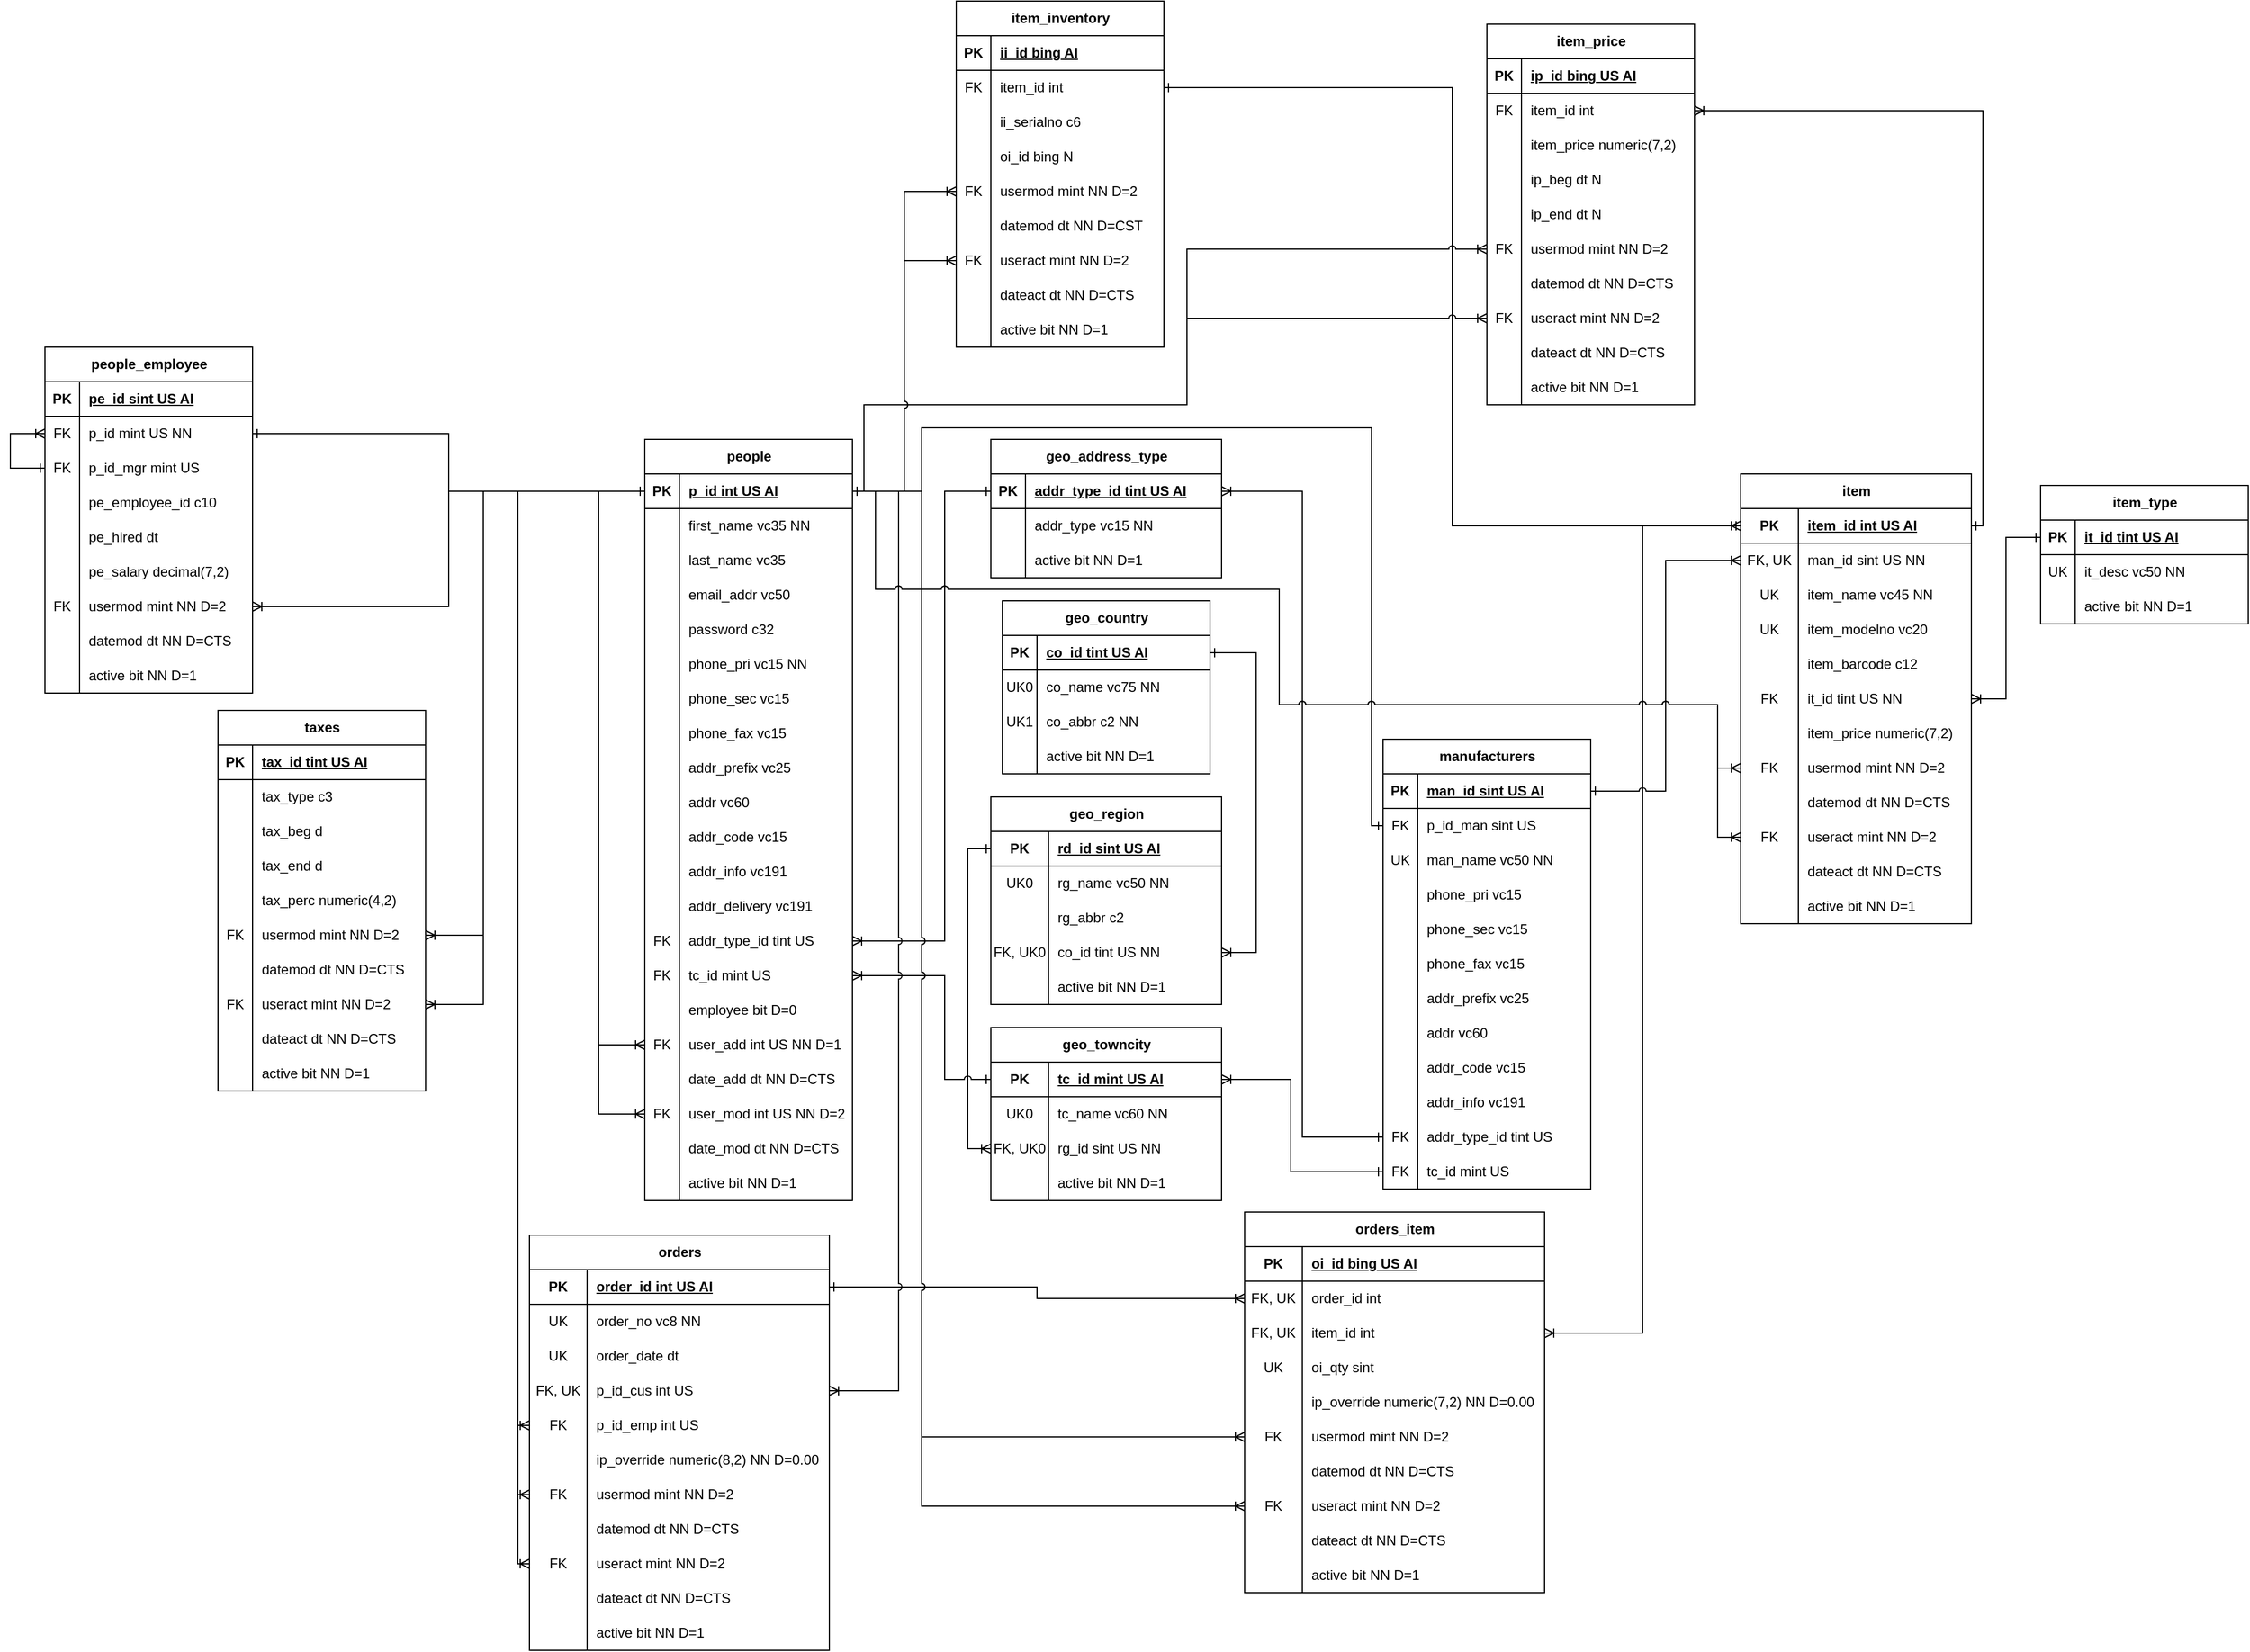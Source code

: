<mxfile version="26.2.2">
  <diagram name="Page-1" id="BW25gWUJoOAVpHWx2_Nl">
    <mxGraphModel dx="3025" dy="1043" grid="1" gridSize="10" guides="1" tooltips="1" connect="1" arrows="1" fold="1" page="1" pageScale="1" pageWidth="1100" pageHeight="850" math="0" shadow="0">
      <root>
        <mxCell id="0" />
        <mxCell id="1" parent="0" />
        <mxCell id="jCEY7z6Tc3F3yKiQ3rkn-1" value="people" style="shape=table;startSize=30;container=1;collapsible=1;childLayout=tableLayout;fixedRows=1;rowLines=0;fontStyle=1;align=center;resizeLast=1;html=1;" parent="1" vertex="1">
          <mxGeometry x="210" y="440" width="180" height="660" as="geometry" />
        </mxCell>
        <mxCell id="jCEY7z6Tc3F3yKiQ3rkn-2" value="" style="shape=tableRow;horizontal=0;startSize=0;swimlaneHead=0;swimlaneBody=0;fillColor=none;collapsible=0;dropTarget=0;points=[[0,0.5],[1,0.5]];portConstraint=eastwest;top=0;left=0;right=0;bottom=1;" parent="jCEY7z6Tc3F3yKiQ3rkn-1" vertex="1">
          <mxGeometry y="30" width="180" height="30" as="geometry" />
        </mxCell>
        <mxCell id="jCEY7z6Tc3F3yKiQ3rkn-3" value="PK" style="shape=partialRectangle;connectable=0;fillColor=none;top=0;left=0;bottom=0;right=0;fontStyle=1;overflow=hidden;whiteSpace=wrap;html=1;" parent="jCEY7z6Tc3F3yKiQ3rkn-2" vertex="1">
          <mxGeometry width="30" height="30" as="geometry">
            <mxRectangle width="30" height="30" as="alternateBounds" />
          </mxGeometry>
        </mxCell>
        <mxCell id="jCEY7z6Tc3F3yKiQ3rkn-4" value="p_id int US AI" style="shape=partialRectangle;connectable=0;fillColor=none;top=0;left=0;bottom=0;right=0;align=left;spacingLeft=6;fontStyle=5;overflow=hidden;whiteSpace=wrap;html=1;" parent="jCEY7z6Tc3F3yKiQ3rkn-2" vertex="1">
          <mxGeometry x="30" width="150" height="30" as="geometry">
            <mxRectangle width="150" height="30" as="alternateBounds" />
          </mxGeometry>
        </mxCell>
        <mxCell id="jCEY7z6Tc3F3yKiQ3rkn-5" value="" style="shape=tableRow;horizontal=0;startSize=0;swimlaneHead=0;swimlaneBody=0;fillColor=none;collapsible=0;dropTarget=0;points=[[0,0.5],[1,0.5]];portConstraint=eastwest;top=0;left=0;right=0;bottom=0;" parent="jCEY7z6Tc3F3yKiQ3rkn-1" vertex="1">
          <mxGeometry y="60" width="180" height="30" as="geometry" />
        </mxCell>
        <mxCell id="jCEY7z6Tc3F3yKiQ3rkn-6" value="" style="shape=partialRectangle;connectable=0;fillColor=none;top=0;left=0;bottom=0;right=0;editable=1;overflow=hidden;whiteSpace=wrap;html=1;" parent="jCEY7z6Tc3F3yKiQ3rkn-5" vertex="1">
          <mxGeometry width="30" height="30" as="geometry">
            <mxRectangle width="30" height="30" as="alternateBounds" />
          </mxGeometry>
        </mxCell>
        <mxCell id="jCEY7z6Tc3F3yKiQ3rkn-7" value="first_name vc35 NN" style="shape=partialRectangle;connectable=0;fillColor=none;top=0;left=0;bottom=0;right=0;align=left;spacingLeft=6;overflow=hidden;whiteSpace=wrap;html=1;" parent="jCEY7z6Tc3F3yKiQ3rkn-5" vertex="1">
          <mxGeometry x="30" width="150" height="30" as="geometry">
            <mxRectangle width="150" height="30" as="alternateBounds" />
          </mxGeometry>
        </mxCell>
        <mxCell id="jCEY7z6Tc3F3yKiQ3rkn-17" value="" style="shape=tableRow;horizontal=0;startSize=0;swimlaneHead=0;swimlaneBody=0;fillColor=none;collapsible=0;dropTarget=0;points=[[0,0.5],[1,0.5]];portConstraint=eastwest;top=0;left=0;right=0;bottom=0;" parent="jCEY7z6Tc3F3yKiQ3rkn-1" vertex="1">
          <mxGeometry y="90" width="180" height="30" as="geometry" />
        </mxCell>
        <mxCell id="jCEY7z6Tc3F3yKiQ3rkn-18" value="" style="shape=partialRectangle;connectable=0;fillColor=none;top=0;left=0;bottom=0;right=0;editable=1;overflow=hidden;whiteSpace=wrap;html=1;" parent="jCEY7z6Tc3F3yKiQ3rkn-17" vertex="1">
          <mxGeometry width="30" height="30" as="geometry">
            <mxRectangle width="30" height="30" as="alternateBounds" />
          </mxGeometry>
        </mxCell>
        <mxCell id="jCEY7z6Tc3F3yKiQ3rkn-19" value="last_name vc35" style="shape=partialRectangle;connectable=0;fillColor=none;top=0;left=0;bottom=0;right=0;align=left;spacingLeft=6;overflow=hidden;whiteSpace=wrap;html=1;" parent="jCEY7z6Tc3F3yKiQ3rkn-17" vertex="1">
          <mxGeometry x="30" width="150" height="30" as="geometry">
            <mxRectangle width="150" height="30" as="alternateBounds" />
          </mxGeometry>
        </mxCell>
        <mxCell id="jCEY7z6Tc3F3yKiQ3rkn-26" value="" style="shape=tableRow;horizontal=0;startSize=0;swimlaneHead=0;swimlaneBody=0;fillColor=none;collapsible=0;dropTarget=0;points=[[0,0.5],[1,0.5]];portConstraint=eastwest;top=0;left=0;right=0;bottom=0;" parent="jCEY7z6Tc3F3yKiQ3rkn-1" vertex="1">
          <mxGeometry y="120" width="180" height="30" as="geometry" />
        </mxCell>
        <mxCell id="jCEY7z6Tc3F3yKiQ3rkn-27" value="" style="shape=partialRectangle;connectable=0;fillColor=none;top=0;left=0;bottom=0;right=0;editable=1;overflow=hidden;whiteSpace=wrap;html=1;" parent="jCEY7z6Tc3F3yKiQ3rkn-26" vertex="1">
          <mxGeometry width="30" height="30" as="geometry">
            <mxRectangle width="30" height="30" as="alternateBounds" />
          </mxGeometry>
        </mxCell>
        <mxCell id="jCEY7z6Tc3F3yKiQ3rkn-28" value="email_addr vc50" style="shape=partialRectangle;connectable=0;fillColor=none;top=0;left=0;bottom=0;right=0;align=left;spacingLeft=6;overflow=hidden;whiteSpace=wrap;html=1;" parent="jCEY7z6Tc3F3yKiQ3rkn-26" vertex="1">
          <mxGeometry x="30" width="150" height="30" as="geometry">
            <mxRectangle width="150" height="30" as="alternateBounds" />
          </mxGeometry>
        </mxCell>
        <mxCell id="jCEY7z6Tc3F3yKiQ3rkn-32" value="" style="shape=tableRow;horizontal=0;startSize=0;swimlaneHead=0;swimlaneBody=0;fillColor=none;collapsible=0;dropTarget=0;points=[[0,0.5],[1,0.5]];portConstraint=eastwest;top=0;left=0;right=0;bottom=0;" parent="jCEY7z6Tc3F3yKiQ3rkn-1" vertex="1">
          <mxGeometry y="150" width="180" height="30" as="geometry" />
        </mxCell>
        <mxCell id="jCEY7z6Tc3F3yKiQ3rkn-33" value="" style="shape=partialRectangle;connectable=0;fillColor=none;top=0;left=0;bottom=0;right=0;editable=1;overflow=hidden;whiteSpace=wrap;html=1;" parent="jCEY7z6Tc3F3yKiQ3rkn-32" vertex="1">
          <mxGeometry width="30" height="30" as="geometry">
            <mxRectangle width="30" height="30" as="alternateBounds" />
          </mxGeometry>
        </mxCell>
        <mxCell id="jCEY7z6Tc3F3yKiQ3rkn-34" value="password c32" style="shape=partialRectangle;connectable=0;fillColor=none;top=0;left=0;bottom=0;right=0;align=left;spacingLeft=6;overflow=hidden;whiteSpace=wrap;html=1;" parent="jCEY7z6Tc3F3yKiQ3rkn-32" vertex="1">
          <mxGeometry x="30" width="150" height="30" as="geometry">
            <mxRectangle width="150" height="30" as="alternateBounds" />
          </mxGeometry>
        </mxCell>
        <mxCell id="jCEY7z6Tc3F3yKiQ3rkn-35" value="" style="shape=tableRow;horizontal=0;startSize=0;swimlaneHead=0;swimlaneBody=0;fillColor=none;collapsible=0;dropTarget=0;points=[[0,0.5],[1,0.5]];portConstraint=eastwest;top=0;left=0;right=0;bottom=0;" parent="jCEY7z6Tc3F3yKiQ3rkn-1" vertex="1">
          <mxGeometry y="180" width="180" height="30" as="geometry" />
        </mxCell>
        <mxCell id="jCEY7z6Tc3F3yKiQ3rkn-36" value="" style="shape=partialRectangle;connectable=0;fillColor=none;top=0;left=0;bottom=0;right=0;editable=1;overflow=hidden;whiteSpace=wrap;html=1;" parent="jCEY7z6Tc3F3yKiQ3rkn-35" vertex="1">
          <mxGeometry width="30" height="30" as="geometry">
            <mxRectangle width="30" height="30" as="alternateBounds" />
          </mxGeometry>
        </mxCell>
        <mxCell id="jCEY7z6Tc3F3yKiQ3rkn-37" value="phone_pri vc15 NN" style="shape=partialRectangle;connectable=0;fillColor=none;top=0;left=0;bottom=0;right=0;align=left;spacingLeft=6;overflow=hidden;whiteSpace=wrap;html=1;" parent="jCEY7z6Tc3F3yKiQ3rkn-35" vertex="1">
          <mxGeometry x="30" width="150" height="30" as="geometry">
            <mxRectangle width="150" height="30" as="alternateBounds" />
          </mxGeometry>
        </mxCell>
        <mxCell id="jCEY7z6Tc3F3yKiQ3rkn-29" value="" style="shape=tableRow;horizontal=0;startSize=0;swimlaneHead=0;swimlaneBody=0;fillColor=none;collapsible=0;dropTarget=0;points=[[0,0.5],[1,0.5]];portConstraint=eastwest;top=0;left=0;right=0;bottom=0;" parent="jCEY7z6Tc3F3yKiQ3rkn-1" vertex="1">
          <mxGeometry y="210" width="180" height="30" as="geometry" />
        </mxCell>
        <mxCell id="jCEY7z6Tc3F3yKiQ3rkn-30" value="" style="shape=partialRectangle;connectable=0;fillColor=none;top=0;left=0;bottom=0;right=0;editable=1;overflow=hidden;whiteSpace=wrap;html=1;" parent="jCEY7z6Tc3F3yKiQ3rkn-29" vertex="1">
          <mxGeometry width="30" height="30" as="geometry">
            <mxRectangle width="30" height="30" as="alternateBounds" />
          </mxGeometry>
        </mxCell>
        <mxCell id="jCEY7z6Tc3F3yKiQ3rkn-31" value="phone_sec vc15&amp;nbsp;" style="shape=partialRectangle;connectable=0;fillColor=none;top=0;left=0;bottom=0;right=0;align=left;spacingLeft=6;overflow=hidden;whiteSpace=wrap;html=1;" parent="jCEY7z6Tc3F3yKiQ3rkn-29" vertex="1">
          <mxGeometry x="30" width="150" height="30" as="geometry">
            <mxRectangle width="150" height="30" as="alternateBounds" />
          </mxGeometry>
        </mxCell>
        <mxCell id="jCEY7z6Tc3F3yKiQ3rkn-23" value="" style="shape=tableRow;horizontal=0;startSize=0;swimlaneHead=0;swimlaneBody=0;fillColor=none;collapsible=0;dropTarget=0;points=[[0,0.5],[1,0.5]];portConstraint=eastwest;top=0;left=0;right=0;bottom=0;" parent="jCEY7z6Tc3F3yKiQ3rkn-1" vertex="1">
          <mxGeometry y="240" width="180" height="30" as="geometry" />
        </mxCell>
        <mxCell id="jCEY7z6Tc3F3yKiQ3rkn-24" value="" style="shape=partialRectangle;connectable=0;fillColor=none;top=0;left=0;bottom=0;right=0;editable=1;overflow=hidden;whiteSpace=wrap;html=1;" parent="jCEY7z6Tc3F3yKiQ3rkn-23" vertex="1">
          <mxGeometry width="30" height="30" as="geometry">
            <mxRectangle width="30" height="30" as="alternateBounds" />
          </mxGeometry>
        </mxCell>
        <mxCell id="jCEY7z6Tc3F3yKiQ3rkn-25" value="phone_fax vc15" style="shape=partialRectangle;connectable=0;fillColor=none;top=0;left=0;bottom=0;right=0;align=left;spacingLeft=6;overflow=hidden;whiteSpace=wrap;html=1;" parent="jCEY7z6Tc3F3yKiQ3rkn-23" vertex="1">
          <mxGeometry x="30" width="150" height="30" as="geometry">
            <mxRectangle width="150" height="30" as="alternateBounds" />
          </mxGeometry>
        </mxCell>
        <mxCell id="jCEY7z6Tc3F3yKiQ3rkn-20" value="" style="shape=tableRow;horizontal=0;startSize=0;swimlaneHead=0;swimlaneBody=0;fillColor=none;collapsible=0;dropTarget=0;points=[[0,0.5],[1,0.5]];portConstraint=eastwest;top=0;left=0;right=0;bottom=0;" parent="jCEY7z6Tc3F3yKiQ3rkn-1" vertex="1">
          <mxGeometry y="270" width="180" height="30" as="geometry" />
        </mxCell>
        <mxCell id="jCEY7z6Tc3F3yKiQ3rkn-21" value="" style="shape=partialRectangle;connectable=0;fillColor=none;top=0;left=0;bottom=0;right=0;editable=1;overflow=hidden;whiteSpace=wrap;html=1;" parent="jCEY7z6Tc3F3yKiQ3rkn-20" vertex="1">
          <mxGeometry width="30" height="30" as="geometry">
            <mxRectangle width="30" height="30" as="alternateBounds" />
          </mxGeometry>
        </mxCell>
        <mxCell id="jCEY7z6Tc3F3yKiQ3rkn-22" value="addr_prefix vc25" style="shape=partialRectangle;connectable=0;fillColor=none;top=0;left=0;bottom=0;right=0;align=left;spacingLeft=6;overflow=hidden;whiteSpace=wrap;html=1;" parent="jCEY7z6Tc3F3yKiQ3rkn-20" vertex="1">
          <mxGeometry x="30" width="150" height="30" as="geometry">
            <mxRectangle width="150" height="30" as="alternateBounds" />
          </mxGeometry>
        </mxCell>
        <mxCell id="jCEY7z6Tc3F3yKiQ3rkn-14" value="" style="shape=tableRow;horizontal=0;startSize=0;swimlaneHead=0;swimlaneBody=0;fillColor=none;collapsible=0;dropTarget=0;points=[[0,0.5],[1,0.5]];portConstraint=eastwest;top=0;left=0;right=0;bottom=0;" parent="jCEY7z6Tc3F3yKiQ3rkn-1" vertex="1">
          <mxGeometry y="300" width="180" height="30" as="geometry" />
        </mxCell>
        <mxCell id="jCEY7z6Tc3F3yKiQ3rkn-15" value="" style="shape=partialRectangle;connectable=0;fillColor=none;top=0;left=0;bottom=0;right=0;editable=1;overflow=hidden;whiteSpace=wrap;html=1;" parent="jCEY7z6Tc3F3yKiQ3rkn-14" vertex="1">
          <mxGeometry width="30" height="30" as="geometry">
            <mxRectangle width="30" height="30" as="alternateBounds" />
          </mxGeometry>
        </mxCell>
        <mxCell id="jCEY7z6Tc3F3yKiQ3rkn-16" value="addr vc60" style="shape=partialRectangle;connectable=0;fillColor=none;top=0;left=0;bottom=0;right=0;align=left;spacingLeft=6;overflow=hidden;whiteSpace=wrap;html=1;" parent="jCEY7z6Tc3F3yKiQ3rkn-14" vertex="1">
          <mxGeometry x="30" width="150" height="30" as="geometry">
            <mxRectangle width="150" height="30" as="alternateBounds" />
          </mxGeometry>
        </mxCell>
        <mxCell id="jCEY7z6Tc3F3yKiQ3rkn-44" value="" style="shape=tableRow;horizontal=0;startSize=0;swimlaneHead=0;swimlaneBody=0;fillColor=none;collapsible=0;dropTarget=0;points=[[0,0.5],[1,0.5]];portConstraint=eastwest;top=0;left=0;right=0;bottom=0;" parent="jCEY7z6Tc3F3yKiQ3rkn-1" vertex="1">
          <mxGeometry y="330" width="180" height="30" as="geometry" />
        </mxCell>
        <mxCell id="jCEY7z6Tc3F3yKiQ3rkn-45" value="" style="shape=partialRectangle;connectable=0;fillColor=none;top=0;left=0;bottom=0;right=0;editable=1;overflow=hidden;whiteSpace=wrap;html=1;" parent="jCEY7z6Tc3F3yKiQ3rkn-44" vertex="1">
          <mxGeometry width="30" height="30" as="geometry">
            <mxRectangle width="30" height="30" as="alternateBounds" />
          </mxGeometry>
        </mxCell>
        <mxCell id="jCEY7z6Tc3F3yKiQ3rkn-46" value="addr_code vc15" style="shape=partialRectangle;connectable=0;fillColor=none;top=0;left=0;bottom=0;right=0;align=left;spacingLeft=6;overflow=hidden;whiteSpace=wrap;html=1;" parent="jCEY7z6Tc3F3yKiQ3rkn-44" vertex="1">
          <mxGeometry x="30" width="150" height="30" as="geometry">
            <mxRectangle width="150" height="30" as="alternateBounds" />
          </mxGeometry>
        </mxCell>
        <mxCell id="jCEY7z6Tc3F3yKiQ3rkn-41" value="" style="shape=tableRow;horizontal=0;startSize=0;swimlaneHead=0;swimlaneBody=0;fillColor=none;collapsible=0;dropTarget=0;points=[[0,0.5],[1,0.5]];portConstraint=eastwest;top=0;left=0;right=0;bottom=0;" parent="jCEY7z6Tc3F3yKiQ3rkn-1" vertex="1">
          <mxGeometry y="360" width="180" height="30" as="geometry" />
        </mxCell>
        <mxCell id="jCEY7z6Tc3F3yKiQ3rkn-42" value="" style="shape=partialRectangle;connectable=0;fillColor=none;top=0;left=0;bottom=0;right=0;editable=1;overflow=hidden;whiteSpace=wrap;html=1;" parent="jCEY7z6Tc3F3yKiQ3rkn-41" vertex="1">
          <mxGeometry width="30" height="30" as="geometry">
            <mxRectangle width="30" height="30" as="alternateBounds" />
          </mxGeometry>
        </mxCell>
        <mxCell id="jCEY7z6Tc3F3yKiQ3rkn-43" value="addr_info vc191" style="shape=partialRectangle;connectable=0;fillColor=none;top=0;left=0;bottom=0;right=0;align=left;spacingLeft=6;overflow=hidden;whiteSpace=wrap;html=1;" parent="jCEY7z6Tc3F3yKiQ3rkn-41" vertex="1">
          <mxGeometry x="30" width="150" height="30" as="geometry">
            <mxRectangle width="150" height="30" as="alternateBounds" />
          </mxGeometry>
        </mxCell>
        <mxCell id="jCEY7z6Tc3F3yKiQ3rkn-47" value="" style="shape=tableRow;horizontal=0;startSize=0;swimlaneHead=0;swimlaneBody=0;fillColor=none;collapsible=0;dropTarget=0;points=[[0,0.5],[1,0.5]];portConstraint=eastwest;top=0;left=0;right=0;bottom=0;" parent="jCEY7z6Tc3F3yKiQ3rkn-1" vertex="1">
          <mxGeometry y="390" width="180" height="30" as="geometry" />
        </mxCell>
        <mxCell id="jCEY7z6Tc3F3yKiQ3rkn-48" value="" style="shape=partialRectangle;connectable=0;fillColor=none;top=0;left=0;bottom=0;right=0;editable=1;overflow=hidden;whiteSpace=wrap;html=1;" parent="jCEY7z6Tc3F3yKiQ3rkn-47" vertex="1">
          <mxGeometry width="30" height="30" as="geometry">
            <mxRectangle width="30" height="30" as="alternateBounds" />
          </mxGeometry>
        </mxCell>
        <mxCell id="jCEY7z6Tc3F3yKiQ3rkn-49" value="addr_delivery vc191" style="shape=partialRectangle;connectable=0;fillColor=none;top=0;left=0;bottom=0;right=0;align=left;spacingLeft=6;overflow=hidden;whiteSpace=wrap;html=1;" parent="jCEY7z6Tc3F3yKiQ3rkn-47" vertex="1">
          <mxGeometry x="30" width="150" height="30" as="geometry">
            <mxRectangle width="150" height="30" as="alternateBounds" />
          </mxGeometry>
        </mxCell>
        <mxCell id="jCEY7z6Tc3F3yKiQ3rkn-38" value="" style="shape=tableRow;horizontal=0;startSize=0;swimlaneHead=0;swimlaneBody=0;fillColor=none;collapsible=0;dropTarget=0;points=[[0,0.5],[1,0.5]];portConstraint=eastwest;top=0;left=0;right=0;bottom=0;" parent="jCEY7z6Tc3F3yKiQ3rkn-1" vertex="1">
          <mxGeometry y="420" width="180" height="30" as="geometry" />
        </mxCell>
        <mxCell id="jCEY7z6Tc3F3yKiQ3rkn-39" value="FK" style="shape=partialRectangle;connectable=0;fillColor=none;top=0;left=0;bottom=0;right=0;editable=1;overflow=hidden;whiteSpace=wrap;html=1;" parent="jCEY7z6Tc3F3yKiQ3rkn-38" vertex="1">
          <mxGeometry width="30" height="30" as="geometry">
            <mxRectangle width="30" height="30" as="alternateBounds" />
          </mxGeometry>
        </mxCell>
        <mxCell id="jCEY7z6Tc3F3yKiQ3rkn-40" value="addr_type_id tint US" style="shape=partialRectangle;connectable=0;fillColor=none;top=0;left=0;bottom=0;right=0;align=left;spacingLeft=6;overflow=hidden;whiteSpace=wrap;html=1;" parent="jCEY7z6Tc3F3yKiQ3rkn-38" vertex="1">
          <mxGeometry x="30" width="150" height="30" as="geometry">
            <mxRectangle width="150" height="30" as="alternateBounds" />
          </mxGeometry>
        </mxCell>
        <mxCell id="jCEY7z6Tc3F3yKiQ3rkn-62" value="" style="shape=tableRow;horizontal=0;startSize=0;swimlaneHead=0;swimlaneBody=0;fillColor=none;collapsible=0;dropTarget=0;points=[[0,0.5],[1,0.5]];portConstraint=eastwest;top=0;left=0;right=0;bottom=0;" parent="jCEY7z6Tc3F3yKiQ3rkn-1" vertex="1">
          <mxGeometry y="450" width="180" height="30" as="geometry" />
        </mxCell>
        <mxCell id="jCEY7z6Tc3F3yKiQ3rkn-63" value="FK" style="shape=partialRectangle;connectable=0;fillColor=none;top=0;left=0;bottom=0;right=0;editable=1;overflow=hidden;whiteSpace=wrap;html=1;" parent="jCEY7z6Tc3F3yKiQ3rkn-62" vertex="1">
          <mxGeometry width="30" height="30" as="geometry">
            <mxRectangle width="30" height="30" as="alternateBounds" />
          </mxGeometry>
        </mxCell>
        <mxCell id="jCEY7z6Tc3F3yKiQ3rkn-64" value="tc_id mint US" style="shape=partialRectangle;connectable=0;fillColor=none;top=0;left=0;bottom=0;right=0;align=left;spacingLeft=6;overflow=hidden;whiteSpace=wrap;html=1;" parent="jCEY7z6Tc3F3yKiQ3rkn-62" vertex="1">
          <mxGeometry x="30" width="150" height="30" as="geometry">
            <mxRectangle width="150" height="30" as="alternateBounds" />
          </mxGeometry>
        </mxCell>
        <mxCell id="jCEY7z6Tc3F3yKiQ3rkn-56" value="" style="shape=tableRow;horizontal=0;startSize=0;swimlaneHead=0;swimlaneBody=0;fillColor=none;collapsible=0;dropTarget=0;points=[[0,0.5],[1,0.5]];portConstraint=eastwest;top=0;left=0;right=0;bottom=0;" parent="jCEY7z6Tc3F3yKiQ3rkn-1" vertex="1">
          <mxGeometry y="480" width="180" height="30" as="geometry" />
        </mxCell>
        <mxCell id="jCEY7z6Tc3F3yKiQ3rkn-57" value="" style="shape=partialRectangle;connectable=0;fillColor=none;top=0;left=0;bottom=0;right=0;editable=1;overflow=hidden;whiteSpace=wrap;html=1;" parent="jCEY7z6Tc3F3yKiQ3rkn-56" vertex="1">
          <mxGeometry width="30" height="30" as="geometry">
            <mxRectangle width="30" height="30" as="alternateBounds" />
          </mxGeometry>
        </mxCell>
        <mxCell id="jCEY7z6Tc3F3yKiQ3rkn-58" value="employee bit D=0" style="shape=partialRectangle;connectable=0;fillColor=none;top=0;left=0;bottom=0;right=0;align=left;spacingLeft=6;overflow=hidden;whiteSpace=wrap;html=1;" parent="jCEY7z6Tc3F3yKiQ3rkn-56" vertex="1">
          <mxGeometry x="30" width="150" height="30" as="geometry">
            <mxRectangle width="150" height="30" as="alternateBounds" />
          </mxGeometry>
        </mxCell>
        <mxCell id="jCEY7z6Tc3F3yKiQ3rkn-68" value="" style="shape=tableRow;horizontal=0;startSize=0;swimlaneHead=0;swimlaneBody=0;fillColor=none;collapsible=0;dropTarget=0;points=[[0,0.5],[1,0.5]];portConstraint=eastwest;top=0;left=0;right=0;bottom=0;" parent="jCEY7z6Tc3F3yKiQ3rkn-1" vertex="1">
          <mxGeometry y="510" width="180" height="30" as="geometry" />
        </mxCell>
        <mxCell id="jCEY7z6Tc3F3yKiQ3rkn-69" value="FK" style="shape=partialRectangle;connectable=0;fillColor=none;top=0;left=0;bottom=0;right=0;editable=1;overflow=hidden;whiteSpace=wrap;html=1;" parent="jCEY7z6Tc3F3yKiQ3rkn-68" vertex="1">
          <mxGeometry width="30" height="30" as="geometry">
            <mxRectangle width="30" height="30" as="alternateBounds" />
          </mxGeometry>
        </mxCell>
        <mxCell id="jCEY7z6Tc3F3yKiQ3rkn-70" value="user_add int US NN D=1" style="shape=partialRectangle;connectable=0;fillColor=none;top=0;left=0;bottom=0;right=0;align=left;spacingLeft=6;overflow=hidden;whiteSpace=wrap;html=1;" parent="jCEY7z6Tc3F3yKiQ3rkn-68" vertex="1">
          <mxGeometry x="30" width="150" height="30" as="geometry">
            <mxRectangle width="150" height="30" as="alternateBounds" />
          </mxGeometry>
        </mxCell>
        <mxCell id="jCEY7z6Tc3F3yKiQ3rkn-71" value="" style="shape=tableRow;horizontal=0;startSize=0;swimlaneHead=0;swimlaneBody=0;fillColor=none;collapsible=0;dropTarget=0;points=[[0,0.5],[1,0.5]];portConstraint=eastwest;top=0;left=0;right=0;bottom=0;" parent="jCEY7z6Tc3F3yKiQ3rkn-1" vertex="1">
          <mxGeometry y="540" width="180" height="30" as="geometry" />
        </mxCell>
        <mxCell id="jCEY7z6Tc3F3yKiQ3rkn-72" value="" style="shape=partialRectangle;connectable=0;fillColor=none;top=0;left=0;bottom=0;right=0;editable=1;overflow=hidden;whiteSpace=wrap;html=1;" parent="jCEY7z6Tc3F3yKiQ3rkn-71" vertex="1">
          <mxGeometry width="30" height="30" as="geometry">
            <mxRectangle width="30" height="30" as="alternateBounds" />
          </mxGeometry>
        </mxCell>
        <mxCell id="jCEY7z6Tc3F3yKiQ3rkn-73" value="date_add dt NN D=CTS" style="shape=partialRectangle;connectable=0;fillColor=none;top=0;left=0;bottom=0;right=0;align=left;spacingLeft=6;overflow=hidden;whiteSpace=wrap;html=1;" parent="jCEY7z6Tc3F3yKiQ3rkn-71" vertex="1">
          <mxGeometry x="30" width="150" height="30" as="geometry">
            <mxRectangle width="150" height="30" as="alternateBounds" />
          </mxGeometry>
        </mxCell>
        <mxCell id="jCEY7z6Tc3F3yKiQ3rkn-74" value="" style="shape=tableRow;horizontal=0;startSize=0;swimlaneHead=0;swimlaneBody=0;fillColor=none;collapsible=0;dropTarget=0;points=[[0,0.5],[1,0.5]];portConstraint=eastwest;top=0;left=0;right=0;bottom=0;" parent="jCEY7z6Tc3F3yKiQ3rkn-1" vertex="1">
          <mxGeometry y="570" width="180" height="30" as="geometry" />
        </mxCell>
        <mxCell id="jCEY7z6Tc3F3yKiQ3rkn-75" value="FK" style="shape=partialRectangle;connectable=0;fillColor=none;top=0;left=0;bottom=0;right=0;editable=1;overflow=hidden;whiteSpace=wrap;html=1;" parent="jCEY7z6Tc3F3yKiQ3rkn-74" vertex="1">
          <mxGeometry width="30" height="30" as="geometry">
            <mxRectangle width="30" height="30" as="alternateBounds" />
          </mxGeometry>
        </mxCell>
        <mxCell id="jCEY7z6Tc3F3yKiQ3rkn-76" value="user_mod int US NN D=2" style="shape=partialRectangle;connectable=0;fillColor=none;top=0;left=0;bottom=0;right=0;align=left;spacingLeft=6;overflow=hidden;whiteSpace=wrap;html=1;" parent="jCEY7z6Tc3F3yKiQ3rkn-74" vertex="1">
          <mxGeometry x="30" width="150" height="30" as="geometry">
            <mxRectangle width="150" height="30" as="alternateBounds" />
          </mxGeometry>
        </mxCell>
        <mxCell id="jCEY7z6Tc3F3yKiQ3rkn-65" value="" style="shape=tableRow;horizontal=0;startSize=0;swimlaneHead=0;swimlaneBody=0;fillColor=none;collapsible=0;dropTarget=0;points=[[0,0.5],[1,0.5]];portConstraint=eastwest;top=0;left=0;right=0;bottom=0;" parent="jCEY7z6Tc3F3yKiQ3rkn-1" vertex="1">
          <mxGeometry y="600" width="180" height="30" as="geometry" />
        </mxCell>
        <mxCell id="jCEY7z6Tc3F3yKiQ3rkn-66" value="" style="shape=partialRectangle;connectable=0;fillColor=none;top=0;left=0;bottom=0;right=0;editable=1;overflow=hidden;whiteSpace=wrap;html=1;" parent="jCEY7z6Tc3F3yKiQ3rkn-65" vertex="1">
          <mxGeometry width="30" height="30" as="geometry">
            <mxRectangle width="30" height="30" as="alternateBounds" />
          </mxGeometry>
        </mxCell>
        <mxCell id="jCEY7z6Tc3F3yKiQ3rkn-67" value="date_mod dt NN D=CTS" style="shape=partialRectangle;connectable=0;fillColor=none;top=0;left=0;bottom=0;right=0;align=left;spacingLeft=6;overflow=hidden;whiteSpace=wrap;html=1;" parent="jCEY7z6Tc3F3yKiQ3rkn-65" vertex="1">
          <mxGeometry x="30" width="150" height="30" as="geometry">
            <mxRectangle width="150" height="30" as="alternateBounds" />
          </mxGeometry>
        </mxCell>
        <mxCell id="jCEY7z6Tc3F3yKiQ3rkn-53" value="" style="shape=tableRow;horizontal=0;startSize=0;swimlaneHead=0;swimlaneBody=0;fillColor=none;collapsible=0;dropTarget=0;points=[[0,0.5],[1,0.5]];portConstraint=eastwest;top=0;left=0;right=0;bottom=0;" parent="jCEY7z6Tc3F3yKiQ3rkn-1" vertex="1">
          <mxGeometry y="630" width="180" height="30" as="geometry" />
        </mxCell>
        <mxCell id="jCEY7z6Tc3F3yKiQ3rkn-54" value="" style="shape=partialRectangle;connectable=0;fillColor=none;top=0;left=0;bottom=0;right=0;editable=1;overflow=hidden;whiteSpace=wrap;html=1;" parent="jCEY7z6Tc3F3yKiQ3rkn-53" vertex="1">
          <mxGeometry width="30" height="30" as="geometry">
            <mxRectangle width="30" height="30" as="alternateBounds" />
          </mxGeometry>
        </mxCell>
        <mxCell id="jCEY7z6Tc3F3yKiQ3rkn-55" value="active bit NN D=1" style="shape=partialRectangle;connectable=0;fillColor=none;top=0;left=0;bottom=0;right=0;align=left;spacingLeft=6;overflow=hidden;whiteSpace=wrap;html=1;" parent="jCEY7z6Tc3F3yKiQ3rkn-53" vertex="1">
          <mxGeometry x="30" width="150" height="30" as="geometry">
            <mxRectangle width="150" height="30" as="alternateBounds" />
          </mxGeometry>
        </mxCell>
        <mxCell id="FCY1YWNr_s0wLPCrLqRq-3" value="" style="edgeStyle=orthogonalEdgeStyle;fontSize=12;html=1;endArrow=ERoneToMany;rounded=0;entryX=0;entryY=0.5;entryDx=0;entryDy=0;exitX=0;exitY=0.5;exitDx=0;exitDy=0;startArrow=ERone;startFill=0;" parent="jCEY7z6Tc3F3yKiQ3rkn-1" source="jCEY7z6Tc3F3yKiQ3rkn-2" target="jCEY7z6Tc3F3yKiQ3rkn-68" edge="1">
          <mxGeometry width="100" height="100" relative="1" as="geometry">
            <mxPoint x="-130" y="280" as="sourcePoint" />
            <mxPoint x="-80" y="430" as="targetPoint" />
            <Array as="points">
              <mxPoint x="-40" y="45" />
              <mxPoint x="-40" y="525" />
            </Array>
          </mxGeometry>
        </mxCell>
        <mxCell id="FCY1YWNr_s0wLPCrLqRq-4" value="" style="edgeStyle=orthogonalEdgeStyle;fontSize=12;html=1;endArrow=ERoneToMany;rounded=0;startArrow=ERone;startFill=0;entryX=0;entryY=0.5;entryDx=0;entryDy=0;exitX=0;exitY=0.5;exitDx=0;exitDy=0;" parent="jCEY7z6Tc3F3yKiQ3rkn-1" source="jCEY7z6Tc3F3yKiQ3rkn-2" target="jCEY7z6Tc3F3yKiQ3rkn-74" edge="1">
          <mxGeometry width="100" height="100" relative="1" as="geometry">
            <mxPoint x="-170" y="610" as="sourcePoint" />
            <mxPoint x="-70" y="510" as="targetPoint" />
            <Array as="points">
              <mxPoint x="-40" y="45" />
              <mxPoint x="-40" y="585" />
            </Array>
          </mxGeometry>
        </mxCell>
        <mxCell id="2y7qAefAGfTVmdvBkkM6-1" value="geo_address_type" style="shape=table;startSize=30;container=1;collapsible=1;childLayout=tableLayout;fixedRows=1;rowLines=0;fontStyle=1;align=center;resizeLast=1;html=1;" parent="1" vertex="1">
          <mxGeometry x="510" y="440" width="200" height="120" as="geometry" />
        </mxCell>
        <mxCell id="2y7qAefAGfTVmdvBkkM6-2" value="" style="shape=tableRow;horizontal=0;startSize=0;swimlaneHead=0;swimlaneBody=0;fillColor=none;collapsible=0;dropTarget=0;points=[[0,0.5],[1,0.5]];portConstraint=eastwest;top=0;left=0;right=0;bottom=1;" parent="2y7qAefAGfTVmdvBkkM6-1" vertex="1">
          <mxGeometry y="30" width="200" height="30" as="geometry" />
        </mxCell>
        <mxCell id="2y7qAefAGfTVmdvBkkM6-3" value="PK" style="shape=partialRectangle;connectable=0;fillColor=none;top=0;left=0;bottom=0;right=0;fontStyle=1;overflow=hidden;whiteSpace=wrap;html=1;" parent="2y7qAefAGfTVmdvBkkM6-2" vertex="1">
          <mxGeometry width="30" height="30" as="geometry">
            <mxRectangle width="30" height="30" as="alternateBounds" />
          </mxGeometry>
        </mxCell>
        <mxCell id="2y7qAefAGfTVmdvBkkM6-4" value="addr_type_id tint US AI" style="shape=partialRectangle;connectable=0;fillColor=none;top=0;left=0;bottom=0;right=0;align=left;spacingLeft=6;fontStyle=5;overflow=hidden;whiteSpace=wrap;html=1;" parent="2y7qAefAGfTVmdvBkkM6-2" vertex="1">
          <mxGeometry x="30" width="170" height="30" as="geometry">
            <mxRectangle width="170" height="30" as="alternateBounds" />
          </mxGeometry>
        </mxCell>
        <mxCell id="2y7qAefAGfTVmdvBkkM6-5" value="" style="shape=tableRow;horizontal=0;startSize=0;swimlaneHead=0;swimlaneBody=0;fillColor=none;collapsible=0;dropTarget=0;points=[[0,0.5],[1,0.5]];portConstraint=eastwest;top=0;left=0;right=0;bottom=0;" parent="2y7qAefAGfTVmdvBkkM6-1" vertex="1">
          <mxGeometry y="60" width="200" height="30" as="geometry" />
        </mxCell>
        <mxCell id="2y7qAefAGfTVmdvBkkM6-6" value="" style="shape=partialRectangle;connectable=0;fillColor=none;top=0;left=0;bottom=0;right=0;editable=1;overflow=hidden;whiteSpace=wrap;html=1;" parent="2y7qAefAGfTVmdvBkkM6-5" vertex="1">
          <mxGeometry width="30" height="30" as="geometry">
            <mxRectangle width="30" height="30" as="alternateBounds" />
          </mxGeometry>
        </mxCell>
        <mxCell id="2y7qAefAGfTVmdvBkkM6-7" value="addr_type vc15 NN" style="shape=partialRectangle;connectable=0;fillColor=none;top=0;left=0;bottom=0;right=0;align=left;spacingLeft=6;overflow=hidden;whiteSpace=wrap;html=1;" parent="2y7qAefAGfTVmdvBkkM6-5" vertex="1">
          <mxGeometry x="30" width="170" height="30" as="geometry">
            <mxRectangle width="170" height="30" as="alternateBounds" />
          </mxGeometry>
        </mxCell>
        <mxCell id="2y7qAefAGfTVmdvBkkM6-8" value="" style="shape=tableRow;horizontal=0;startSize=0;swimlaneHead=0;swimlaneBody=0;fillColor=none;collapsible=0;dropTarget=0;points=[[0,0.5],[1,0.5]];portConstraint=eastwest;top=0;left=0;right=0;bottom=0;" parent="2y7qAefAGfTVmdvBkkM6-1" vertex="1">
          <mxGeometry y="90" width="200" height="30" as="geometry" />
        </mxCell>
        <mxCell id="2y7qAefAGfTVmdvBkkM6-9" value="" style="shape=partialRectangle;connectable=0;fillColor=none;top=0;left=0;bottom=0;right=0;editable=1;overflow=hidden;whiteSpace=wrap;html=1;" parent="2y7qAefAGfTVmdvBkkM6-8" vertex="1">
          <mxGeometry width="30" height="30" as="geometry">
            <mxRectangle width="30" height="30" as="alternateBounds" />
          </mxGeometry>
        </mxCell>
        <mxCell id="2y7qAefAGfTVmdvBkkM6-10" value="active bit NN D=1" style="shape=partialRectangle;connectable=0;fillColor=none;top=0;left=0;bottom=0;right=0;align=left;spacingLeft=6;overflow=hidden;whiteSpace=wrap;html=1;" parent="2y7qAefAGfTVmdvBkkM6-8" vertex="1">
          <mxGeometry x="30" width="170" height="30" as="geometry">
            <mxRectangle width="170" height="30" as="alternateBounds" />
          </mxGeometry>
        </mxCell>
        <mxCell id="2y7qAefAGfTVmdvBkkM6-14" value="geo_country" style="shape=table;startSize=30;container=1;collapsible=1;childLayout=tableLayout;fixedRows=1;rowLines=0;fontStyle=1;align=center;resizeLast=1;html=1;" parent="1" vertex="1">
          <mxGeometry x="520" y="580" width="180" height="150" as="geometry" />
        </mxCell>
        <mxCell id="2y7qAefAGfTVmdvBkkM6-15" value="" style="shape=tableRow;horizontal=0;startSize=0;swimlaneHead=0;swimlaneBody=0;fillColor=none;collapsible=0;dropTarget=0;points=[[0,0.5],[1,0.5]];portConstraint=eastwest;top=0;left=0;right=0;bottom=1;" parent="2y7qAefAGfTVmdvBkkM6-14" vertex="1">
          <mxGeometry y="30" width="180" height="30" as="geometry" />
        </mxCell>
        <mxCell id="2y7qAefAGfTVmdvBkkM6-16" value="PK" style="shape=partialRectangle;connectable=0;fillColor=none;top=0;left=0;bottom=0;right=0;fontStyle=1;overflow=hidden;whiteSpace=wrap;html=1;" parent="2y7qAefAGfTVmdvBkkM6-15" vertex="1">
          <mxGeometry width="30" height="30" as="geometry">
            <mxRectangle width="30" height="30" as="alternateBounds" />
          </mxGeometry>
        </mxCell>
        <mxCell id="2y7qAefAGfTVmdvBkkM6-17" value="co_id tint US AI" style="shape=partialRectangle;connectable=0;fillColor=none;top=0;left=0;bottom=0;right=0;align=left;spacingLeft=6;fontStyle=5;overflow=hidden;whiteSpace=wrap;html=1;" parent="2y7qAefAGfTVmdvBkkM6-15" vertex="1">
          <mxGeometry x="30" width="150" height="30" as="geometry">
            <mxRectangle width="150" height="30" as="alternateBounds" />
          </mxGeometry>
        </mxCell>
        <mxCell id="2y7qAefAGfTVmdvBkkM6-18" value="" style="shape=tableRow;horizontal=0;startSize=0;swimlaneHead=0;swimlaneBody=0;fillColor=none;collapsible=0;dropTarget=0;points=[[0,0.5],[1,0.5]];portConstraint=eastwest;top=0;left=0;right=0;bottom=0;" parent="2y7qAefAGfTVmdvBkkM6-14" vertex="1">
          <mxGeometry y="60" width="180" height="30" as="geometry" />
        </mxCell>
        <mxCell id="2y7qAefAGfTVmdvBkkM6-19" value="UK0" style="shape=partialRectangle;connectable=0;fillColor=none;top=0;left=0;bottom=0;right=0;editable=1;overflow=hidden;whiteSpace=wrap;html=1;" parent="2y7qAefAGfTVmdvBkkM6-18" vertex="1">
          <mxGeometry width="30" height="30" as="geometry">
            <mxRectangle width="30" height="30" as="alternateBounds" />
          </mxGeometry>
        </mxCell>
        <mxCell id="2y7qAefAGfTVmdvBkkM6-20" value="co_name vc75 NN" style="shape=partialRectangle;connectable=0;fillColor=none;top=0;left=0;bottom=0;right=0;align=left;spacingLeft=6;overflow=hidden;whiteSpace=wrap;html=1;" parent="2y7qAefAGfTVmdvBkkM6-18" vertex="1">
          <mxGeometry x="30" width="150" height="30" as="geometry">
            <mxRectangle width="150" height="30" as="alternateBounds" />
          </mxGeometry>
        </mxCell>
        <mxCell id="2y7qAefAGfTVmdvBkkM6-21" value="" style="shape=tableRow;horizontal=0;startSize=0;swimlaneHead=0;swimlaneBody=0;fillColor=none;collapsible=0;dropTarget=0;points=[[0,0.5],[1,0.5]];portConstraint=eastwest;top=0;left=0;right=0;bottom=0;" parent="2y7qAefAGfTVmdvBkkM6-14" vertex="1">
          <mxGeometry y="90" width="180" height="30" as="geometry" />
        </mxCell>
        <mxCell id="2y7qAefAGfTVmdvBkkM6-22" value="UK1" style="shape=partialRectangle;connectable=0;fillColor=none;top=0;left=0;bottom=0;right=0;editable=1;overflow=hidden;whiteSpace=wrap;html=1;" parent="2y7qAefAGfTVmdvBkkM6-21" vertex="1">
          <mxGeometry width="30" height="30" as="geometry">
            <mxRectangle width="30" height="30" as="alternateBounds" />
          </mxGeometry>
        </mxCell>
        <mxCell id="2y7qAefAGfTVmdvBkkM6-23" value="co_abbr c2 NN" style="shape=partialRectangle;connectable=0;fillColor=none;top=0;left=0;bottom=0;right=0;align=left;spacingLeft=6;overflow=hidden;whiteSpace=wrap;html=1;" parent="2y7qAefAGfTVmdvBkkM6-21" vertex="1">
          <mxGeometry x="30" width="150" height="30" as="geometry">
            <mxRectangle width="150" height="30" as="alternateBounds" />
          </mxGeometry>
        </mxCell>
        <mxCell id="2y7qAefAGfTVmdvBkkM6-24" value="" style="shape=tableRow;horizontal=0;startSize=0;swimlaneHead=0;swimlaneBody=0;fillColor=none;collapsible=0;dropTarget=0;points=[[0,0.5],[1,0.5]];portConstraint=eastwest;top=0;left=0;right=0;bottom=0;" parent="2y7qAefAGfTVmdvBkkM6-14" vertex="1">
          <mxGeometry y="120" width="180" height="30" as="geometry" />
        </mxCell>
        <mxCell id="2y7qAefAGfTVmdvBkkM6-25" value="" style="shape=partialRectangle;connectable=0;fillColor=none;top=0;left=0;bottom=0;right=0;editable=1;overflow=hidden;whiteSpace=wrap;html=1;" parent="2y7qAefAGfTVmdvBkkM6-24" vertex="1">
          <mxGeometry width="30" height="30" as="geometry">
            <mxRectangle width="30" height="30" as="alternateBounds" />
          </mxGeometry>
        </mxCell>
        <mxCell id="2y7qAefAGfTVmdvBkkM6-26" value="active bit NN D=1" style="shape=partialRectangle;connectable=0;fillColor=none;top=0;left=0;bottom=0;right=0;align=left;spacingLeft=6;overflow=hidden;whiteSpace=wrap;html=1;" parent="2y7qAefAGfTVmdvBkkM6-24" vertex="1">
          <mxGeometry x="30" width="150" height="30" as="geometry">
            <mxRectangle width="150" height="30" as="alternateBounds" />
          </mxGeometry>
        </mxCell>
        <mxCell id="2y7qAefAGfTVmdvBkkM6-27" value="geo_region" style="shape=table;startSize=30;container=1;collapsible=1;childLayout=tableLayout;fixedRows=1;rowLines=0;fontStyle=1;align=center;resizeLast=1;html=1;" parent="1" vertex="1">
          <mxGeometry x="510" y="750" width="200" height="180" as="geometry" />
        </mxCell>
        <mxCell id="2y7qAefAGfTVmdvBkkM6-28" value="" style="shape=tableRow;horizontal=0;startSize=0;swimlaneHead=0;swimlaneBody=0;fillColor=none;collapsible=0;dropTarget=0;points=[[0,0.5],[1,0.5]];portConstraint=eastwest;top=0;left=0;right=0;bottom=1;" parent="2y7qAefAGfTVmdvBkkM6-27" vertex="1">
          <mxGeometry y="30" width="200" height="30" as="geometry" />
        </mxCell>
        <mxCell id="2y7qAefAGfTVmdvBkkM6-29" value="PK" style="shape=partialRectangle;connectable=0;fillColor=none;top=0;left=0;bottom=0;right=0;fontStyle=1;overflow=hidden;whiteSpace=wrap;html=1;" parent="2y7qAefAGfTVmdvBkkM6-28" vertex="1">
          <mxGeometry width="50" height="30" as="geometry">
            <mxRectangle width="50" height="30" as="alternateBounds" />
          </mxGeometry>
        </mxCell>
        <mxCell id="2y7qAefAGfTVmdvBkkM6-30" value="rd_id sint US AI" style="shape=partialRectangle;connectable=0;fillColor=none;top=0;left=0;bottom=0;right=0;align=left;spacingLeft=6;fontStyle=5;overflow=hidden;whiteSpace=wrap;html=1;" parent="2y7qAefAGfTVmdvBkkM6-28" vertex="1">
          <mxGeometry x="50" width="150" height="30" as="geometry">
            <mxRectangle width="150" height="30" as="alternateBounds" />
          </mxGeometry>
        </mxCell>
        <mxCell id="2y7qAefAGfTVmdvBkkM6-31" value="" style="shape=tableRow;horizontal=0;startSize=0;swimlaneHead=0;swimlaneBody=0;fillColor=none;collapsible=0;dropTarget=0;points=[[0,0.5],[1,0.5]];portConstraint=eastwest;top=0;left=0;right=0;bottom=0;" parent="2y7qAefAGfTVmdvBkkM6-27" vertex="1">
          <mxGeometry y="60" width="200" height="30" as="geometry" />
        </mxCell>
        <mxCell id="2y7qAefAGfTVmdvBkkM6-32" value="UK0" style="shape=partialRectangle;connectable=0;fillColor=none;top=0;left=0;bottom=0;right=0;editable=1;overflow=hidden;whiteSpace=wrap;html=1;" parent="2y7qAefAGfTVmdvBkkM6-31" vertex="1">
          <mxGeometry width="50" height="30" as="geometry">
            <mxRectangle width="50" height="30" as="alternateBounds" />
          </mxGeometry>
        </mxCell>
        <mxCell id="2y7qAefAGfTVmdvBkkM6-33" value="rg_name vc50 NN" style="shape=partialRectangle;connectable=0;fillColor=none;top=0;left=0;bottom=0;right=0;align=left;spacingLeft=6;overflow=hidden;whiteSpace=wrap;html=1;" parent="2y7qAefAGfTVmdvBkkM6-31" vertex="1">
          <mxGeometry x="50" width="150" height="30" as="geometry">
            <mxRectangle width="150" height="30" as="alternateBounds" />
          </mxGeometry>
        </mxCell>
        <mxCell id="2y7qAefAGfTVmdvBkkM6-34" value="" style="shape=tableRow;horizontal=0;startSize=0;swimlaneHead=0;swimlaneBody=0;fillColor=none;collapsible=0;dropTarget=0;points=[[0,0.5],[1,0.5]];portConstraint=eastwest;top=0;left=0;right=0;bottom=0;" parent="2y7qAefAGfTVmdvBkkM6-27" vertex="1">
          <mxGeometry y="90" width="200" height="30" as="geometry" />
        </mxCell>
        <mxCell id="2y7qAefAGfTVmdvBkkM6-35" value="" style="shape=partialRectangle;connectable=0;fillColor=none;top=0;left=0;bottom=0;right=0;editable=1;overflow=hidden;whiteSpace=wrap;html=1;" parent="2y7qAefAGfTVmdvBkkM6-34" vertex="1">
          <mxGeometry width="50" height="30" as="geometry">
            <mxRectangle width="50" height="30" as="alternateBounds" />
          </mxGeometry>
        </mxCell>
        <mxCell id="2y7qAefAGfTVmdvBkkM6-36" value="rg_abbr c2" style="shape=partialRectangle;connectable=0;fillColor=none;top=0;left=0;bottom=0;right=0;align=left;spacingLeft=6;overflow=hidden;whiteSpace=wrap;html=1;" parent="2y7qAefAGfTVmdvBkkM6-34" vertex="1">
          <mxGeometry x="50" width="150" height="30" as="geometry">
            <mxRectangle width="150" height="30" as="alternateBounds" />
          </mxGeometry>
        </mxCell>
        <mxCell id="2y7qAefAGfTVmdvBkkM6-53" value="" style="shape=tableRow;horizontal=0;startSize=0;swimlaneHead=0;swimlaneBody=0;fillColor=none;collapsible=0;dropTarget=0;points=[[0,0.5],[1,0.5]];portConstraint=eastwest;top=0;left=0;right=0;bottom=0;" parent="2y7qAefAGfTVmdvBkkM6-27" vertex="1">
          <mxGeometry y="120" width="200" height="30" as="geometry" />
        </mxCell>
        <mxCell id="2y7qAefAGfTVmdvBkkM6-54" value="FK, UK0" style="shape=partialRectangle;connectable=0;fillColor=none;top=0;left=0;bottom=0;right=0;editable=1;overflow=hidden;whiteSpace=wrap;html=1;" parent="2y7qAefAGfTVmdvBkkM6-53" vertex="1">
          <mxGeometry width="50" height="30" as="geometry">
            <mxRectangle width="50" height="30" as="alternateBounds" />
          </mxGeometry>
        </mxCell>
        <mxCell id="2y7qAefAGfTVmdvBkkM6-55" value="co_id tint US NN" style="shape=partialRectangle;connectable=0;fillColor=none;top=0;left=0;bottom=0;right=0;align=left;spacingLeft=6;overflow=hidden;whiteSpace=wrap;html=1;" parent="2y7qAefAGfTVmdvBkkM6-53" vertex="1">
          <mxGeometry x="50" width="150" height="30" as="geometry">
            <mxRectangle width="150" height="30" as="alternateBounds" />
          </mxGeometry>
        </mxCell>
        <mxCell id="2y7qAefAGfTVmdvBkkM6-37" value="" style="shape=tableRow;horizontal=0;startSize=0;swimlaneHead=0;swimlaneBody=0;fillColor=none;collapsible=0;dropTarget=0;points=[[0,0.5],[1,0.5]];portConstraint=eastwest;top=0;left=0;right=0;bottom=0;" parent="2y7qAefAGfTVmdvBkkM6-27" vertex="1">
          <mxGeometry y="150" width="200" height="30" as="geometry" />
        </mxCell>
        <mxCell id="2y7qAefAGfTVmdvBkkM6-38" value="" style="shape=partialRectangle;connectable=0;fillColor=none;top=0;left=0;bottom=0;right=0;editable=1;overflow=hidden;whiteSpace=wrap;html=1;" parent="2y7qAefAGfTVmdvBkkM6-37" vertex="1">
          <mxGeometry width="50" height="30" as="geometry">
            <mxRectangle width="50" height="30" as="alternateBounds" />
          </mxGeometry>
        </mxCell>
        <mxCell id="2y7qAefAGfTVmdvBkkM6-39" value="active bit NN D=1" style="shape=partialRectangle;connectable=0;fillColor=none;top=0;left=0;bottom=0;right=0;align=left;spacingLeft=6;overflow=hidden;whiteSpace=wrap;html=1;" parent="2y7qAefAGfTVmdvBkkM6-37" vertex="1">
          <mxGeometry x="50" width="150" height="30" as="geometry">
            <mxRectangle width="150" height="30" as="alternateBounds" />
          </mxGeometry>
        </mxCell>
        <mxCell id="2y7qAefAGfTVmdvBkkM6-40" value="geo_towncity" style="shape=table;startSize=30;container=1;collapsible=1;childLayout=tableLayout;fixedRows=1;rowLines=0;fontStyle=1;align=center;resizeLast=1;html=1;" parent="1" vertex="1">
          <mxGeometry x="510" y="950" width="200" height="150" as="geometry" />
        </mxCell>
        <mxCell id="2y7qAefAGfTVmdvBkkM6-41" value="" style="shape=tableRow;horizontal=0;startSize=0;swimlaneHead=0;swimlaneBody=0;fillColor=none;collapsible=0;dropTarget=0;points=[[0,0.5],[1,0.5]];portConstraint=eastwest;top=0;left=0;right=0;bottom=1;" parent="2y7qAefAGfTVmdvBkkM6-40" vertex="1">
          <mxGeometry y="30" width="200" height="30" as="geometry" />
        </mxCell>
        <mxCell id="2y7qAefAGfTVmdvBkkM6-42" value="PK" style="shape=partialRectangle;connectable=0;fillColor=none;top=0;left=0;bottom=0;right=0;fontStyle=1;overflow=hidden;whiteSpace=wrap;html=1;" parent="2y7qAefAGfTVmdvBkkM6-41" vertex="1">
          <mxGeometry width="50" height="30" as="geometry">
            <mxRectangle width="50" height="30" as="alternateBounds" />
          </mxGeometry>
        </mxCell>
        <mxCell id="2y7qAefAGfTVmdvBkkM6-43" value="tc_id mint US AI" style="shape=partialRectangle;connectable=0;fillColor=none;top=0;left=0;bottom=0;right=0;align=left;spacingLeft=6;fontStyle=5;overflow=hidden;whiteSpace=wrap;html=1;" parent="2y7qAefAGfTVmdvBkkM6-41" vertex="1">
          <mxGeometry x="50" width="150" height="30" as="geometry">
            <mxRectangle width="150" height="30" as="alternateBounds" />
          </mxGeometry>
        </mxCell>
        <mxCell id="2y7qAefAGfTVmdvBkkM6-44" value="" style="shape=tableRow;horizontal=0;startSize=0;swimlaneHead=0;swimlaneBody=0;fillColor=none;collapsible=0;dropTarget=0;points=[[0,0.5],[1,0.5]];portConstraint=eastwest;top=0;left=0;right=0;bottom=0;" parent="2y7qAefAGfTVmdvBkkM6-40" vertex="1">
          <mxGeometry y="60" width="200" height="30" as="geometry" />
        </mxCell>
        <mxCell id="2y7qAefAGfTVmdvBkkM6-45" value="UK0" style="shape=partialRectangle;connectable=0;fillColor=none;top=0;left=0;bottom=0;right=0;editable=1;overflow=hidden;whiteSpace=wrap;html=1;" parent="2y7qAefAGfTVmdvBkkM6-44" vertex="1">
          <mxGeometry width="50" height="30" as="geometry">
            <mxRectangle width="50" height="30" as="alternateBounds" />
          </mxGeometry>
        </mxCell>
        <mxCell id="2y7qAefAGfTVmdvBkkM6-46" value="tc_name vc60 NN" style="shape=partialRectangle;connectable=0;fillColor=none;top=0;left=0;bottom=0;right=0;align=left;spacingLeft=6;overflow=hidden;whiteSpace=wrap;html=1;" parent="2y7qAefAGfTVmdvBkkM6-44" vertex="1">
          <mxGeometry x="50" width="150" height="30" as="geometry">
            <mxRectangle width="150" height="30" as="alternateBounds" />
          </mxGeometry>
        </mxCell>
        <mxCell id="2y7qAefAGfTVmdvBkkM6-47" value="" style="shape=tableRow;horizontal=0;startSize=0;swimlaneHead=0;swimlaneBody=0;fillColor=none;collapsible=0;dropTarget=0;points=[[0,0.5],[1,0.5]];portConstraint=eastwest;top=0;left=0;right=0;bottom=0;" parent="2y7qAefAGfTVmdvBkkM6-40" vertex="1">
          <mxGeometry y="90" width="200" height="30" as="geometry" />
        </mxCell>
        <mxCell id="2y7qAefAGfTVmdvBkkM6-48" value="FK, UK0" style="shape=partialRectangle;connectable=0;fillColor=none;top=0;left=0;bottom=0;right=0;editable=1;overflow=hidden;whiteSpace=wrap;html=1;" parent="2y7qAefAGfTVmdvBkkM6-47" vertex="1">
          <mxGeometry width="50" height="30" as="geometry">
            <mxRectangle width="50" height="30" as="alternateBounds" />
          </mxGeometry>
        </mxCell>
        <mxCell id="2y7qAefAGfTVmdvBkkM6-49" value="rg_id sint US NN" style="shape=partialRectangle;connectable=0;fillColor=none;top=0;left=0;bottom=0;right=0;align=left;spacingLeft=6;overflow=hidden;whiteSpace=wrap;html=1;" parent="2y7qAefAGfTVmdvBkkM6-47" vertex="1">
          <mxGeometry x="50" width="150" height="30" as="geometry">
            <mxRectangle width="150" height="30" as="alternateBounds" />
          </mxGeometry>
        </mxCell>
        <mxCell id="2y7qAefAGfTVmdvBkkM6-50" value="" style="shape=tableRow;horizontal=0;startSize=0;swimlaneHead=0;swimlaneBody=0;fillColor=none;collapsible=0;dropTarget=0;points=[[0,0.5],[1,0.5]];portConstraint=eastwest;top=0;left=0;right=0;bottom=0;" parent="2y7qAefAGfTVmdvBkkM6-40" vertex="1">
          <mxGeometry y="120" width="200" height="30" as="geometry" />
        </mxCell>
        <mxCell id="2y7qAefAGfTVmdvBkkM6-51" value="" style="shape=partialRectangle;connectable=0;fillColor=none;top=0;left=0;bottom=0;right=0;editable=1;overflow=hidden;whiteSpace=wrap;html=1;" parent="2y7qAefAGfTVmdvBkkM6-50" vertex="1">
          <mxGeometry width="50" height="30" as="geometry">
            <mxRectangle width="50" height="30" as="alternateBounds" />
          </mxGeometry>
        </mxCell>
        <mxCell id="2y7qAefAGfTVmdvBkkM6-52" value="active bit NN D=1" style="shape=partialRectangle;connectable=0;fillColor=none;top=0;left=0;bottom=0;right=0;align=left;spacingLeft=6;overflow=hidden;whiteSpace=wrap;html=1;" parent="2y7qAefAGfTVmdvBkkM6-50" vertex="1">
          <mxGeometry x="50" width="150" height="30" as="geometry">
            <mxRectangle width="150" height="30" as="alternateBounds" />
          </mxGeometry>
        </mxCell>
        <mxCell id="FCY1YWNr_s0wLPCrLqRq-5" value="" style="edgeStyle=orthogonalEdgeStyle;fontSize=12;html=1;endArrow=ERoneToMany;rounded=0;startArrow=ERone;startFill=0;entryX=0;entryY=0.5;entryDx=0;entryDy=0;exitX=0;exitY=0.5;exitDx=0;exitDy=0;" parent="1" source="2y7qAefAGfTVmdvBkkM6-28" target="2y7qAefAGfTVmdvBkkM6-47" edge="1">
          <mxGeometry width="100" height="100" relative="1" as="geometry">
            <mxPoint x="40" y="1060" as="sourcePoint" />
            <mxPoint x="140" y="960" as="targetPoint" />
            <Array as="points">
              <mxPoint x="490" y="795" />
              <mxPoint x="490" y="1055" />
            </Array>
          </mxGeometry>
        </mxCell>
        <mxCell id="FCY1YWNr_s0wLPCrLqRq-7" value="" style="edgeStyle=orthogonalEdgeStyle;fontSize=12;html=1;endArrow=ERoneToMany;rounded=0;startArrow=ERone;startFill=0;entryX=1;entryY=0.5;entryDx=0;entryDy=0;exitX=0;exitY=0.5;exitDx=0;exitDy=0;jumpStyle=arc;" parent="1" source="2y7qAefAGfTVmdvBkkM6-41" target="jCEY7z6Tc3F3yKiQ3rkn-62" edge="1">
          <mxGeometry width="100" height="100" relative="1" as="geometry">
            <mxPoint y="1030" as="sourcePoint" />
            <mxPoint x="100" y="930" as="targetPoint" />
            <Array as="points">
              <mxPoint x="470" y="995" />
              <mxPoint x="470" y="905" />
            </Array>
          </mxGeometry>
        </mxCell>
        <mxCell id="FCY1YWNr_s0wLPCrLqRq-8" value="" style="edgeStyle=orthogonalEdgeStyle;fontSize=12;html=1;endArrow=ERoneToMany;rounded=0;startArrow=ERone;startFill=0;exitX=0;exitY=0.5;exitDx=0;exitDy=0;entryX=1;entryY=0.5;entryDx=0;entryDy=0;" parent="1" source="2y7qAefAGfTVmdvBkkM6-2" target="jCEY7z6Tc3F3yKiQ3rkn-38" edge="1">
          <mxGeometry width="100" height="100" relative="1" as="geometry">
            <mxPoint y="1100" as="sourcePoint" />
            <mxPoint x="100" y="1000" as="targetPoint" />
            <Array as="points">
              <mxPoint x="470" y="485" />
              <mxPoint x="470" y="875" />
            </Array>
          </mxGeometry>
        </mxCell>
        <mxCell id="FCY1YWNr_s0wLPCrLqRq-9" value="" style="edgeStyle=orthogonalEdgeStyle;fontSize=12;html=1;endArrow=ERoneToMany;rounded=0;startArrow=ERone;startFill=0;entryX=1;entryY=0.5;entryDx=0;entryDy=0;exitX=1;exitY=0.5;exitDx=0;exitDy=0;" parent="1" source="2y7qAefAGfTVmdvBkkM6-15" target="2y7qAefAGfTVmdvBkkM6-53" edge="1">
          <mxGeometry width="100" height="100" relative="1" as="geometry">
            <mxPoint x="830" y="880" as="sourcePoint" />
            <mxPoint x="930" y="780" as="targetPoint" />
            <Array as="points">
              <mxPoint x="740" y="625" />
              <mxPoint x="740" y="885" />
            </Array>
          </mxGeometry>
        </mxCell>
        <mxCell id="3AE4zUmgs2KpzW370NKP-14" value="people_employee" style="shape=table;startSize=30;container=1;collapsible=1;childLayout=tableLayout;fixedRows=1;rowLines=0;fontStyle=1;align=center;resizeLast=1;html=1;" vertex="1" parent="1">
          <mxGeometry x="-310" y="360" width="180" height="300" as="geometry" />
        </mxCell>
        <mxCell id="3AE4zUmgs2KpzW370NKP-15" value="" style="shape=tableRow;horizontal=0;startSize=0;swimlaneHead=0;swimlaneBody=0;fillColor=none;collapsible=0;dropTarget=0;points=[[0,0.5],[1,0.5]];portConstraint=eastwest;top=0;left=0;right=0;bottom=1;" vertex="1" parent="3AE4zUmgs2KpzW370NKP-14">
          <mxGeometry y="30" width="180" height="30" as="geometry" />
        </mxCell>
        <mxCell id="3AE4zUmgs2KpzW370NKP-16" value="PK" style="shape=partialRectangle;connectable=0;fillColor=none;top=0;left=0;bottom=0;right=0;fontStyle=1;overflow=hidden;whiteSpace=wrap;html=1;" vertex="1" parent="3AE4zUmgs2KpzW370NKP-15">
          <mxGeometry width="30" height="30" as="geometry">
            <mxRectangle width="30" height="30" as="alternateBounds" />
          </mxGeometry>
        </mxCell>
        <mxCell id="3AE4zUmgs2KpzW370NKP-17" value="pe_id sint US AI" style="shape=partialRectangle;connectable=0;fillColor=none;top=0;left=0;bottom=0;right=0;align=left;spacingLeft=6;fontStyle=5;overflow=hidden;whiteSpace=wrap;html=1;" vertex="1" parent="3AE4zUmgs2KpzW370NKP-15">
          <mxGeometry x="30" width="150" height="30" as="geometry">
            <mxRectangle width="150" height="30" as="alternateBounds" />
          </mxGeometry>
        </mxCell>
        <mxCell id="3AE4zUmgs2KpzW370NKP-18" value="" style="shape=tableRow;horizontal=0;startSize=0;swimlaneHead=0;swimlaneBody=0;fillColor=none;collapsible=0;dropTarget=0;points=[[0,0.5],[1,0.5]];portConstraint=eastwest;top=0;left=0;right=0;bottom=0;" vertex="1" parent="3AE4zUmgs2KpzW370NKP-14">
          <mxGeometry y="60" width="180" height="30" as="geometry" />
        </mxCell>
        <mxCell id="3AE4zUmgs2KpzW370NKP-19" value="FK" style="shape=partialRectangle;connectable=0;fillColor=none;top=0;left=0;bottom=0;right=0;editable=1;overflow=hidden;whiteSpace=wrap;html=1;" vertex="1" parent="3AE4zUmgs2KpzW370NKP-18">
          <mxGeometry width="30" height="30" as="geometry">
            <mxRectangle width="30" height="30" as="alternateBounds" />
          </mxGeometry>
        </mxCell>
        <mxCell id="3AE4zUmgs2KpzW370NKP-20" value="p_id mint US NN" style="shape=partialRectangle;connectable=0;fillColor=none;top=0;left=0;bottom=0;right=0;align=left;spacingLeft=6;overflow=hidden;whiteSpace=wrap;html=1;" vertex="1" parent="3AE4zUmgs2KpzW370NKP-18">
          <mxGeometry x="30" width="150" height="30" as="geometry">
            <mxRectangle width="150" height="30" as="alternateBounds" />
          </mxGeometry>
        </mxCell>
        <mxCell id="3AE4zUmgs2KpzW370NKP-21" value="" style="shape=tableRow;horizontal=0;startSize=0;swimlaneHead=0;swimlaneBody=0;fillColor=none;collapsible=0;dropTarget=0;points=[[0,0.5],[1,0.5]];portConstraint=eastwest;top=0;left=0;right=0;bottom=0;" vertex="1" parent="3AE4zUmgs2KpzW370NKP-14">
          <mxGeometry y="90" width="180" height="30" as="geometry" />
        </mxCell>
        <mxCell id="3AE4zUmgs2KpzW370NKP-22" value="FK" style="shape=partialRectangle;connectable=0;fillColor=none;top=0;left=0;bottom=0;right=0;editable=1;overflow=hidden;whiteSpace=wrap;html=1;" vertex="1" parent="3AE4zUmgs2KpzW370NKP-21">
          <mxGeometry width="30" height="30" as="geometry">
            <mxRectangle width="30" height="30" as="alternateBounds" />
          </mxGeometry>
        </mxCell>
        <mxCell id="3AE4zUmgs2KpzW370NKP-23" value="p_id_mgr mint US" style="shape=partialRectangle;connectable=0;fillColor=none;top=0;left=0;bottom=0;right=0;align=left;spacingLeft=6;overflow=hidden;whiteSpace=wrap;html=1;" vertex="1" parent="3AE4zUmgs2KpzW370NKP-21">
          <mxGeometry x="30" width="150" height="30" as="geometry">
            <mxRectangle width="150" height="30" as="alternateBounds" />
          </mxGeometry>
        </mxCell>
        <mxCell id="3AE4zUmgs2KpzW370NKP-24" value="" style="shape=tableRow;horizontal=0;startSize=0;swimlaneHead=0;swimlaneBody=0;fillColor=none;collapsible=0;dropTarget=0;points=[[0,0.5],[1,0.5]];portConstraint=eastwest;top=0;left=0;right=0;bottom=0;" vertex="1" parent="3AE4zUmgs2KpzW370NKP-14">
          <mxGeometry y="120" width="180" height="30" as="geometry" />
        </mxCell>
        <mxCell id="3AE4zUmgs2KpzW370NKP-25" value="" style="shape=partialRectangle;connectable=0;fillColor=none;top=0;left=0;bottom=0;right=0;editable=1;overflow=hidden;whiteSpace=wrap;html=1;" vertex="1" parent="3AE4zUmgs2KpzW370NKP-24">
          <mxGeometry width="30" height="30" as="geometry">
            <mxRectangle width="30" height="30" as="alternateBounds" />
          </mxGeometry>
        </mxCell>
        <mxCell id="3AE4zUmgs2KpzW370NKP-26" value="pe_employee_id c10" style="shape=partialRectangle;connectable=0;fillColor=none;top=0;left=0;bottom=0;right=0;align=left;spacingLeft=6;overflow=hidden;whiteSpace=wrap;html=1;" vertex="1" parent="3AE4zUmgs2KpzW370NKP-24">
          <mxGeometry x="30" width="150" height="30" as="geometry">
            <mxRectangle width="150" height="30" as="alternateBounds" />
          </mxGeometry>
        </mxCell>
        <mxCell id="3AE4zUmgs2KpzW370NKP-27" value="" style="shape=tableRow;horizontal=0;startSize=0;swimlaneHead=0;swimlaneBody=0;fillColor=none;collapsible=0;dropTarget=0;points=[[0,0.5],[1,0.5]];portConstraint=eastwest;top=0;left=0;right=0;bottom=0;" vertex="1" parent="3AE4zUmgs2KpzW370NKP-14">
          <mxGeometry y="150" width="180" height="30" as="geometry" />
        </mxCell>
        <mxCell id="3AE4zUmgs2KpzW370NKP-28" value="" style="shape=partialRectangle;connectable=0;fillColor=none;top=0;left=0;bottom=0;right=0;editable=1;overflow=hidden;whiteSpace=wrap;html=1;" vertex="1" parent="3AE4zUmgs2KpzW370NKP-27">
          <mxGeometry width="30" height="30" as="geometry">
            <mxRectangle width="30" height="30" as="alternateBounds" />
          </mxGeometry>
        </mxCell>
        <mxCell id="3AE4zUmgs2KpzW370NKP-29" value="pe_hired dt" style="shape=partialRectangle;connectable=0;fillColor=none;top=0;left=0;bottom=0;right=0;align=left;spacingLeft=6;overflow=hidden;whiteSpace=wrap;html=1;" vertex="1" parent="3AE4zUmgs2KpzW370NKP-27">
          <mxGeometry x="30" width="150" height="30" as="geometry">
            <mxRectangle width="150" height="30" as="alternateBounds" />
          </mxGeometry>
        </mxCell>
        <mxCell id="3AE4zUmgs2KpzW370NKP-30" value="" style="shape=tableRow;horizontal=0;startSize=0;swimlaneHead=0;swimlaneBody=0;fillColor=none;collapsible=0;dropTarget=0;points=[[0,0.5],[1,0.5]];portConstraint=eastwest;top=0;left=0;right=0;bottom=0;" vertex="1" parent="3AE4zUmgs2KpzW370NKP-14">
          <mxGeometry y="180" width="180" height="30" as="geometry" />
        </mxCell>
        <mxCell id="3AE4zUmgs2KpzW370NKP-31" value="" style="shape=partialRectangle;connectable=0;fillColor=none;top=0;left=0;bottom=0;right=0;editable=1;overflow=hidden;whiteSpace=wrap;html=1;" vertex="1" parent="3AE4zUmgs2KpzW370NKP-30">
          <mxGeometry width="30" height="30" as="geometry">
            <mxRectangle width="30" height="30" as="alternateBounds" />
          </mxGeometry>
        </mxCell>
        <mxCell id="3AE4zUmgs2KpzW370NKP-32" value="pe_salary decimal(7,2)" style="shape=partialRectangle;connectable=0;fillColor=none;top=0;left=0;bottom=0;right=0;align=left;spacingLeft=6;overflow=hidden;whiteSpace=wrap;html=1;" vertex="1" parent="3AE4zUmgs2KpzW370NKP-30">
          <mxGeometry x="30" width="150" height="30" as="geometry">
            <mxRectangle width="150" height="30" as="alternateBounds" />
          </mxGeometry>
        </mxCell>
        <mxCell id="3AE4zUmgs2KpzW370NKP-39" value="" style="shape=tableRow;horizontal=0;startSize=0;swimlaneHead=0;swimlaneBody=0;fillColor=none;collapsible=0;dropTarget=0;points=[[0,0.5],[1,0.5]];portConstraint=eastwest;top=0;left=0;right=0;bottom=0;" vertex="1" parent="3AE4zUmgs2KpzW370NKP-14">
          <mxGeometry y="210" width="180" height="30" as="geometry" />
        </mxCell>
        <mxCell id="3AE4zUmgs2KpzW370NKP-40" value="FK" style="shape=partialRectangle;connectable=0;fillColor=none;top=0;left=0;bottom=0;right=0;editable=1;overflow=hidden;whiteSpace=wrap;html=1;" vertex="1" parent="3AE4zUmgs2KpzW370NKP-39">
          <mxGeometry width="30" height="30" as="geometry">
            <mxRectangle width="30" height="30" as="alternateBounds" />
          </mxGeometry>
        </mxCell>
        <mxCell id="3AE4zUmgs2KpzW370NKP-41" value="usermod mint NN D=2" style="shape=partialRectangle;connectable=0;fillColor=none;top=0;left=0;bottom=0;right=0;align=left;spacingLeft=6;overflow=hidden;whiteSpace=wrap;html=1;" vertex="1" parent="3AE4zUmgs2KpzW370NKP-39">
          <mxGeometry x="30" width="150" height="30" as="geometry">
            <mxRectangle width="150" height="30" as="alternateBounds" />
          </mxGeometry>
        </mxCell>
        <mxCell id="3AE4zUmgs2KpzW370NKP-36" value="" style="shape=tableRow;horizontal=0;startSize=0;swimlaneHead=0;swimlaneBody=0;fillColor=none;collapsible=0;dropTarget=0;points=[[0,0.5],[1,0.5]];portConstraint=eastwest;top=0;left=0;right=0;bottom=0;" vertex="1" parent="3AE4zUmgs2KpzW370NKP-14">
          <mxGeometry y="240" width="180" height="30" as="geometry" />
        </mxCell>
        <mxCell id="3AE4zUmgs2KpzW370NKP-37" value="" style="shape=partialRectangle;connectable=0;fillColor=none;top=0;left=0;bottom=0;right=0;editable=1;overflow=hidden;whiteSpace=wrap;html=1;" vertex="1" parent="3AE4zUmgs2KpzW370NKP-36">
          <mxGeometry width="30" height="30" as="geometry">
            <mxRectangle width="30" height="30" as="alternateBounds" />
          </mxGeometry>
        </mxCell>
        <mxCell id="3AE4zUmgs2KpzW370NKP-38" value="datemod dt NN D=CTS" style="shape=partialRectangle;connectable=0;fillColor=none;top=0;left=0;bottom=0;right=0;align=left;spacingLeft=6;overflow=hidden;whiteSpace=wrap;html=1;" vertex="1" parent="3AE4zUmgs2KpzW370NKP-36">
          <mxGeometry x="30" width="150" height="30" as="geometry">
            <mxRectangle width="150" height="30" as="alternateBounds" />
          </mxGeometry>
        </mxCell>
        <mxCell id="3AE4zUmgs2KpzW370NKP-42" value="" style="shape=tableRow;horizontal=0;startSize=0;swimlaneHead=0;swimlaneBody=0;fillColor=none;collapsible=0;dropTarget=0;points=[[0,0.5],[1,0.5]];portConstraint=eastwest;top=0;left=0;right=0;bottom=0;" vertex="1" parent="3AE4zUmgs2KpzW370NKP-14">
          <mxGeometry y="270" width="180" height="30" as="geometry" />
        </mxCell>
        <mxCell id="3AE4zUmgs2KpzW370NKP-43" value="" style="shape=partialRectangle;connectable=0;fillColor=none;top=0;left=0;bottom=0;right=0;editable=1;overflow=hidden;whiteSpace=wrap;html=1;" vertex="1" parent="3AE4zUmgs2KpzW370NKP-42">
          <mxGeometry width="30" height="30" as="geometry">
            <mxRectangle width="30" height="30" as="alternateBounds" />
          </mxGeometry>
        </mxCell>
        <mxCell id="3AE4zUmgs2KpzW370NKP-44" value="active bit NN D=1" style="shape=partialRectangle;connectable=0;fillColor=none;top=0;left=0;bottom=0;right=0;align=left;spacingLeft=6;overflow=hidden;whiteSpace=wrap;html=1;" vertex="1" parent="3AE4zUmgs2KpzW370NKP-42">
          <mxGeometry x="30" width="150" height="30" as="geometry">
            <mxRectangle width="150" height="30" as="alternateBounds" />
          </mxGeometry>
        </mxCell>
        <mxCell id="3AE4zUmgs2KpzW370NKP-348" value="" style="edgeStyle=orthogonalEdgeStyle;fontSize=12;html=1;endArrow=ERoneToMany;rounded=0;jumpStyle=arc;startArrow=ERone;startFill=0;exitX=0;exitY=0.5;exitDx=0;exitDy=0;entryX=0;entryY=0.5;entryDx=0;entryDy=0;" edge="1" parent="3AE4zUmgs2KpzW370NKP-14" source="3AE4zUmgs2KpzW370NKP-21" target="3AE4zUmgs2KpzW370NKP-18">
          <mxGeometry width="100" height="100" relative="1" as="geometry">
            <mxPoint x="-160" y="380" as="sourcePoint" />
            <mxPoint x="-60" y="280" as="targetPoint" />
            <Array as="points">
              <mxPoint x="-30" y="105" />
              <mxPoint x="-30" y="75" />
            </Array>
          </mxGeometry>
        </mxCell>
        <mxCell id="3AE4zUmgs2KpzW370NKP-48" value="manufacturers" style="shape=table;startSize=30;container=1;collapsible=1;childLayout=tableLayout;fixedRows=1;rowLines=0;fontStyle=1;align=center;resizeLast=1;html=1;" vertex="1" parent="1">
          <mxGeometry x="850" y="700" width="180" height="390" as="geometry" />
        </mxCell>
        <mxCell id="3AE4zUmgs2KpzW370NKP-49" value="" style="shape=tableRow;horizontal=0;startSize=0;swimlaneHead=0;swimlaneBody=0;fillColor=none;collapsible=0;dropTarget=0;points=[[0,0.5],[1,0.5]];portConstraint=eastwest;top=0;left=0;right=0;bottom=1;" vertex="1" parent="3AE4zUmgs2KpzW370NKP-48">
          <mxGeometry y="30" width="180" height="30" as="geometry" />
        </mxCell>
        <mxCell id="3AE4zUmgs2KpzW370NKP-50" value="PK" style="shape=partialRectangle;connectable=0;fillColor=none;top=0;left=0;bottom=0;right=0;fontStyle=1;overflow=hidden;whiteSpace=wrap;html=1;" vertex="1" parent="3AE4zUmgs2KpzW370NKP-49">
          <mxGeometry width="30" height="30" as="geometry">
            <mxRectangle width="30" height="30" as="alternateBounds" />
          </mxGeometry>
        </mxCell>
        <mxCell id="3AE4zUmgs2KpzW370NKP-51" value="man_id sint US AI" style="shape=partialRectangle;connectable=0;fillColor=none;top=0;left=0;bottom=0;right=0;align=left;spacingLeft=6;fontStyle=5;overflow=hidden;whiteSpace=wrap;html=1;" vertex="1" parent="3AE4zUmgs2KpzW370NKP-49">
          <mxGeometry x="30" width="150" height="30" as="geometry">
            <mxRectangle width="150" height="30" as="alternateBounds" />
          </mxGeometry>
        </mxCell>
        <mxCell id="3AE4zUmgs2KpzW370NKP-52" value="" style="shape=tableRow;horizontal=0;startSize=0;swimlaneHead=0;swimlaneBody=0;fillColor=none;collapsible=0;dropTarget=0;points=[[0,0.5],[1,0.5]];portConstraint=eastwest;top=0;left=0;right=0;bottom=0;" vertex="1" parent="3AE4zUmgs2KpzW370NKP-48">
          <mxGeometry y="60" width="180" height="30" as="geometry" />
        </mxCell>
        <mxCell id="3AE4zUmgs2KpzW370NKP-53" value="FK" style="shape=partialRectangle;connectable=0;fillColor=none;top=0;left=0;bottom=0;right=0;editable=1;overflow=hidden;whiteSpace=wrap;html=1;" vertex="1" parent="3AE4zUmgs2KpzW370NKP-52">
          <mxGeometry width="30" height="30" as="geometry">
            <mxRectangle width="30" height="30" as="alternateBounds" />
          </mxGeometry>
        </mxCell>
        <mxCell id="3AE4zUmgs2KpzW370NKP-54" value="p_id_man sint US" style="shape=partialRectangle;connectable=0;fillColor=none;top=0;left=0;bottom=0;right=0;align=left;spacingLeft=6;overflow=hidden;whiteSpace=wrap;html=1;" vertex="1" parent="3AE4zUmgs2KpzW370NKP-52">
          <mxGeometry x="30" width="150" height="30" as="geometry">
            <mxRectangle width="150" height="30" as="alternateBounds" />
          </mxGeometry>
        </mxCell>
        <mxCell id="3AE4zUmgs2KpzW370NKP-73" value="" style="shape=tableRow;horizontal=0;startSize=0;swimlaneHead=0;swimlaneBody=0;fillColor=none;collapsible=0;dropTarget=0;points=[[0,0.5],[1,0.5]];portConstraint=eastwest;top=0;left=0;right=0;bottom=0;" vertex="1" parent="3AE4zUmgs2KpzW370NKP-48">
          <mxGeometry y="90" width="180" height="30" as="geometry" />
        </mxCell>
        <mxCell id="3AE4zUmgs2KpzW370NKP-74" value="UK" style="shape=partialRectangle;connectable=0;fillColor=none;top=0;left=0;bottom=0;right=0;editable=1;overflow=hidden;whiteSpace=wrap;html=1;" vertex="1" parent="3AE4zUmgs2KpzW370NKP-73">
          <mxGeometry width="30" height="30" as="geometry">
            <mxRectangle width="30" height="30" as="alternateBounds" />
          </mxGeometry>
        </mxCell>
        <mxCell id="3AE4zUmgs2KpzW370NKP-75" value="man_name vc50 NN" style="shape=partialRectangle;connectable=0;fillColor=none;top=0;left=0;bottom=0;right=0;align=left;spacingLeft=6;overflow=hidden;whiteSpace=wrap;html=1;" vertex="1" parent="3AE4zUmgs2KpzW370NKP-73">
          <mxGeometry x="30" width="150" height="30" as="geometry">
            <mxRectangle width="150" height="30" as="alternateBounds" />
          </mxGeometry>
        </mxCell>
        <mxCell id="3AE4zUmgs2KpzW370NKP-70" value="" style="shape=tableRow;horizontal=0;startSize=0;swimlaneHead=0;swimlaneBody=0;fillColor=none;collapsible=0;dropTarget=0;points=[[0,0.5],[1,0.5]];portConstraint=eastwest;top=0;left=0;right=0;bottom=0;" vertex="1" parent="3AE4zUmgs2KpzW370NKP-48">
          <mxGeometry y="120" width="180" height="30" as="geometry" />
        </mxCell>
        <mxCell id="3AE4zUmgs2KpzW370NKP-71" value="" style="shape=partialRectangle;connectable=0;fillColor=none;top=0;left=0;bottom=0;right=0;editable=1;overflow=hidden;whiteSpace=wrap;html=1;" vertex="1" parent="3AE4zUmgs2KpzW370NKP-70">
          <mxGeometry width="30" height="30" as="geometry">
            <mxRectangle width="30" height="30" as="alternateBounds" />
          </mxGeometry>
        </mxCell>
        <mxCell id="3AE4zUmgs2KpzW370NKP-72" value="phone_pri vc15" style="shape=partialRectangle;connectable=0;fillColor=none;top=0;left=0;bottom=0;right=0;align=left;spacingLeft=6;overflow=hidden;whiteSpace=wrap;html=1;" vertex="1" parent="3AE4zUmgs2KpzW370NKP-70">
          <mxGeometry x="30" width="150" height="30" as="geometry">
            <mxRectangle width="150" height="30" as="alternateBounds" />
          </mxGeometry>
        </mxCell>
        <mxCell id="3AE4zUmgs2KpzW370NKP-67" value="" style="shape=tableRow;horizontal=0;startSize=0;swimlaneHead=0;swimlaneBody=0;fillColor=none;collapsible=0;dropTarget=0;points=[[0,0.5],[1,0.5]];portConstraint=eastwest;top=0;left=0;right=0;bottom=0;" vertex="1" parent="3AE4zUmgs2KpzW370NKP-48">
          <mxGeometry y="150" width="180" height="30" as="geometry" />
        </mxCell>
        <mxCell id="3AE4zUmgs2KpzW370NKP-68" value="" style="shape=partialRectangle;connectable=0;fillColor=none;top=0;left=0;bottom=0;right=0;editable=1;overflow=hidden;whiteSpace=wrap;html=1;" vertex="1" parent="3AE4zUmgs2KpzW370NKP-67">
          <mxGeometry width="30" height="30" as="geometry">
            <mxRectangle width="30" height="30" as="alternateBounds" />
          </mxGeometry>
        </mxCell>
        <mxCell id="3AE4zUmgs2KpzW370NKP-69" value="phone_sec vc15" style="shape=partialRectangle;connectable=0;fillColor=none;top=0;left=0;bottom=0;right=0;align=left;spacingLeft=6;overflow=hidden;whiteSpace=wrap;html=1;" vertex="1" parent="3AE4zUmgs2KpzW370NKP-67">
          <mxGeometry x="30" width="150" height="30" as="geometry">
            <mxRectangle width="150" height="30" as="alternateBounds" />
          </mxGeometry>
        </mxCell>
        <mxCell id="3AE4zUmgs2KpzW370NKP-64" value="" style="shape=tableRow;horizontal=0;startSize=0;swimlaneHead=0;swimlaneBody=0;fillColor=none;collapsible=0;dropTarget=0;points=[[0,0.5],[1,0.5]];portConstraint=eastwest;top=0;left=0;right=0;bottom=0;" vertex="1" parent="3AE4zUmgs2KpzW370NKP-48">
          <mxGeometry y="180" width="180" height="30" as="geometry" />
        </mxCell>
        <mxCell id="3AE4zUmgs2KpzW370NKP-65" value="" style="shape=partialRectangle;connectable=0;fillColor=none;top=0;left=0;bottom=0;right=0;editable=1;overflow=hidden;whiteSpace=wrap;html=1;" vertex="1" parent="3AE4zUmgs2KpzW370NKP-64">
          <mxGeometry width="30" height="30" as="geometry">
            <mxRectangle width="30" height="30" as="alternateBounds" />
          </mxGeometry>
        </mxCell>
        <mxCell id="3AE4zUmgs2KpzW370NKP-66" value="phone_fax vc15" style="shape=partialRectangle;connectable=0;fillColor=none;top=0;left=0;bottom=0;right=0;align=left;spacingLeft=6;overflow=hidden;whiteSpace=wrap;html=1;" vertex="1" parent="3AE4zUmgs2KpzW370NKP-64">
          <mxGeometry x="30" width="150" height="30" as="geometry">
            <mxRectangle width="150" height="30" as="alternateBounds" />
          </mxGeometry>
        </mxCell>
        <mxCell id="3AE4zUmgs2KpzW370NKP-61" value="" style="shape=tableRow;horizontal=0;startSize=0;swimlaneHead=0;swimlaneBody=0;fillColor=none;collapsible=0;dropTarget=0;points=[[0,0.5],[1,0.5]];portConstraint=eastwest;top=0;left=0;right=0;bottom=0;" vertex="1" parent="3AE4zUmgs2KpzW370NKP-48">
          <mxGeometry y="210" width="180" height="30" as="geometry" />
        </mxCell>
        <mxCell id="3AE4zUmgs2KpzW370NKP-62" value="" style="shape=partialRectangle;connectable=0;fillColor=none;top=0;left=0;bottom=0;right=0;editable=1;overflow=hidden;whiteSpace=wrap;html=1;" vertex="1" parent="3AE4zUmgs2KpzW370NKP-61">
          <mxGeometry width="30" height="30" as="geometry">
            <mxRectangle width="30" height="30" as="alternateBounds" />
          </mxGeometry>
        </mxCell>
        <mxCell id="3AE4zUmgs2KpzW370NKP-63" value="addr_prefix vc25" style="shape=partialRectangle;connectable=0;fillColor=none;top=0;left=0;bottom=0;right=0;align=left;spacingLeft=6;overflow=hidden;whiteSpace=wrap;html=1;" vertex="1" parent="3AE4zUmgs2KpzW370NKP-61">
          <mxGeometry x="30" width="150" height="30" as="geometry">
            <mxRectangle width="150" height="30" as="alternateBounds" />
          </mxGeometry>
        </mxCell>
        <mxCell id="3AE4zUmgs2KpzW370NKP-55" value="" style="shape=tableRow;horizontal=0;startSize=0;swimlaneHead=0;swimlaneBody=0;fillColor=none;collapsible=0;dropTarget=0;points=[[0,0.5],[1,0.5]];portConstraint=eastwest;top=0;left=0;right=0;bottom=0;" vertex="1" parent="3AE4zUmgs2KpzW370NKP-48">
          <mxGeometry y="240" width="180" height="30" as="geometry" />
        </mxCell>
        <mxCell id="3AE4zUmgs2KpzW370NKP-56" value="" style="shape=partialRectangle;connectable=0;fillColor=none;top=0;left=0;bottom=0;right=0;editable=1;overflow=hidden;whiteSpace=wrap;html=1;" vertex="1" parent="3AE4zUmgs2KpzW370NKP-55">
          <mxGeometry width="30" height="30" as="geometry">
            <mxRectangle width="30" height="30" as="alternateBounds" />
          </mxGeometry>
        </mxCell>
        <mxCell id="3AE4zUmgs2KpzW370NKP-57" value="addr vc60" style="shape=partialRectangle;connectable=0;fillColor=none;top=0;left=0;bottom=0;right=0;align=left;spacingLeft=6;overflow=hidden;whiteSpace=wrap;html=1;" vertex="1" parent="3AE4zUmgs2KpzW370NKP-55">
          <mxGeometry x="30" width="150" height="30" as="geometry">
            <mxRectangle width="150" height="30" as="alternateBounds" />
          </mxGeometry>
        </mxCell>
        <mxCell id="3AE4zUmgs2KpzW370NKP-58" value="" style="shape=tableRow;horizontal=0;startSize=0;swimlaneHead=0;swimlaneBody=0;fillColor=none;collapsible=0;dropTarget=0;points=[[0,0.5],[1,0.5]];portConstraint=eastwest;top=0;left=0;right=0;bottom=0;" vertex="1" parent="3AE4zUmgs2KpzW370NKP-48">
          <mxGeometry y="270" width="180" height="30" as="geometry" />
        </mxCell>
        <mxCell id="3AE4zUmgs2KpzW370NKP-59" value="" style="shape=partialRectangle;connectable=0;fillColor=none;top=0;left=0;bottom=0;right=0;editable=1;overflow=hidden;whiteSpace=wrap;html=1;" vertex="1" parent="3AE4zUmgs2KpzW370NKP-58">
          <mxGeometry width="30" height="30" as="geometry">
            <mxRectangle width="30" height="30" as="alternateBounds" />
          </mxGeometry>
        </mxCell>
        <mxCell id="3AE4zUmgs2KpzW370NKP-60" value="addr_code vc15" style="shape=partialRectangle;connectable=0;fillColor=none;top=0;left=0;bottom=0;right=0;align=left;spacingLeft=6;overflow=hidden;whiteSpace=wrap;html=1;" vertex="1" parent="3AE4zUmgs2KpzW370NKP-58">
          <mxGeometry x="30" width="150" height="30" as="geometry">
            <mxRectangle width="150" height="30" as="alternateBounds" />
          </mxGeometry>
        </mxCell>
        <mxCell id="3AE4zUmgs2KpzW370NKP-79" value="" style="shape=tableRow;horizontal=0;startSize=0;swimlaneHead=0;swimlaneBody=0;fillColor=none;collapsible=0;dropTarget=0;points=[[0,0.5],[1,0.5]];portConstraint=eastwest;top=0;left=0;right=0;bottom=0;" vertex="1" parent="3AE4zUmgs2KpzW370NKP-48">
          <mxGeometry y="300" width="180" height="30" as="geometry" />
        </mxCell>
        <mxCell id="3AE4zUmgs2KpzW370NKP-80" value="" style="shape=partialRectangle;connectable=0;fillColor=none;top=0;left=0;bottom=0;right=0;editable=1;overflow=hidden;whiteSpace=wrap;html=1;" vertex="1" parent="3AE4zUmgs2KpzW370NKP-79">
          <mxGeometry width="30" height="30" as="geometry">
            <mxRectangle width="30" height="30" as="alternateBounds" />
          </mxGeometry>
        </mxCell>
        <mxCell id="3AE4zUmgs2KpzW370NKP-81" value="addr_info vc191" style="shape=partialRectangle;connectable=0;fillColor=none;top=0;left=0;bottom=0;right=0;align=left;spacingLeft=6;overflow=hidden;whiteSpace=wrap;html=1;" vertex="1" parent="3AE4zUmgs2KpzW370NKP-79">
          <mxGeometry x="30" width="150" height="30" as="geometry">
            <mxRectangle width="150" height="30" as="alternateBounds" />
          </mxGeometry>
        </mxCell>
        <mxCell id="3AE4zUmgs2KpzW370NKP-85" value="" style="shape=tableRow;horizontal=0;startSize=0;swimlaneHead=0;swimlaneBody=0;fillColor=none;collapsible=0;dropTarget=0;points=[[0,0.5],[1,0.5]];portConstraint=eastwest;top=0;left=0;right=0;bottom=0;" vertex="1" parent="3AE4zUmgs2KpzW370NKP-48">
          <mxGeometry y="330" width="180" height="30" as="geometry" />
        </mxCell>
        <mxCell id="3AE4zUmgs2KpzW370NKP-86" value="FK" style="shape=partialRectangle;connectable=0;fillColor=none;top=0;left=0;bottom=0;right=0;editable=1;overflow=hidden;whiteSpace=wrap;html=1;" vertex="1" parent="3AE4zUmgs2KpzW370NKP-85">
          <mxGeometry width="30" height="30" as="geometry">
            <mxRectangle width="30" height="30" as="alternateBounds" />
          </mxGeometry>
        </mxCell>
        <mxCell id="3AE4zUmgs2KpzW370NKP-87" value="addr_type_id tint US" style="shape=partialRectangle;connectable=0;fillColor=none;top=0;left=0;bottom=0;right=0;align=left;spacingLeft=6;overflow=hidden;whiteSpace=wrap;html=1;" vertex="1" parent="3AE4zUmgs2KpzW370NKP-85">
          <mxGeometry x="30" width="150" height="30" as="geometry">
            <mxRectangle width="150" height="30" as="alternateBounds" />
          </mxGeometry>
        </mxCell>
        <mxCell id="3AE4zUmgs2KpzW370NKP-82" value="" style="shape=tableRow;horizontal=0;startSize=0;swimlaneHead=0;swimlaneBody=0;fillColor=none;collapsible=0;dropTarget=0;points=[[0,0.5],[1,0.5]];portConstraint=eastwest;top=0;left=0;right=0;bottom=0;" vertex="1" parent="3AE4zUmgs2KpzW370NKP-48">
          <mxGeometry y="360" width="180" height="30" as="geometry" />
        </mxCell>
        <mxCell id="3AE4zUmgs2KpzW370NKP-83" value="FK" style="shape=partialRectangle;connectable=0;fillColor=none;top=0;left=0;bottom=0;right=0;editable=1;overflow=hidden;whiteSpace=wrap;html=1;" vertex="1" parent="3AE4zUmgs2KpzW370NKP-82">
          <mxGeometry width="30" height="30" as="geometry">
            <mxRectangle width="30" height="30" as="alternateBounds" />
          </mxGeometry>
        </mxCell>
        <mxCell id="3AE4zUmgs2KpzW370NKP-84" value="tc_id mint US" style="shape=partialRectangle;connectable=0;fillColor=none;top=0;left=0;bottom=0;right=0;align=left;spacingLeft=6;overflow=hidden;whiteSpace=wrap;html=1;" vertex="1" parent="3AE4zUmgs2KpzW370NKP-82">
          <mxGeometry x="30" width="150" height="30" as="geometry">
            <mxRectangle width="150" height="30" as="alternateBounds" />
          </mxGeometry>
        </mxCell>
        <mxCell id="3AE4zUmgs2KpzW370NKP-88" value="item_type" style="shape=table;startSize=30;container=1;collapsible=1;childLayout=tableLayout;fixedRows=1;rowLines=0;fontStyle=1;align=center;resizeLast=1;html=1;" vertex="1" parent="1">
          <mxGeometry x="1420" y="480" width="180" height="120" as="geometry" />
        </mxCell>
        <mxCell id="3AE4zUmgs2KpzW370NKP-89" value="" style="shape=tableRow;horizontal=0;startSize=0;swimlaneHead=0;swimlaneBody=0;fillColor=none;collapsible=0;dropTarget=0;points=[[0,0.5],[1,0.5]];portConstraint=eastwest;top=0;left=0;right=0;bottom=1;" vertex="1" parent="3AE4zUmgs2KpzW370NKP-88">
          <mxGeometry y="30" width="180" height="30" as="geometry" />
        </mxCell>
        <mxCell id="3AE4zUmgs2KpzW370NKP-90" value="PK" style="shape=partialRectangle;connectable=0;fillColor=none;top=0;left=0;bottom=0;right=0;fontStyle=1;overflow=hidden;whiteSpace=wrap;html=1;" vertex="1" parent="3AE4zUmgs2KpzW370NKP-89">
          <mxGeometry width="30" height="30" as="geometry">
            <mxRectangle width="30" height="30" as="alternateBounds" />
          </mxGeometry>
        </mxCell>
        <mxCell id="3AE4zUmgs2KpzW370NKP-91" value="it_id tint US AI" style="shape=partialRectangle;connectable=0;fillColor=none;top=0;left=0;bottom=0;right=0;align=left;spacingLeft=6;fontStyle=5;overflow=hidden;whiteSpace=wrap;html=1;" vertex="1" parent="3AE4zUmgs2KpzW370NKP-89">
          <mxGeometry x="30" width="150" height="30" as="geometry">
            <mxRectangle width="150" height="30" as="alternateBounds" />
          </mxGeometry>
        </mxCell>
        <mxCell id="3AE4zUmgs2KpzW370NKP-92" value="" style="shape=tableRow;horizontal=0;startSize=0;swimlaneHead=0;swimlaneBody=0;fillColor=none;collapsible=0;dropTarget=0;points=[[0,0.5],[1,0.5]];portConstraint=eastwest;top=0;left=0;right=0;bottom=0;" vertex="1" parent="3AE4zUmgs2KpzW370NKP-88">
          <mxGeometry y="60" width="180" height="30" as="geometry" />
        </mxCell>
        <mxCell id="3AE4zUmgs2KpzW370NKP-93" value="UK" style="shape=partialRectangle;connectable=0;fillColor=none;top=0;left=0;bottom=0;right=0;editable=1;overflow=hidden;whiteSpace=wrap;html=1;" vertex="1" parent="3AE4zUmgs2KpzW370NKP-92">
          <mxGeometry width="30" height="30" as="geometry">
            <mxRectangle width="30" height="30" as="alternateBounds" />
          </mxGeometry>
        </mxCell>
        <mxCell id="3AE4zUmgs2KpzW370NKP-94" value="it_desc vc50 NN" style="shape=partialRectangle;connectable=0;fillColor=none;top=0;left=0;bottom=0;right=0;align=left;spacingLeft=6;overflow=hidden;whiteSpace=wrap;html=1;" vertex="1" parent="3AE4zUmgs2KpzW370NKP-92">
          <mxGeometry x="30" width="150" height="30" as="geometry">
            <mxRectangle width="150" height="30" as="alternateBounds" />
          </mxGeometry>
        </mxCell>
        <mxCell id="3AE4zUmgs2KpzW370NKP-95" value="" style="shape=tableRow;horizontal=0;startSize=0;swimlaneHead=0;swimlaneBody=0;fillColor=none;collapsible=0;dropTarget=0;points=[[0,0.5],[1,0.5]];portConstraint=eastwest;top=0;left=0;right=0;bottom=0;" vertex="1" parent="3AE4zUmgs2KpzW370NKP-88">
          <mxGeometry y="90" width="180" height="30" as="geometry" />
        </mxCell>
        <mxCell id="3AE4zUmgs2KpzW370NKP-96" value="" style="shape=partialRectangle;connectable=0;fillColor=none;top=0;left=0;bottom=0;right=0;editable=1;overflow=hidden;whiteSpace=wrap;html=1;" vertex="1" parent="3AE4zUmgs2KpzW370NKP-95">
          <mxGeometry width="30" height="30" as="geometry">
            <mxRectangle width="30" height="30" as="alternateBounds" />
          </mxGeometry>
        </mxCell>
        <mxCell id="3AE4zUmgs2KpzW370NKP-97" value="active bit NN D=1" style="shape=partialRectangle;connectable=0;fillColor=none;top=0;left=0;bottom=0;right=0;align=left;spacingLeft=6;overflow=hidden;whiteSpace=wrap;html=1;" vertex="1" parent="3AE4zUmgs2KpzW370NKP-95">
          <mxGeometry x="30" width="150" height="30" as="geometry">
            <mxRectangle width="150" height="30" as="alternateBounds" />
          </mxGeometry>
        </mxCell>
        <mxCell id="3AE4zUmgs2KpzW370NKP-114" value="item" style="shape=table;startSize=30;container=1;collapsible=1;childLayout=tableLayout;fixedRows=1;rowLines=0;fontStyle=1;align=center;resizeLast=1;html=1;" vertex="1" parent="1">
          <mxGeometry x="1160" y="470" width="200" height="390" as="geometry" />
        </mxCell>
        <mxCell id="3AE4zUmgs2KpzW370NKP-115" value="" style="shape=tableRow;horizontal=0;startSize=0;swimlaneHead=0;swimlaneBody=0;fillColor=none;collapsible=0;dropTarget=0;points=[[0,0.5],[1,0.5]];portConstraint=eastwest;top=0;left=0;right=0;bottom=1;" vertex="1" parent="3AE4zUmgs2KpzW370NKP-114">
          <mxGeometry y="30" width="200" height="30" as="geometry" />
        </mxCell>
        <mxCell id="3AE4zUmgs2KpzW370NKP-116" value="PK" style="shape=partialRectangle;connectable=0;fillColor=none;top=0;left=0;bottom=0;right=0;fontStyle=1;overflow=hidden;whiteSpace=wrap;html=1;" vertex="1" parent="3AE4zUmgs2KpzW370NKP-115">
          <mxGeometry width="50" height="30" as="geometry">
            <mxRectangle width="50" height="30" as="alternateBounds" />
          </mxGeometry>
        </mxCell>
        <mxCell id="3AE4zUmgs2KpzW370NKP-117" value="item_id int US AI" style="shape=partialRectangle;connectable=0;fillColor=none;top=0;left=0;bottom=0;right=0;align=left;spacingLeft=6;fontStyle=5;overflow=hidden;whiteSpace=wrap;html=1;" vertex="1" parent="3AE4zUmgs2KpzW370NKP-115">
          <mxGeometry x="50" width="150" height="30" as="geometry">
            <mxRectangle width="150" height="30" as="alternateBounds" />
          </mxGeometry>
        </mxCell>
        <mxCell id="3AE4zUmgs2KpzW370NKP-118" value="" style="shape=tableRow;horizontal=0;startSize=0;swimlaneHead=0;swimlaneBody=0;fillColor=none;collapsible=0;dropTarget=0;points=[[0,0.5],[1,0.5]];portConstraint=eastwest;top=0;left=0;right=0;bottom=0;" vertex="1" parent="3AE4zUmgs2KpzW370NKP-114">
          <mxGeometry y="60" width="200" height="30" as="geometry" />
        </mxCell>
        <mxCell id="3AE4zUmgs2KpzW370NKP-119" value="FK, UK" style="shape=partialRectangle;connectable=0;fillColor=none;top=0;left=0;bottom=0;right=0;editable=1;overflow=hidden;whiteSpace=wrap;html=1;" vertex="1" parent="3AE4zUmgs2KpzW370NKP-118">
          <mxGeometry width="50" height="30" as="geometry">
            <mxRectangle width="50" height="30" as="alternateBounds" />
          </mxGeometry>
        </mxCell>
        <mxCell id="3AE4zUmgs2KpzW370NKP-120" value="man_id sint US NN" style="shape=partialRectangle;connectable=0;fillColor=none;top=0;left=0;bottom=0;right=0;align=left;spacingLeft=6;overflow=hidden;whiteSpace=wrap;html=1;" vertex="1" parent="3AE4zUmgs2KpzW370NKP-118">
          <mxGeometry x="50" width="150" height="30" as="geometry">
            <mxRectangle width="150" height="30" as="alternateBounds" />
          </mxGeometry>
        </mxCell>
        <mxCell id="3AE4zUmgs2KpzW370NKP-121" value="" style="shape=tableRow;horizontal=0;startSize=0;swimlaneHead=0;swimlaneBody=0;fillColor=none;collapsible=0;dropTarget=0;points=[[0,0.5],[1,0.5]];portConstraint=eastwest;top=0;left=0;right=0;bottom=0;" vertex="1" parent="3AE4zUmgs2KpzW370NKP-114">
          <mxGeometry y="90" width="200" height="30" as="geometry" />
        </mxCell>
        <mxCell id="3AE4zUmgs2KpzW370NKP-122" value="UK" style="shape=partialRectangle;connectable=0;fillColor=none;top=0;left=0;bottom=0;right=0;editable=1;overflow=hidden;whiteSpace=wrap;html=1;" vertex="1" parent="3AE4zUmgs2KpzW370NKP-121">
          <mxGeometry width="50" height="30" as="geometry">
            <mxRectangle width="50" height="30" as="alternateBounds" />
          </mxGeometry>
        </mxCell>
        <mxCell id="3AE4zUmgs2KpzW370NKP-123" value="item_name vc45 NN" style="shape=partialRectangle;connectable=0;fillColor=none;top=0;left=0;bottom=0;right=0;align=left;spacingLeft=6;overflow=hidden;whiteSpace=wrap;html=1;" vertex="1" parent="3AE4zUmgs2KpzW370NKP-121">
          <mxGeometry x="50" width="150" height="30" as="geometry">
            <mxRectangle width="150" height="30" as="alternateBounds" />
          </mxGeometry>
        </mxCell>
        <mxCell id="3AE4zUmgs2KpzW370NKP-124" value="" style="shape=tableRow;horizontal=0;startSize=0;swimlaneHead=0;swimlaneBody=0;fillColor=none;collapsible=0;dropTarget=0;points=[[0,0.5],[1,0.5]];portConstraint=eastwest;top=0;left=0;right=0;bottom=0;" vertex="1" parent="3AE4zUmgs2KpzW370NKP-114">
          <mxGeometry y="120" width="200" height="30" as="geometry" />
        </mxCell>
        <mxCell id="3AE4zUmgs2KpzW370NKP-125" value="UK" style="shape=partialRectangle;connectable=0;fillColor=none;top=0;left=0;bottom=0;right=0;editable=1;overflow=hidden;whiteSpace=wrap;html=1;" vertex="1" parent="3AE4zUmgs2KpzW370NKP-124">
          <mxGeometry width="50" height="30" as="geometry">
            <mxRectangle width="50" height="30" as="alternateBounds" />
          </mxGeometry>
        </mxCell>
        <mxCell id="3AE4zUmgs2KpzW370NKP-126" value="item_modelno vc20" style="shape=partialRectangle;connectable=0;fillColor=none;top=0;left=0;bottom=0;right=0;align=left;spacingLeft=6;overflow=hidden;whiteSpace=wrap;html=1;" vertex="1" parent="3AE4zUmgs2KpzW370NKP-124">
          <mxGeometry x="50" width="150" height="30" as="geometry">
            <mxRectangle width="150" height="30" as="alternateBounds" />
          </mxGeometry>
        </mxCell>
        <mxCell id="3AE4zUmgs2KpzW370NKP-127" value="" style="shape=tableRow;horizontal=0;startSize=0;swimlaneHead=0;swimlaneBody=0;fillColor=none;collapsible=0;dropTarget=0;points=[[0,0.5],[1,0.5]];portConstraint=eastwest;top=0;left=0;right=0;bottom=0;" vertex="1" parent="3AE4zUmgs2KpzW370NKP-114">
          <mxGeometry y="150" width="200" height="30" as="geometry" />
        </mxCell>
        <mxCell id="3AE4zUmgs2KpzW370NKP-128" value="" style="shape=partialRectangle;connectable=0;fillColor=none;top=0;left=0;bottom=0;right=0;editable=1;overflow=hidden;whiteSpace=wrap;html=1;" vertex="1" parent="3AE4zUmgs2KpzW370NKP-127">
          <mxGeometry width="50" height="30" as="geometry">
            <mxRectangle width="50" height="30" as="alternateBounds" />
          </mxGeometry>
        </mxCell>
        <mxCell id="3AE4zUmgs2KpzW370NKP-129" value="item_barcode c12" style="shape=partialRectangle;connectable=0;fillColor=none;top=0;left=0;bottom=0;right=0;align=left;spacingLeft=6;overflow=hidden;whiteSpace=wrap;html=1;" vertex="1" parent="3AE4zUmgs2KpzW370NKP-127">
          <mxGeometry x="50" width="150" height="30" as="geometry">
            <mxRectangle width="150" height="30" as="alternateBounds" />
          </mxGeometry>
        </mxCell>
        <mxCell id="3AE4zUmgs2KpzW370NKP-139" value="" style="shape=tableRow;horizontal=0;startSize=0;swimlaneHead=0;swimlaneBody=0;fillColor=none;collapsible=0;dropTarget=0;points=[[0,0.5],[1,0.5]];portConstraint=eastwest;top=0;left=0;right=0;bottom=0;" vertex="1" parent="3AE4zUmgs2KpzW370NKP-114">
          <mxGeometry y="180" width="200" height="30" as="geometry" />
        </mxCell>
        <mxCell id="3AE4zUmgs2KpzW370NKP-140" value="FK" style="shape=partialRectangle;connectable=0;fillColor=none;top=0;left=0;bottom=0;right=0;editable=1;overflow=hidden;whiteSpace=wrap;html=1;" vertex="1" parent="3AE4zUmgs2KpzW370NKP-139">
          <mxGeometry width="50" height="30" as="geometry">
            <mxRectangle width="50" height="30" as="alternateBounds" />
          </mxGeometry>
        </mxCell>
        <mxCell id="3AE4zUmgs2KpzW370NKP-141" value="it_id tint US NN" style="shape=partialRectangle;connectable=0;fillColor=none;top=0;left=0;bottom=0;right=0;align=left;spacingLeft=6;overflow=hidden;whiteSpace=wrap;html=1;" vertex="1" parent="3AE4zUmgs2KpzW370NKP-139">
          <mxGeometry x="50" width="150" height="30" as="geometry">
            <mxRectangle width="150" height="30" as="alternateBounds" />
          </mxGeometry>
        </mxCell>
        <mxCell id="3AE4zUmgs2KpzW370NKP-136" value="" style="shape=tableRow;horizontal=0;startSize=0;swimlaneHead=0;swimlaneBody=0;fillColor=none;collapsible=0;dropTarget=0;points=[[0,0.5],[1,0.5]];portConstraint=eastwest;top=0;left=0;right=0;bottom=0;" vertex="1" parent="3AE4zUmgs2KpzW370NKP-114">
          <mxGeometry y="210" width="200" height="30" as="geometry" />
        </mxCell>
        <mxCell id="3AE4zUmgs2KpzW370NKP-137" value="" style="shape=partialRectangle;connectable=0;fillColor=none;top=0;left=0;bottom=0;right=0;editable=1;overflow=hidden;whiteSpace=wrap;html=1;" vertex="1" parent="3AE4zUmgs2KpzW370NKP-136">
          <mxGeometry width="50" height="30" as="geometry">
            <mxRectangle width="50" height="30" as="alternateBounds" />
          </mxGeometry>
        </mxCell>
        <mxCell id="3AE4zUmgs2KpzW370NKP-138" value="item_price numeric(7,2)" style="shape=partialRectangle;connectable=0;fillColor=none;top=0;left=0;bottom=0;right=0;align=left;spacingLeft=6;overflow=hidden;whiteSpace=wrap;html=1;" vertex="1" parent="3AE4zUmgs2KpzW370NKP-136">
          <mxGeometry x="50" width="150" height="30" as="geometry">
            <mxRectangle width="150" height="30" as="alternateBounds" />
          </mxGeometry>
        </mxCell>
        <mxCell id="3AE4zUmgs2KpzW370NKP-133" value="" style="shape=tableRow;horizontal=0;startSize=0;swimlaneHead=0;swimlaneBody=0;fillColor=none;collapsible=0;dropTarget=0;points=[[0,0.5],[1,0.5]];portConstraint=eastwest;top=0;left=0;right=0;bottom=0;" vertex="1" parent="3AE4zUmgs2KpzW370NKP-114">
          <mxGeometry y="240" width="200" height="30" as="geometry" />
        </mxCell>
        <mxCell id="3AE4zUmgs2KpzW370NKP-134" value="FK" style="shape=partialRectangle;connectable=0;fillColor=none;top=0;left=0;bottom=0;right=0;editable=1;overflow=hidden;whiteSpace=wrap;html=1;" vertex="1" parent="3AE4zUmgs2KpzW370NKP-133">
          <mxGeometry width="50" height="30" as="geometry">
            <mxRectangle width="50" height="30" as="alternateBounds" />
          </mxGeometry>
        </mxCell>
        <mxCell id="3AE4zUmgs2KpzW370NKP-135" value="usermod mint NN D=2" style="shape=partialRectangle;connectable=0;fillColor=none;top=0;left=0;bottom=0;right=0;align=left;spacingLeft=6;overflow=hidden;whiteSpace=wrap;html=1;" vertex="1" parent="3AE4zUmgs2KpzW370NKP-133">
          <mxGeometry x="50" width="150" height="30" as="geometry">
            <mxRectangle width="150" height="30" as="alternateBounds" />
          </mxGeometry>
        </mxCell>
        <mxCell id="3AE4zUmgs2KpzW370NKP-130" value="" style="shape=tableRow;horizontal=0;startSize=0;swimlaneHead=0;swimlaneBody=0;fillColor=none;collapsible=0;dropTarget=0;points=[[0,0.5],[1,0.5]];portConstraint=eastwest;top=0;left=0;right=0;bottom=0;" vertex="1" parent="3AE4zUmgs2KpzW370NKP-114">
          <mxGeometry y="270" width="200" height="30" as="geometry" />
        </mxCell>
        <mxCell id="3AE4zUmgs2KpzW370NKP-131" value="" style="shape=partialRectangle;connectable=0;fillColor=none;top=0;left=0;bottom=0;right=0;editable=1;overflow=hidden;whiteSpace=wrap;html=1;" vertex="1" parent="3AE4zUmgs2KpzW370NKP-130">
          <mxGeometry width="50" height="30" as="geometry">
            <mxRectangle width="50" height="30" as="alternateBounds" />
          </mxGeometry>
        </mxCell>
        <mxCell id="3AE4zUmgs2KpzW370NKP-132" value="datemod dt NN D=CTS" style="shape=partialRectangle;connectable=0;fillColor=none;top=0;left=0;bottom=0;right=0;align=left;spacingLeft=6;overflow=hidden;whiteSpace=wrap;html=1;" vertex="1" parent="3AE4zUmgs2KpzW370NKP-130">
          <mxGeometry x="50" width="150" height="30" as="geometry">
            <mxRectangle width="150" height="30" as="alternateBounds" />
          </mxGeometry>
        </mxCell>
        <mxCell id="3AE4zUmgs2KpzW370NKP-148" value="" style="shape=tableRow;horizontal=0;startSize=0;swimlaneHead=0;swimlaneBody=0;fillColor=none;collapsible=0;dropTarget=0;points=[[0,0.5],[1,0.5]];portConstraint=eastwest;top=0;left=0;right=0;bottom=0;" vertex="1" parent="3AE4zUmgs2KpzW370NKP-114">
          <mxGeometry y="300" width="200" height="30" as="geometry" />
        </mxCell>
        <mxCell id="3AE4zUmgs2KpzW370NKP-149" value="FK" style="shape=partialRectangle;connectable=0;fillColor=none;top=0;left=0;bottom=0;right=0;editable=1;overflow=hidden;whiteSpace=wrap;html=1;" vertex="1" parent="3AE4zUmgs2KpzW370NKP-148">
          <mxGeometry width="50" height="30" as="geometry">
            <mxRectangle width="50" height="30" as="alternateBounds" />
          </mxGeometry>
        </mxCell>
        <mxCell id="3AE4zUmgs2KpzW370NKP-150" value="useract mint NN D=2" style="shape=partialRectangle;connectable=0;fillColor=none;top=0;left=0;bottom=0;right=0;align=left;spacingLeft=6;overflow=hidden;whiteSpace=wrap;html=1;" vertex="1" parent="3AE4zUmgs2KpzW370NKP-148">
          <mxGeometry x="50" width="150" height="30" as="geometry">
            <mxRectangle width="150" height="30" as="alternateBounds" />
          </mxGeometry>
        </mxCell>
        <mxCell id="3AE4zUmgs2KpzW370NKP-145" value="" style="shape=tableRow;horizontal=0;startSize=0;swimlaneHead=0;swimlaneBody=0;fillColor=none;collapsible=0;dropTarget=0;points=[[0,0.5],[1,0.5]];portConstraint=eastwest;top=0;left=0;right=0;bottom=0;" vertex="1" parent="3AE4zUmgs2KpzW370NKP-114">
          <mxGeometry y="330" width="200" height="30" as="geometry" />
        </mxCell>
        <mxCell id="3AE4zUmgs2KpzW370NKP-146" value="" style="shape=partialRectangle;connectable=0;fillColor=none;top=0;left=0;bottom=0;right=0;editable=1;overflow=hidden;whiteSpace=wrap;html=1;" vertex="1" parent="3AE4zUmgs2KpzW370NKP-145">
          <mxGeometry width="50" height="30" as="geometry">
            <mxRectangle width="50" height="30" as="alternateBounds" />
          </mxGeometry>
        </mxCell>
        <mxCell id="3AE4zUmgs2KpzW370NKP-147" value="dateact dt NN D=CTS" style="shape=partialRectangle;connectable=0;fillColor=none;top=0;left=0;bottom=0;right=0;align=left;spacingLeft=6;overflow=hidden;whiteSpace=wrap;html=1;" vertex="1" parent="3AE4zUmgs2KpzW370NKP-145">
          <mxGeometry x="50" width="150" height="30" as="geometry">
            <mxRectangle width="150" height="30" as="alternateBounds" />
          </mxGeometry>
        </mxCell>
        <mxCell id="3AE4zUmgs2KpzW370NKP-142" value="" style="shape=tableRow;horizontal=0;startSize=0;swimlaneHead=0;swimlaneBody=0;fillColor=none;collapsible=0;dropTarget=0;points=[[0,0.5],[1,0.5]];portConstraint=eastwest;top=0;left=0;right=0;bottom=0;" vertex="1" parent="3AE4zUmgs2KpzW370NKP-114">
          <mxGeometry y="360" width="200" height="30" as="geometry" />
        </mxCell>
        <mxCell id="3AE4zUmgs2KpzW370NKP-143" value="" style="shape=partialRectangle;connectable=0;fillColor=none;top=0;left=0;bottom=0;right=0;editable=1;overflow=hidden;whiteSpace=wrap;html=1;" vertex="1" parent="3AE4zUmgs2KpzW370NKP-142">
          <mxGeometry width="50" height="30" as="geometry">
            <mxRectangle width="50" height="30" as="alternateBounds" />
          </mxGeometry>
        </mxCell>
        <mxCell id="3AE4zUmgs2KpzW370NKP-144" value="active bit NN D=1" style="shape=partialRectangle;connectable=0;fillColor=none;top=0;left=0;bottom=0;right=0;align=left;spacingLeft=6;overflow=hidden;whiteSpace=wrap;html=1;" vertex="1" parent="3AE4zUmgs2KpzW370NKP-142">
          <mxGeometry x="50" width="150" height="30" as="geometry">
            <mxRectangle width="150" height="30" as="alternateBounds" />
          </mxGeometry>
        </mxCell>
        <mxCell id="3AE4zUmgs2KpzW370NKP-151" value="item_inventory" style="shape=table;startSize=30;container=1;collapsible=1;childLayout=tableLayout;fixedRows=1;rowLines=0;fontStyle=1;align=center;resizeLast=1;html=1;" vertex="1" parent="1">
          <mxGeometry x="480" y="60" width="180" height="300" as="geometry" />
        </mxCell>
        <mxCell id="3AE4zUmgs2KpzW370NKP-152" value="" style="shape=tableRow;horizontal=0;startSize=0;swimlaneHead=0;swimlaneBody=0;fillColor=none;collapsible=0;dropTarget=0;points=[[0,0.5],[1,0.5]];portConstraint=eastwest;top=0;left=0;right=0;bottom=1;" vertex="1" parent="3AE4zUmgs2KpzW370NKP-151">
          <mxGeometry y="30" width="180" height="30" as="geometry" />
        </mxCell>
        <mxCell id="3AE4zUmgs2KpzW370NKP-153" value="PK" style="shape=partialRectangle;connectable=0;fillColor=none;top=0;left=0;bottom=0;right=0;fontStyle=1;overflow=hidden;whiteSpace=wrap;html=1;" vertex="1" parent="3AE4zUmgs2KpzW370NKP-152">
          <mxGeometry width="30" height="30" as="geometry">
            <mxRectangle width="30" height="30" as="alternateBounds" />
          </mxGeometry>
        </mxCell>
        <mxCell id="3AE4zUmgs2KpzW370NKP-154" value="ii_id bing AI" style="shape=partialRectangle;connectable=0;fillColor=none;top=0;left=0;bottom=0;right=0;align=left;spacingLeft=6;fontStyle=5;overflow=hidden;whiteSpace=wrap;html=1;" vertex="1" parent="3AE4zUmgs2KpzW370NKP-152">
          <mxGeometry x="30" width="150" height="30" as="geometry">
            <mxRectangle width="150" height="30" as="alternateBounds" />
          </mxGeometry>
        </mxCell>
        <mxCell id="3AE4zUmgs2KpzW370NKP-155" value="" style="shape=tableRow;horizontal=0;startSize=0;swimlaneHead=0;swimlaneBody=0;fillColor=none;collapsible=0;dropTarget=0;points=[[0,0.5],[1,0.5]];portConstraint=eastwest;top=0;left=0;right=0;bottom=0;" vertex="1" parent="3AE4zUmgs2KpzW370NKP-151">
          <mxGeometry y="60" width="180" height="30" as="geometry" />
        </mxCell>
        <mxCell id="3AE4zUmgs2KpzW370NKP-156" value="FK" style="shape=partialRectangle;connectable=0;fillColor=none;top=0;left=0;bottom=0;right=0;editable=1;overflow=hidden;whiteSpace=wrap;html=1;" vertex="1" parent="3AE4zUmgs2KpzW370NKP-155">
          <mxGeometry width="30" height="30" as="geometry">
            <mxRectangle width="30" height="30" as="alternateBounds" />
          </mxGeometry>
        </mxCell>
        <mxCell id="3AE4zUmgs2KpzW370NKP-157" value="item_id int" style="shape=partialRectangle;connectable=0;fillColor=none;top=0;left=0;bottom=0;right=0;align=left;spacingLeft=6;overflow=hidden;whiteSpace=wrap;html=1;" vertex="1" parent="3AE4zUmgs2KpzW370NKP-155">
          <mxGeometry x="30" width="150" height="30" as="geometry">
            <mxRectangle width="150" height="30" as="alternateBounds" />
          </mxGeometry>
        </mxCell>
        <mxCell id="3AE4zUmgs2KpzW370NKP-158" value="" style="shape=tableRow;horizontal=0;startSize=0;swimlaneHead=0;swimlaneBody=0;fillColor=none;collapsible=0;dropTarget=0;points=[[0,0.5],[1,0.5]];portConstraint=eastwest;top=0;left=0;right=0;bottom=0;" vertex="1" parent="3AE4zUmgs2KpzW370NKP-151">
          <mxGeometry y="90" width="180" height="30" as="geometry" />
        </mxCell>
        <mxCell id="3AE4zUmgs2KpzW370NKP-159" value="" style="shape=partialRectangle;connectable=0;fillColor=none;top=0;left=0;bottom=0;right=0;editable=1;overflow=hidden;whiteSpace=wrap;html=1;" vertex="1" parent="3AE4zUmgs2KpzW370NKP-158">
          <mxGeometry width="30" height="30" as="geometry">
            <mxRectangle width="30" height="30" as="alternateBounds" />
          </mxGeometry>
        </mxCell>
        <mxCell id="3AE4zUmgs2KpzW370NKP-160" value="ii_serialno c6" style="shape=partialRectangle;connectable=0;fillColor=none;top=0;left=0;bottom=0;right=0;align=left;spacingLeft=6;overflow=hidden;whiteSpace=wrap;html=1;" vertex="1" parent="3AE4zUmgs2KpzW370NKP-158">
          <mxGeometry x="30" width="150" height="30" as="geometry">
            <mxRectangle width="150" height="30" as="alternateBounds" />
          </mxGeometry>
        </mxCell>
        <mxCell id="3AE4zUmgs2KpzW370NKP-173" value="" style="shape=tableRow;horizontal=0;startSize=0;swimlaneHead=0;swimlaneBody=0;fillColor=none;collapsible=0;dropTarget=0;points=[[0,0.5],[1,0.5]];portConstraint=eastwest;top=0;left=0;right=0;bottom=0;" vertex="1" parent="3AE4zUmgs2KpzW370NKP-151">
          <mxGeometry y="120" width="180" height="30" as="geometry" />
        </mxCell>
        <mxCell id="3AE4zUmgs2KpzW370NKP-174" value="" style="shape=partialRectangle;connectable=0;fillColor=none;top=0;left=0;bottom=0;right=0;editable=1;overflow=hidden;whiteSpace=wrap;html=1;" vertex="1" parent="3AE4zUmgs2KpzW370NKP-173">
          <mxGeometry width="30" height="30" as="geometry">
            <mxRectangle width="30" height="30" as="alternateBounds" />
          </mxGeometry>
        </mxCell>
        <mxCell id="3AE4zUmgs2KpzW370NKP-175" value="oi_id bing N" style="shape=partialRectangle;connectable=0;fillColor=none;top=0;left=0;bottom=0;right=0;align=left;spacingLeft=6;overflow=hidden;whiteSpace=wrap;html=1;" vertex="1" parent="3AE4zUmgs2KpzW370NKP-173">
          <mxGeometry x="30" width="150" height="30" as="geometry">
            <mxRectangle width="150" height="30" as="alternateBounds" />
          </mxGeometry>
        </mxCell>
        <mxCell id="3AE4zUmgs2KpzW370NKP-170" value="" style="shape=tableRow;horizontal=0;startSize=0;swimlaneHead=0;swimlaneBody=0;fillColor=none;collapsible=0;dropTarget=0;points=[[0,0.5],[1,0.5]];portConstraint=eastwest;top=0;left=0;right=0;bottom=0;" vertex="1" parent="3AE4zUmgs2KpzW370NKP-151">
          <mxGeometry y="150" width="180" height="30" as="geometry" />
        </mxCell>
        <mxCell id="3AE4zUmgs2KpzW370NKP-171" value="FK" style="shape=partialRectangle;connectable=0;fillColor=none;top=0;left=0;bottom=0;right=0;editable=1;overflow=hidden;whiteSpace=wrap;html=1;" vertex="1" parent="3AE4zUmgs2KpzW370NKP-170">
          <mxGeometry width="30" height="30" as="geometry">
            <mxRectangle width="30" height="30" as="alternateBounds" />
          </mxGeometry>
        </mxCell>
        <mxCell id="3AE4zUmgs2KpzW370NKP-172" value="usermod mint NN D=2" style="shape=partialRectangle;connectable=0;fillColor=none;top=0;left=0;bottom=0;right=0;align=left;spacingLeft=6;overflow=hidden;whiteSpace=wrap;html=1;" vertex="1" parent="3AE4zUmgs2KpzW370NKP-170">
          <mxGeometry x="30" width="150" height="30" as="geometry">
            <mxRectangle width="150" height="30" as="alternateBounds" />
          </mxGeometry>
        </mxCell>
        <mxCell id="3AE4zUmgs2KpzW370NKP-167" value="" style="shape=tableRow;horizontal=0;startSize=0;swimlaneHead=0;swimlaneBody=0;fillColor=none;collapsible=0;dropTarget=0;points=[[0,0.5],[1,0.5]];portConstraint=eastwest;top=0;left=0;right=0;bottom=0;" vertex="1" parent="3AE4zUmgs2KpzW370NKP-151">
          <mxGeometry y="180" width="180" height="30" as="geometry" />
        </mxCell>
        <mxCell id="3AE4zUmgs2KpzW370NKP-168" value="" style="shape=partialRectangle;connectable=0;fillColor=none;top=0;left=0;bottom=0;right=0;editable=1;overflow=hidden;whiteSpace=wrap;html=1;" vertex="1" parent="3AE4zUmgs2KpzW370NKP-167">
          <mxGeometry width="30" height="30" as="geometry">
            <mxRectangle width="30" height="30" as="alternateBounds" />
          </mxGeometry>
        </mxCell>
        <mxCell id="3AE4zUmgs2KpzW370NKP-169" value="datemod dt NN D=CST" style="shape=partialRectangle;connectable=0;fillColor=none;top=0;left=0;bottom=0;right=0;align=left;spacingLeft=6;overflow=hidden;whiteSpace=wrap;html=1;" vertex="1" parent="3AE4zUmgs2KpzW370NKP-167">
          <mxGeometry x="30" width="150" height="30" as="geometry">
            <mxRectangle width="150" height="30" as="alternateBounds" />
          </mxGeometry>
        </mxCell>
        <mxCell id="3AE4zUmgs2KpzW370NKP-164" value="" style="shape=tableRow;horizontal=0;startSize=0;swimlaneHead=0;swimlaneBody=0;fillColor=none;collapsible=0;dropTarget=0;points=[[0,0.5],[1,0.5]];portConstraint=eastwest;top=0;left=0;right=0;bottom=0;" vertex="1" parent="3AE4zUmgs2KpzW370NKP-151">
          <mxGeometry y="210" width="180" height="30" as="geometry" />
        </mxCell>
        <mxCell id="3AE4zUmgs2KpzW370NKP-165" value="FK" style="shape=partialRectangle;connectable=0;fillColor=none;top=0;left=0;bottom=0;right=0;editable=1;overflow=hidden;whiteSpace=wrap;html=1;" vertex="1" parent="3AE4zUmgs2KpzW370NKP-164">
          <mxGeometry width="30" height="30" as="geometry">
            <mxRectangle width="30" height="30" as="alternateBounds" />
          </mxGeometry>
        </mxCell>
        <mxCell id="3AE4zUmgs2KpzW370NKP-166" value="useract mint NN D=2" style="shape=partialRectangle;connectable=0;fillColor=none;top=0;left=0;bottom=0;right=0;align=left;spacingLeft=6;overflow=hidden;whiteSpace=wrap;html=1;" vertex="1" parent="3AE4zUmgs2KpzW370NKP-164">
          <mxGeometry x="30" width="150" height="30" as="geometry">
            <mxRectangle width="150" height="30" as="alternateBounds" />
          </mxGeometry>
        </mxCell>
        <mxCell id="3AE4zUmgs2KpzW370NKP-161" value="" style="shape=tableRow;horizontal=0;startSize=0;swimlaneHead=0;swimlaneBody=0;fillColor=none;collapsible=0;dropTarget=0;points=[[0,0.5],[1,0.5]];portConstraint=eastwest;top=0;left=0;right=0;bottom=0;" vertex="1" parent="3AE4zUmgs2KpzW370NKP-151">
          <mxGeometry y="240" width="180" height="30" as="geometry" />
        </mxCell>
        <mxCell id="3AE4zUmgs2KpzW370NKP-162" value="" style="shape=partialRectangle;connectable=0;fillColor=none;top=0;left=0;bottom=0;right=0;editable=1;overflow=hidden;whiteSpace=wrap;html=1;" vertex="1" parent="3AE4zUmgs2KpzW370NKP-161">
          <mxGeometry width="30" height="30" as="geometry">
            <mxRectangle width="30" height="30" as="alternateBounds" />
          </mxGeometry>
        </mxCell>
        <mxCell id="3AE4zUmgs2KpzW370NKP-163" value="dateact dt NN D=CTS" style="shape=partialRectangle;connectable=0;fillColor=none;top=0;left=0;bottom=0;right=0;align=left;spacingLeft=6;overflow=hidden;whiteSpace=wrap;html=1;" vertex="1" parent="3AE4zUmgs2KpzW370NKP-161">
          <mxGeometry x="30" width="150" height="30" as="geometry">
            <mxRectangle width="150" height="30" as="alternateBounds" />
          </mxGeometry>
        </mxCell>
        <mxCell id="3AE4zUmgs2KpzW370NKP-176" value="" style="shape=tableRow;horizontal=0;startSize=0;swimlaneHead=0;swimlaneBody=0;fillColor=none;collapsible=0;dropTarget=0;points=[[0,0.5],[1,0.5]];portConstraint=eastwest;top=0;left=0;right=0;bottom=0;" vertex="1" parent="3AE4zUmgs2KpzW370NKP-151">
          <mxGeometry y="270" width="180" height="30" as="geometry" />
        </mxCell>
        <mxCell id="3AE4zUmgs2KpzW370NKP-177" value="" style="shape=partialRectangle;connectable=0;fillColor=none;top=0;left=0;bottom=0;right=0;editable=1;overflow=hidden;whiteSpace=wrap;html=1;" vertex="1" parent="3AE4zUmgs2KpzW370NKP-176">
          <mxGeometry width="30" height="30" as="geometry">
            <mxRectangle width="30" height="30" as="alternateBounds" />
          </mxGeometry>
        </mxCell>
        <mxCell id="3AE4zUmgs2KpzW370NKP-178" value="active bit NN D=1" style="shape=partialRectangle;connectable=0;fillColor=none;top=0;left=0;bottom=0;right=0;align=left;spacingLeft=6;overflow=hidden;whiteSpace=wrap;html=1;" vertex="1" parent="3AE4zUmgs2KpzW370NKP-176">
          <mxGeometry x="30" width="150" height="30" as="geometry">
            <mxRectangle width="150" height="30" as="alternateBounds" />
          </mxGeometry>
        </mxCell>
        <mxCell id="3AE4zUmgs2KpzW370NKP-179" value="item_price" style="shape=table;startSize=30;container=1;collapsible=1;childLayout=tableLayout;fixedRows=1;rowLines=0;fontStyle=1;align=center;resizeLast=1;html=1;" vertex="1" parent="1">
          <mxGeometry x="940" y="80" width="180" height="330" as="geometry" />
        </mxCell>
        <mxCell id="3AE4zUmgs2KpzW370NKP-180" value="" style="shape=tableRow;horizontal=0;startSize=0;swimlaneHead=0;swimlaneBody=0;fillColor=none;collapsible=0;dropTarget=0;points=[[0,0.5],[1,0.5]];portConstraint=eastwest;top=0;left=0;right=0;bottom=1;" vertex="1" parent="3AE4zUmgs2KpzW370NKP-179">
          <mxGeometry y="30" width="180" height="30" as="geometry" />
        </mxCell>
        <mxCell id="3AE4zUmgs2KpzW370NKP-181" value="PK" style="shape=partialRectangle;connectable=0;fillColor=none;top=0;left=0;bottom=0;right=0;fontStyle=1;overflow=hidden;whiteSpace=wrap;html=1;" vertex="1" parent="3AE4zUmgs2KpzW370NKP-180">
          <mxGeometry width="30" height="30" as="geometry">
            <mxRectangle width="30" height="30" as="alternateBounds" />
          </mxGeometry>
        </mxCell>
        <mxCell id="3AE4zUmgs2KpzW370NKP-182" value="ip_id bing US AI" style="shape=partialRectangle;connectable=0;fillColor=none;top=0;left=0;bottom=0;right=0;align=left;spacingLeft=6;fontStyle=5;overflow=hidden;whiteSpace=wrap;html=1;" vertex="1" parent="3AE4zUmgs2KpzW370NKP-180">
          <mxGeometry x="30" width="150" height="30" as="geometry">
            <mxRectangle width="150" height="30" as="alternateBounds" />
          </mxGeometry>
        </mxCell>
        <mxCell id="3AE4zUmgs2KpzW370NKP-183" value="" style="shape=tableRow;horizontal=0;startSize=0;swimlaneHead=0;swimlaneBody=0;fillColor=none;collapsible=0;dropTarget=0;points=[[0,0.5],[1,0.5]];portConstraint=eastwest;top=0;left=0;right=0;bottom=0;" vertex="1" parent="3AE4zUmgs2KpzW370NKP-179">
          <mxGeometry y="60" width="180" height="30" as="geometry" />
        </mxCell>
        <mxCell id="3AE4zUmgs2KpzW370NKP-184" value="FK" style="shape=partialRectangle;connectable=0;fillColor=none;top=0;left=0;bottom=0;right=0;editable=1;overflow=hidden;whiteSpace=wrap;html=1;" vertex="1" parent="3AE4zUmgs2KpzW370NKP-183">
          <mxGeometry width="30" height="30" as="geometry">
            <mxRectangle width="30" height="30" as="alternateBounds" />
          </mxGeometry>
        </mxCell>
        <mxCell id="3AE4zUmgs2KpzW370NKP-185" value="item_id int" style="shape=partialRectangle;connectable=0;fillColor=none;top=0;left=0;bottom=0;right=0;align=left;spacingLeft=6;overflow=hidden;whiteSpace=wrap;html=1;" vertex="1" parent="3AE4zUmgs2KpzW370NKP-183">
          <mxGeometry x="30" width="150" height="30" as="geometry">
            <mxRectangle width="150" height="30" as="alternateBounds" />
          </mxGeometry>
        </mxCell>
        <mxCell id="3AE4zUmgs2KpzW370NKP-186" value="" style="shape=tableRow;horizontal=0;startSize=0;swimlaneHead=0;swimlaneBody=0;fillColor=none;collapsible=0;dropTarget=0;points=[[0,0.5],[1,0.5]];portConstraint=eastwest;top=0;left=0;right=0;bottom=0;" vertex="1" parent="3AE4zUmgs2KpzW370NKP-179">
          <mxGeometry y="90" width="180" height="30" as="geometry" />
        </mxCell>
        <mxCell id="3AE4zUmgs2KpzW370NKP-187" value="" style="shape=partialRectangle;connectable=0;fillColor=none;top=0;left=0;bottom=0;right=0;editable=1;overflow=hidden;whiteSpace=wrap;html=1;" vertex="1" parent="3AE4zUmgs2KpzW370NKP-186">
          <mxGeometry width="30" height="30" as="geometry">
            <mxRectangle width="30" height="30" as="alternateBounds" />
          </mxGeometry>
        </mxCell>
        <mxCell id="3AE4zUmgs2KpzW370NKP-188" value="item_price numeric(7,2)" style="shape=partialRectangle;connectable=0;fillColor=none;top=0;left=0;bottom=0;right=0;align=left;spacingLeft=6;overflow=hidden;whiteSpace=wrap;html=1;" vertex="1" parent="3AE4zUmgs2KpzW370NKP-186">
          <mxGeometry x="30" width="150" height="30" as="geometry">
            <mxRectangle width="150" height="30" as="alternateBounds" />
          </mxGeometry>
        </mxCell>
        <mxCell id="3AE4zUmgs2KpzW370NKP-189" value="" style="shape=tableRow;horizontal=0;startSize=0;swimlaneHead=0;swimlaneBody=0;fillColor=none;collapsible=0;dropTarget=0;points=[[0,0.5],[1,0.5]];portConstraint=eastwest;top=0;left=0;right=0;bottom=0;" vertex="1" parent="3AE4zUmgs2KpzW370NKP-179">
          <mxGeometry y="120" width="180" height="30" as="geometry" />
        </mxCell>
        <mxCell id="3AE4zUmgs2KpzW370NKP-190" value="" style="shape=partialRectangle;connectable=0;fillColor=none;top=0;left=0;bottom=0;right=0;editable=1;overflow=hidden;whiteSpace=wrap;html=1;" vertex="1" parent="3AE4zUmgs2KpzW370NKP-189">
          <mxGeometry width="30" height="30" as="geometry">
            <mxRectangle width="30" height="30" as="alternateBounds" />
          </mxGeometry>
        </mxCell>
        <mxCell id="3AE4zUmgs2KpzW370NKP-191" value="ip_beg dt N" style="shape=partialRectangle;connectable=0;fillColor=none;top=0;left=0;bottom=0;right=0;align=left;spacingLeft=6;overflow=hidden;whiteSpace=wrap;html=1;" vertex="1" parent="3AE4zUmgs2KpzW370NKP-189">
          <mxGeometry x="30" width="150" height="30" as="geometry">
            <mxRectangle width="150" height="30" as="alternateBounds" />
          </mxGeometry>
        </mxCell>
        <mxCell id="3AE4zUmgs2KpzW370NKP-201" value="" style="shape=tableRow;horizontal=0;startSize=0;swimlaneHead=0;swimlaneBody=0;fillColor=none;collapsible=0;dropTarget=0;points=[[0,0.5],[1,0.5]];portConstraint=eastwest;top=0;left=0;right=0;bottom=0;" vertex="1" parent="3AE4zUmgs2KpzW370NKP-179">
          <mxGeometry y="150" width="180" height="30" as="geometry" />
        </mxCell>
        <mxCell id="3AE4zUmgs2KpzW370NKP-202" value="" style="shape=partialRectangle;connectable=0;fillColor=none;top=0;left=0;bottom=0;right=0;editable=1;overflow=hidden;whiteSpace=wrap;html=1;" vertex="1" parent="3AE4zUmgs2KpzW370NKP-201">
          <mxGeometry width="30" height="30" as="geometry">
            <mxRectangle width="30" height="30" as="alternateBounds" />
          </mxGeometry>
        </mxCell>
        <mxCell id="3AE4zUmgs2KpzW370NKP-203" value="ip_end dt N" style="shape=partialRectangle;connectable=0;fillColor=none;top=0;left=0;bottom=0;right=0;align=left;spacingLeft=6;overflow=hidden;whiteSpace=wrap;html=1;" vertex="1" parent="3AE4zUmgs2KpzW370NKP-201">
          <mxGeometry x="30" width="150" height="30" as="geometry">
            <mxRectangle width="150" height="30" as="alternateBounds" />
          </mxGeometry>
        </mxCell>
        <mxCell id="3AE4zUmgs2KpzW370NKP-198" value="" style="shape=tableRow;horizontal=0;startSize=0;swimlaneHead=0;swimlaneBody=0;fillColor=none;collapsible=0;dropTarget=0;points=[[0,0.5],[1,0.5]];portConstraint=eastwest;top=0;left=0;right=0;bottom=0;" vertex="1" parent="3AE4zUmgs2KpzW370NKP-179">
          <mxGeometry y="180" width="180" height="30" as="geometry" />
        </mxCell>
        <mxCell id="3AE4zUmgs2KpzW370NKP-199" value="FK" style="shape=partialRectangle;connectable=0;fillColor=none;top=0;left=0;bottom=0;right=0;editable=1;overflow=hidden;whiteSpace=wrap;html=1;" vertex="1" parent="3AE4zUmgs2KpzW370NKP-198">
          <mxGeometry width="30" height="30" as="geometry">
            <mxRectangle width="30" height="30" as="alternateBounds" />
          </mxGeometry>
        </mxCell>
        <mxCell id="3AE4zUmgs2KpzW370NKP-200" value="usermod mint NN D=2" style="shape=partialRectangle;connectable=0;fillColor=none;top=0;left=0;bottom=0;right=0;align=left;spacingLeft=6;overflow=hidden;whiteSpace=wrap;html=1;" vertex="1" parent="3AE4zUmgs2KpzW370NKP-198">
          <mxGeometry x="30" width="150" height="30" as="geometry">
            <mxRectangle width="150" height="30" as="alternateBounds" />
          </mxGeometry>
        </mxCell>
        <mxCell id="3AE4zUmgs2KpzW370NKP-195" value="" style="shape=tableRow;horizontal=0;startSize=0;swimlaneHead=0;swimlaneBody=0;fillColor=none;collapsible=0;dropTarget=0;points=[[0,0.5],[1,0.5]];portConstraint=eastwest;top=0;left=0;right=0;bottom=0;" vertex="1" parent="3AE4zUmgs2KpzW370NKP-179">
          <mxGeometry y="210" width="180" height="30" as="geometry" />
        </mxCell>
        <mxCell id="3AE4zUmgs2KpzW370NKP-196" value="" style="shape=partialRectangle;connectable=0;fillColor=none;top=0;left=0;bottom=0;right=0;editable=1;overflow=hidden;whiteSpace=wrap;html=1;" vertex="1" parent="3AE4zUmgs2KpzW370NKP-195">
          <mxGeometry width="30" height="30" as="geometry">
            <mxRectangle width="30" height="30" as="alternateBounds" />
          </mxGeometry>
        </mxCell>
        <mxCell id="3AE4zUmgs2KpzW370NKP-197" value="datemod dt NN D=CTS" style="shape=partialRectangle;connectable=0;fillColor=none;top=0;left=0;bottom=0;right=0;align=left;spacingLeft=6;overflow=hidden;whiteSpace=wrap;html=1;" vertex="1" parent="3AE4zUmgs2KpzW370NKP-195">
          <mxGeometry x="30" width="150" height="30" as="geometry">
            <mxRectangle width="150" height="30" as="alternateBounds" />
          </mxGeometry>
        </mxCell>
        <mxCell id="3AE4zUmgs2KpzW370NKP-192" value="" style="shape=tableRow;horizontal=0;startSize=0;swimlaneHead=0;swimlaneBody=0;fillColor=none;collapsible=0;dropTarget=0;points=[[0,0.5],[1,0.5]];portConstraint=eastwest;top=0;left=0;right=0;bottom=0;" vertex="1" parent="3AE4zUmgs2KpzW370NKP-179">
          <mxGeometry y="240" width="180" height="30" as="geometry" />
        </mxCell>
        <mxCell id="3AE4zUmgs2KpzW370NKP-193" value="FK" style="shape=partialRectangle;connectable=0;fillColor=none;top=0;left=0;bottom=0;right=0;editable=1;overflow=hidden;whiteSpace=wrap;html=1;" vertex="1" parent="3AE4zUmgs2KpzW370NKP-192">
          <mxGeometry width="30" height="30" as="geometry">
            <mxRectangle width="30" height="30" as="alternateBounds" />
          </mxGeometry>
        </mxCell>
        <mxCell id="3AE4zUmgs2KpzW370NKP-194" value="useract mint NN D=2" style="shape=partialRectangle;connectable=0;fillColor=none;top=0;left=0;bottom=0;right=0;align=left;spacingLeft=6;overflow=hidden;whiteSpace=wrap;html=1;" vertex="1" parent="3AE4zUmgs2KpzW370NKP-192">
          <mxGeometry x="30" width="150" height="30" as="geometry">
            <mxRectangle width="150" height="30" as="alternateBounds" />
          </mxGeometry>
        </mxCell>
        <mxCell id="3AE4zUmgs2KpzW370NKP-207" value="" style="shape=tableRow;horizontal=0;startSize=0;swimlaneHead=0;swimlaneBody=0;fillColor=none;collapsible=0;dropTarget=0;points=[[0,0.5],[1,0.5]];portConstraint=eastwest;top=0;left=0;right=0;bottom=0;" vertex="1" parent="3AE4zUmgs2KpzW370NKP-179">
          <mxGeometry y="270" width="180" height="30" as="geometry" />
        </mxCell>
        <mxCell id="3AE4zUmgs2KpzW370NKP-208" value="" style="shape=partialRectangle;connectable=0;fillColor=none;top=0;left=0;bottom=0;right=0;editable=1;overflow=hidden;whiteSpace=wrap;html=1;" vertex="1" parent="3AE4zUmgs2KpzW370NKP-207">
          <mxGeometry width="30" height="30" as="geometry">
            <mxRectangle width="30" height="30" as="alternateBounds" />
          </mxGeometry>
        </mxCell>
        <mxCell id="3AE4zUmgs2KpzW370NKP-209" value="dateact dt NN D=CTS" style="shape=partialRectangle;connectable=0;fillColor=none;top=0;left=0;bottom=0;right=0;align=left;spacingLeft=6;overflow=hidden;whiteSpace=wrap;html=1;" vertex="1" parent="3AE4zUmgs2KpzW370NKP-207">
          <mxGeometry x="30" width="150" height="30" as="geometry">
            <mxRectangle width="150" height="30" as="alternateBounds" />
          </mxGeometry>
        </mxCell>
        <mxCell id="3AE4zUmgs2KpzW370NKP-204" value="" style="shape=tableRow;horizontal=0;startSize=0;swimlaneHead=0;swimlaneBody=0;fillColor=none;collapsible=0;dropTarget=0;points=[[0,0.5],[1,0.5]];portConstraint=eastwest;top=0;left=0;right=0;bottom=0;" vertex="1" parent="3AE4zUmgs2KpzW370NKP-179">
          <mxGeometry y="300" width="180" height="30" as="geometry" />
        </mxCell>
        <mxCell id="3AE4zUmgs2KpzW370NKP-205" value="" style="shape=partialRectangle;connectable=0;fillColor=none;top=0;left=0;bottom=0;right=0;editable=1;overflow=hidden;whiteSpace=wrap;html=1;" vertex="1" parent="3AE4zUmgs2KpzW370NKP-204">
          <mxGeometry width="30" height="30" as="geometry">
            <mxRectangle width="30" height="30" as="alternateBounds" />
          </mxGeometry>
        </mxCell>
        <mxCell id="3AE4zUmgs2KpzW370NKP-206" value="active bit NN D=1" style="shape=partialRectangle;connectable=0;fillColor=none;top=0;left=0;bottom=0;right=0;align=left;spacingLeft=6;overflow=hidden;whiteSpace=wrap;html=1;" vertex="1" parent="3AE4zUmgs2KpzW370NKP-204">
          <mxGeometry x="30" width="150" height="30" as="geometry">
            <mxRectangle width="150" height="30" as="alternateBounds" />
          </mxGeometry>
        </mxCell>
        <mxCell id="3AE4zUmgs2KpzW370NKP-210" value="taxes" style="shape=table;startSize=30;container=1;collapsible=1;childLayout=tableLayout;fixedRows=1;rowLines=0;fontStyle=1;align=center;resizeLast=1;html=1;" vertex="1" parent="1">
          <mxGeometry x="-160" y="675" width="180" height="330" as="geometry" />
        </mxCell>
        <mxCell id="3AE4zUmgs2KpzW370NKP-211" value="" style="shape=tableRow;horizontal=0;startSize=0;swimlaneHead=0;swimlaneBody=0;fillColor=none;collapsible=0;dropTarget=0;points=[[0,0.5],[1,0.5]];portConstraint=eastwest;top=0;left=0;right=0;bottom=1;" vertex="1" parent="3AE4zUmgs2KpzW370NKP-210">
          <mxGeometry y="30" width="180" height="30" as="geometry" />
        </mxCell>
        <mxCell id="3AE4zUmgs2KpzW370NKP-212" value="PK" style="shape=partialRectangle;connectable=0;fillColor=none;top=0;left=0;bottom=0;right=0;fontStyle=1;overflow=hidden;whiteSpace=wrap;html=1;" vertex="1" parent="3AE4zUmgs2KpzW370NKP-211">
          <mxGeometry width="30" height="30" as="geometry">
            <mxRectangle width="30" height="30" as="alternateBounds" />
          </mxGeometry>
        </mxCell>
        <mxCell id="3AE4zUmgs2KpzW370NKP-213" value="tax_id tint US AI" style="shape=partialRectangle;connectable=0;fillColor=none;top=0;left=0;bottom=0;right=0;align=left;spacingLeft=6;fontStyle=5;overflow=hidden;whiteSpace=wrap;html=1;" vertex="1" parent="3AE4zUmgs2KpzW370NKP-211">
          <mxGeometry x="30" width="150" height="30" as="geometry">
            <mxRectangle width="150" height="30" as="alternateBounds" />
          </mxGeometry>
        </mxCell>
        <mxCell id="3AE4zUmgs2KpzW370NKP-214" value="" style="shape=tableRow;horizontal=0;startSize=0;swimlaneHead=0;swimlaneBody=0;fillColor=none;collapsible=0;dropTarget=0;points=[[0,0.5],[1,0.5]];portConstraint=eastwest;top=0;left=0;right=0;bottom=0;" vertex="1" parent="3AE4zUmgs2KpzW370NKP-210">
          <mxGeometry y="60" width="180" height="30" as="geometry" />
        </mxCell>
        <mxCell id="3AE4zUmgs2KpzW370NKP-215" value="" style="shape=partialRectangle;connectable=0;fillColor=none;top=0;left=0;bottom=0;right=0;editable=1;overflow=hidden;whiteSpace=wrap;html=1;" vertex="1" parent="3AE4zUmgs2KpzW370NKP-214">
          <mxGeometry width="30" height="30" as="geometry">
            <mxRectangle width="30" height="30" as="alternateBounds" />
          </mxGeometry>
        </mxCell>
        <mxCell id="3AE4zUmgs2KpzW370NKP-216" value="tax_type c3" style="shape=partialRectangle;connectable=0;fillColor=none;top=0;left=0;bottom=0;right=0;align=left;spacingLeft=6;overflow=hidden;whiteSpace=wrap;html=1;" vertex="1" parent="3AE4zUmgs2KpzW370NKP-214">
          <mxGeometry x="30" width="150" height="30" as="geometry">
            <mxRectangle width="150" height="30" as="alternateBounds" />
          </mxGeometry>
        </mxCell>
        <mxCell id="3AE4zUmgs2KpzW370NKP-217" value="" style="shape=tableRow;horizontal=0;startSize=0;swimlaneHead=0;swimlaneBody=0;fillColor=none;collapsible=0;dropTarget=0;points=[[0,0.5],[1,0.5]];portConstraint=eastwest;top=0;left=0;right=0;bottom=0;" vertex="1" parent="3AE4zUmgs2KpzW370NKP-210">
          <mxGeometry y="90" width="180" height="30" as="geometry" />
        </mxCell>
        <mxCell id="3AE4zUmgs2KpzW370NKP-218" value="" style="shape=partialRectangle;connectable=0;fillColor=none;top=0;left=0;bottom=0;right=0;editable=1;overflow=hidden;whiteSpace=wrap;html=1;" vertex="1" parent="3AE4zUmgs2KpzW370NKP-217">
          <mxGeometry width="30" height="30" as="geometry">
            <mxRectangle width="30" height="30" as="alternateBounds" />
          </mxGeometry>
        </mxCell>
        <mxCell id="3AE4zUmgs2KpzW370NKP-219" value="tax_beg d" style="shape=partialRectangle;connectable=0;fillColor=none;top=0;left=0;bottom=0;right=0;align=left;spacingLeft=6;overflow=hidden;whiteSpace=wrap;html=1;" vertex="1" parent="3AE4zUmgs2KpzW370NKP-217">
          <mxGeometry x="30" width="150" height="30" as="geometry">
            <mxRectangle width="150" height="30" as="alternateBounds" />
          </mxGeometry>
        </mxCell>
        <mxCell id="3AE4zUmgs2KpzW370NKP-220" value="" style="shape=tableRow;horizontal=0;startSize=0;swimlaneHead=0;swimlaneBody=0;fillColor=none;collapsible=0;dropTarget=0;points=[[0,0.5],[1,0.5]];portConstraint=eastwest;top=0;left=0;right=0;bottom=0;" vertex="1" parent="3AE4zUmgs2KpzW370NKP-210">
          <mxGeometry y="120" width="180" height="30" as="geometry" />
        </mxCell>
        <mxCell id="3AE4zUmgs2KpzW370NKP-221" value="" style="shape=partialRectangle;connectable=0;fillColor=none;top=0;left=0;bottom=0;right=0;editable=1;overflow=hidden;whiteSpace=wrap;html=1;" vertex="1" parent="3AE4zUmgs2KpzW370NKP-220">
          <mxGeometry width="30" height="30" as="geometry">
            <mxRectangle width="30" height="30" as="alternateBounds" />
          </mxGeometry>
        </mxCell>
        <mxCell id="3AE4zUmgs2KpzW370NKP-222" value="tax_end d" style="shape=partialRectangle;connectable=0;fillColor=none;top=0;left=0;bottom=0;right=0;align=left;spacingLeft=6;overflow=hidden;whiteSpace=wrap;html=1;" vertex="1" parent="3AE4zUmgs2KpzW370NKP-220">
          <mxGeometry x="30" width="150" height="30" as="geometry">
            <mxRectangle width="150" height="30" as="alternateBounds" />
          </mxGeometry>
        </mxCell>
        <mxCell id="3AE4zUmgs2KpzW370NKP-232" value="" style="shape=tableRow;horizontal=0;startSize=0;swimlaneHead=0;swimlaneBody=0;fillColor=none;collapsible=0;dropTarget=0;points=[[0,0.5],[1,0.5]];portConstraint=eastwest;top=0;left=0;right=0;bottom=0;" vertex="1" parent="3AE4zUmgs2KpzW370NKP-210">
          <mxGeometry y="150" width="180" height="30" as="geometry" />
        </mxCell>
        <mxCell id="3AE4zUmgs2KpzW370NKP-233" value="" style="shape=partialRectangle;connectable=0;fillColor=none;top=0;left=0;bottom=0;right=0;editable=1;overflow=hidden;whiteSpace=wrap;html=1;" vertex="1" parent="3AE4zUmgs2KpzW370NKP-232">
          <mxGeometry width="30" height="30" as="geometry">
            <mxRectangle width="30" height="30" as="alternateBounds" />
          </mxGeometry>
        </mxCell>
        <mxCell id="3AE4zUmgs2KpzW370NKP-234" value="tax_perc numeric(4,2)" style="shape=partialRectangle;connectable=0;fillColor=none;top=0;left=0;bottom=0;right=0;align=left;spacingLeft=6;overflow=hidden;whiteSpace=wrap;html=1;" vertex="1" parent="3AE4zUmgs2KpzW370NKP-232">
          <mxGeometry x="30" width="150" height="30" as="geometry">
            <mxRectangle width="150" height="30" as="alternateBounds" />
          </mxGeometry>
        </mxCell>
        <mxCell id="3AE4zUmgs2KpzW370NKP-229" value="" style="shape=tableRow;horizontal=0;startSize=0;swimlaneHead=0;swimlaneBody=0;fillColor=none;collapsible=0;dropTarget=0;points=[[0,0.5],[1,0.5]];portConstraint=eastwest;top=0;left=0;right=0;bottom=0;" vertex="1" parent="3AE4zUmgs2KpzW370NKP-210">
          <mxGeometry y="180" width="180" height="30" as="geometry" />
        </mxCell>
        <mxCell id="3AE4zUmgs2KpzW370NKP-230" value="FK" style="shape=partialRectangle;connectable=0;fillColor=none;top=0;left=0;bottom=0;right=0;editable=1;overflow=hidden;whiteSpace=wrap;html=1;" vertex="1" parent="3AE4zUmgs2KpzW370NKP-229">
          <mxGeometry width="30" height="30" as="geometry">
            <mxRectangle width="30" height="30" as="alternateBounds" />
          </mxGeometry>
        </mxCell>
        <mxCell id="3AE4zUmgs2KpzW370NKP-231" value="usermod mint NN D=2" style="shape=partialRectangle;connectable=0;fillColor=none;top=0;left=0;bottom=0;right=0;align=left;spacingLeft=6;overflow=hidden;whiteSpace=wrap;html=1;" vertex="1" parent="3AE4zUmgs2KpzW370NKP-229">
          <mxGeometry x="30" width="150" height="30" as="geometry">
            <mxRectangle width="150" height="30" as="alternateBounds" />
          </mxGeometry>
        </mxCell>
        <mxCell id="3AE4zUmgs2KpzW370NKP-226" value="" style="shape=tableRow;horizontal=0;startSize=0;swimlaneHead=0;swimlaneBody=0;fillColor=none;collapsible=0;dropTarget=0;points=[[0,0.5],[1,0.5]];portConstraint=eastwest;top=0;left=0;right=0;bottom=0;" vertex="1" parent="3AE4zUmgs2KpzW370NKP-210">
          <mxGeometry y="210" width="180" height="30" as="geometry" />
        </mxCell>
        <mxCell id="3AE4zUmgs2KpzW370NKP-227" value="" style="shape=partialRectangle;connectable=0;fillColor=none;top=0;left=0;bottom=0;right=0;editable=1;overflow=hidden;whiteSpace=wrap;html=1;" vertex="1" parent="3AE4zUmgs2KpzW370NKP-226">
          <mxGeometry width="30" height="30" as="geometry">
            <mxRectangle width="30" height="30" as="alternateBounds" />
          </mxGeometry>
        </mxCell>
        <mxCell id="3AE4zUmgs2KpzW370NKP-228" value="datemod dt NN D=CTS" style="shape=partialRectangle;connectable=0;fillColor=none;top=0;left=0;bottom=0;right=0;align=left;spacingLeft=6;overflow=hidden;whiteSpace=wrap;html=1;" vertex="1" parent="3AE4zUmgs2KpzW370NKP-226">
          <mxGeometry x="30" width="150" height="30" as="geometry">
            <mxRectangle width="150" height="30" as="alternateBounds" />
          </mxGeometry>
        </mxCell>
        <mxCell id="3AE4zUmgs2KpzW370NKP-223" value="" style="shape=tableRow;horizontal=0;startSize=0;swimlaneHead=0;swimlaneBody=0;fillColor=none;collapsible=0;dropTarget=0;points=[[0,0.5],[1,0.5]];portConstraint=eastwest;top=0;left=0;right=0;bottom=0;" vertex="1" parent="3AE4zUmgs2KpzW370NKP-210">
          <mxGeometry y="240" width="180" height="30" as="geometry" />
        </mxCell>
        <mxCell id="3AE4zUmgs2KpzW370NKP-224" value="FK" style="shape=partialRectangle;connectable=0;fillColor=none;top=0;left=0;bottom=0;right=0;editable=1;overflow=hidden;whiteSpace=wrap;html=1;" vertex="1" parent="3AE4zUmgs2KpzW370NKP-223">
          <mxGeometry width="30" height="30" as="geometry">
            <mxRectangle width="30" height="30" as="alternateBounds" />
          </mxGeometry>
        </mxCell>
        <mxCell id="3AE4zUmgs2KpzW370NKP-225" value="useract mint NN D=2" style="shape=partialRectangle;connectable=0;fillColor=none;top=0;left=0;bottom=0;right=0;align=left;spacingLeft=6;overflow=hidden;whiteSpace=wrap;html=1;" vertex="1" parent="3AE4zUmgs2KpzW370NKP-223">
          <mxGeometry x="30" width="150" height="30" as="geometry">
            <mxRectangle width="150" height="30" as="alternateBounds" />
          </mxGeometry>
        </mxCell>
        <mxCell id="3AE4zUmgs2KpzW370NKP-241" value="" style="shape=tableRow;horizontal=0;startSize=0;swimlaneHead=0;swimlaneBody=0;fillColor=none;collapsible=0;dropTarget=0;points=[[0,0.5],[1,0.5]];portConstraint=eastwest;top=0;left=0;right=0;bottom=0;" vertex="1" parent="3AE4zUmgs2KpzW370NKP-210">
          <mxGeometry y="270" width="180" height="30" as="geometry" />
        </mxCell>
        <mxCell id="3AE4zUmgs2KpzW370NKP-242" value="" style="shape=partialRectangle;connectable=0;fillColor=none;top=0;left=0;bottom=0;right=0;editable=1;overflow=hidden;whiteSpace=wrap;html=1;" vertex="1" parent="3AE4zUmgs2KpzW370NKP-241">
          <mxGeometry width="30" height="30" as="geometry">
            <mxRectangle width="30" height="30" as="alternateBounds" />
          </mxGeometry>
        </mxCell>
        <mxCell id="3AE4zUmgs2KpzW370NKP-243" value="dateact dt NN D=CTS" style="shape=partialRectangle;connectable=0;fillColor=none;top=0;left=0;bottom=0;right=0;align=left;spacingLeft=6;overflow=hidden;whiteSpace=wrap;html=1;" vertex="1" parent="3AE4zUmgs2KpzW370NKP-241">
          <mxGeometry x="30" width="150" height="30" as="geometry">
            <mxRectangle width="150" height="30" as="alternateBounds" />
          </mxGeometry>
        </mxCell>
        <mxCell id="3AE4zUmgs2KpzW370NKP-238" value="" style="shape=tableRow;horizontal=0;startSize=0;swimlaneHead=0;swimlaneBody=0;fillColor=none;collapsible=0;dropTarget=0;points=[[0,0.5],[1,0.5]];portConstraint=eastwest;top=0;left=0;right=0;bottom=0;" vertex="1" parent="3AE4zUmgs2KpzW370NKP-210">
          <mxGeometry y="300" width="180" height="30" as="geometry" />
        </mxCell>
        <mxCell id="3AE4zUmgs2KpzW370NKP-239" value="" style="shape=partialRectangle;connectable=0;fillColor=none;top=0;left=0;bottom=0;right=0;editable=1;overflow=hidden;whiteSpace=wrap;html=1;" vertex="1" parent="3AE4zUmgs2KpzW370NKP-238">
          <mxGeometry width="30" height="30" as="geometry">
            <mxRectangle width="30" height="30" as="alternateBounds" />
          </mxGeometry>
        </mxCell>
        <mxCell id="3AE4zUmgs2KpzW370NKP-240" value="active bit NN D=1" style="shape=partialRectangle;connectable=0;fillColor=none;top=0;left=0;bottom=0;right=0;align=left;spacingLeft=6;overflow=hidden;whiteSpace=wrap;html=1;" vertex="1" parent="3AE4zUmgs2KpzW370NKP-238">
          <mxGeometry x="30" width="150" height="30" as="geometry">
            <mxRectangle width="150" height="30" as="alternateBounds" />
          </mxGeometry>
        </mxCell>
        <mxCell id="3AE4zUmgs2KpzW370NKP-244" value="orders" style="shape=table;startSize=30;container=1;collapsible=1;childLayout=tableLayout;fixedRows=1;rowLines=0;fontStyle=1;align=center;resizeLast=1;html=1;" vertex="1" parent="1">
          <mxGeometry x="110" y="1130" width="260" height="360" as="geometry" />
        </mxCell>
        <mxCell id="3AE4zUmgs2KpzW370NKP-245" value="" style="shape=tableRow;horizontal=0;startSize=0;swimlaneHead=0;swimlaneBody=0;fillColor=none;collapsible=0;dropTarget=0;points=[[0,0.5],[1,0.5]];portConstraint=eastwest;top=0;left=0;right=0;bottom=1;" vertex="1" parent="3AE4zUmgs2KpzW370NKP-244">
          <mxGeometry y="30" width="260" height="30" as="geometry" />
        </mxCell>
        <mxCell id="3AE4zUmgs2KpzW370NKP-246" value="PK" style="shape=partialRectangle;connectable=0;fillColor=none;top=0;left=0;bottom=0;right=0;fontStyle=1;overflow=hidden;whiteSpace=wrap;html=1;" vertex="1" parent="3AE4zUmgs2KpzW370NKP-245">
          <mxGeometry width="50.0" height="30" as="geometry">
            <mxRectangle width="50.0" height="30" as="alternateBounds" />
          </mxGeometry>
        </mxCell>
        <mxCell id="3AE4zUmgs2KpzW370NKP-247" value="order_id int US AI" style="shape=partialRectangle;connectable=0;fillColor=none;top=0;left=0;bottom=0;right=0;align=left;spacingLeft=6;fontStyle=5;overflow=hidden;whiteSpace=wrap;html=1;" vertex="1" parent="3AE4zUmgs2KpzW370NKP-245">
          <mxGeometry x="50.0" width="210.0" height="30" as="geometry">
            <mxRectangle width="210.0" height="30" as="alternateBounds" />
          </mxGeometry>
        </mxCell>
        <mxCell id="3AE4zUmgs2KpzW370NKP-248" value="" style="shape=tableRow;horizontal=0;startSize=0;swimlaneHead=0;swimlaneBody=0;fillColor=none;collapsible=0;dropTarget=0;points=[[0,0.5],[1,0.5]];portConstraint=eastwest;top=0;left=0;right=0;bottom=0;" vertex="1" parent="3AE4zUmgs2KpzW370NKP-244">
          <mxGeometry y="60" width="260" height="30" as="geometry" />
        </mxCell>
        <mxCell id="3AE4zUmgs2KpzW370NKP-249" value="UK" style="shape=partialRectangle;connectable=0;fillColor=none;top=0;left=0;bottom=0;right=0;editable=1;overflow=hidden;whiteSpace=wrap;html=1;" vertex="1" parent="3AE4zUmgs2KpzW370NKP-248">
          <mxGeometry width="50.0" height="30" as="geometry">
            <mxRectangle width="50.0" height="30" as="alternateBounds" />
          </mxGeometry>
        </mxCell>
        <mxCell id="3AE4zUmgs2KpzW370NKP-250" value="order_no vc8 NN" style="shape=partialRectangle;connectable=0;fillColor=none;top=0;left=0;bottom=0;right=0;align=left;spacingLeft=6;overflow=hidden;whiteSpace=wrap;html=1;" vertex="1" parent="3AE4zUmgs2KpzW370NKP-248">
          <mxGeometry x="50.0" width="210.0" height="30" as="geometry">
            <mxRectangle width="210.0" height="30" as="alternateBounds" />
          </mxGeometry>
        </mxCell>
        <mxCell id="3AE4zUmgs2KpzW370NKP-251" value="" style="shape=tableRow;horizontal=0;startSize=0;swimlaneHead=0;swimlaneBody=0;fillColor=none;collapsible=0;dropTarget=0;points=[[0,0.5],[1,0.5]];portConstraint=eastwest;top=0;left=0;right=0;bottom=0;" vertex="1" parent="3AE4zUmgs2KpzW370NKP-244">
          <mxGeometry y="90" width="260" height="30" as="geometry" />
        </mxCell>
        <mxCell id="3AE4zUmgs2KpzW370NKP-252" value="UK" style="shape=partialRectangle;connectable=0;fillColor=none;top=0;left=0;bottom=0;right=0;editable=1;overflow=hidden;whiteSpace=wrap;html=1;" vertex="1" parent="3AE4zUmgs2KpzW370NKP-251">
          <mxGeometry width="50.0" height="30" as="geometry">
            <mxRectangle width="50.0" height="30" as="alternateBounds" />
          </mxGeometry>
        </mxCell>
        <mxCell id="3AE4zUmgs2KpzW370NKP-253" value="order_date dt" style="shape=partialRectangle;connectable=0;fillColor=none;top=0;left=0;bottom=0;right=0;align=left;spacingLeft=6;overflow=hidden;whiteSpace=wrap;html=1;" vertex="1" parent="3AE4zUmgs2KpzW370NKP-251">
          <mxGeometry x="50.0" width="210.0" height="30" as="geometry">
            <mxRectangle width="210.0" height="30" as="alternateBounds" />
          </mxGeometry>
        </mxCell>
        <mxCell id="3AE4zUmgs2KpzW370NKP-254" value="" style="shape=tableRow;horizontal=0;startSize=0;swimlaneHead=0;swimlaneBody=0;fillColor=none;collapsible=0;dropTarget=0;points=[[0,0.5],[1,0.5]];portConstraint=eastwest;top=0;left=0;right=0;bottom=0;" vertex="1" parent="3AE4zUmgs2KpzW370NKP-244">
          <mxGeometry y="120" width="260" height="30" as="geometry" />
        </mxCell>
        <mxCell id="3AE4zUmgs2KpzW370NKP-255" value="FK, UK" style="shape=partialRectangle;connectable=0;fillColor=none;top=0;left=0;bottom=0;right=0;editable=1;overflow=hidden;whiteSpace=wrap;html=1;" vertex="1" parent="3AE4zUmgs2KpzW370NKP-254">
          <mxGeometry width="50.0" height="30" as="geometry">
            <mxRectangle width="50.0" height="30" as="alternateBounds" />
          </mxGeometry>
        </mxCell>
        <mxCell id="3AE4zUmgs2KpzW370NKP-256" value="p_id_cus int US" style="shape=partialRectangle;connectable=0;fillColor=none;top=0;left=0;bottom=0;right=0;align=left;spacingLeft=6;overflow=hidden;whiteSpace=wrap;html=1;" vertex="1" parent="3AE4zUmgs2KpzW370NKP-254">
          <mxGeometry x="50.0" width="210.0" height="30" as="geometry">
            <mxRectangle width="210.0" height="30" as="alternateBounds" />
          </mxGeometry>
        </mxCell>
        <mxCell id="3AE4zUmgs2KpzW370NKP-269" value="" style="shape=tableRow;horizontal=0;startSize=0;swimlaneHead=0;swimlaneBody=0;fillColor=none;collapsible=0;dropTarget=0;points=[[0,0.5],[1,0.5]];portConstraint=eastwest;top=0;left=0;right=0;bottom=0;" vertex="1" parent="3AE4zUmgs2KpzW370NKP-244">
          <mxGeometry y="150" width="260" height="30" as="geometry" />
        </mxCell>
        <mxCell id="3AE4zUmgs2KpzW370NKP-270" value="FK" style="shape=partialRectangle;connectable=0;fillColor=none;top=0;left=0;bottom=0;right=0;editable=1;overflow=hidden;whiteSpace=wrap;html=1;" vertex="1" parent="3AE4zUmgs2KpzW370NKP-269">
          <mxGeometry width="50.0" height="30" as="geometry">
            <mxRectangle width="50.0" height="30" as="alternateBounds" />
          </mxGeometry>
        </mxCell>
        <mxCell id="3AE4zUmgs2KpzW370NKP-271" value="p_id_emp int US" style="shape=partialRectangle;connectable=0;fillColor=none;top=0;left=0;bottom=0;right=0;align=left;spacingLeft=6;overflow=hidden;whiteSpace=wrap;html=1;" vertex="1" parent="3AE4zUmgs2KpzW370NKP-269">
          <mxGeometry x="50.0" width="210.0" height="30" as="geometry">
            <mxRectangle width="210.0" height="30" as="alternateBounds" />
          </mxGeometry>
        </mxCell>
        <mxCell id="3AE4zUmgs2KpzW370NKP-266" value="" style="shape=tableRow;horizontal=0;startSize=0;swimlaneHead=0;swimlaneBody=0;fillColor=none;collapsible=0;dropTarget=0;points=[[0,0.5],[1,0.5]];portConstraint=eastwest;top=0;left=0;right=0;bottom=0;" vertex="1" parent="3AE4zUmgs2KpzW370NKP-244">
          <mxGeometry y="180" width="260" height="30" as="geometry" />
        </mxCell>
        <mxCell id="3AE4zUmgs2KpzW370NKP-267" value="" style="shape=partialRectangle;connectable=0;fillColor=none;top=0;left=0;bottom=0;right=0;editable=1;overflow=hidden;whiteSpace=wrap;html=1;" vertex="1" parent="3AE4zUmgs2KpzW370NKP-266">
          <mxGeometry width="50.0" height="30" as="geometry">
            <mxRectangle width="50.0" height="30" as="alternateBounds" />
          </mxGeometry>
        </mxCell>
        <mxCell id="3AE4zUmgs2KpzW370NKP-268" value="ip_override numeric(8,2) NN D=0.00" style="shape=partialRectangle;connectable=0;fillColor=none;top=0;left=0;bottom=0;right=0;align=left;spacingLeft=6;overflow=hidden;whiteSpace=wrap;html=1;" vertex="1" parent="3AE4zUmgs2KpzW370NKP-266">
          <mxGeometry x="50.0" width="210.0" height="30" as="geometry">
            <mxRectangle width="210.0" height="30" as="alternateBounds" />
          </mxGeometry>
        </mxCell>
        <mxCell id="3AE4zUmgs2KpzW370NKP-263" value="" style="shape=tableRow;horizontal=0;startSize=0;swimlaneHead=0;swimlaneBody=0;fillColor=none;collapsible=0;dropTarget=0;points=[[0,0.5],[1,0.5]];portConstraint=eastwest;top=0;left=0;right=0;bottom=0;" vertex="1" parent="3AE4zUmgs2KpzW370NKP-244">
          <mxGeometry y="210" width="260" height="30" as="geometry" />
        </mxCell>
        <mxCell id="3AE4zUmgs2KpzW370NKP-264" value="FK" style="shape=partialRectangle;connectable=0;fillColor=none;top=0;left=0;bottom=0;right=0;editable=1;overflow=hidden;whiteSpace=wrap;html=1;" vertex="1" parent="3AE4zUmgs2KpzW370NKP-263">
          <mxGeometry width="50.0" height="30" as="geometry">
            <mxRectangle width="50.0" height="30" as="alternateBounds" />
          </mxGeometry>
        </mxCell>
        <mxCell id="3AE4zUmgs2KpzW370NKP-265" value="usermod mint NN D=2" style="shape=partialRectangle;connectable=0;fillColor=none;top=0;left=0;bottom=0;right=0;align=left;spacingLeft=6;overflow=hidden;whiteSpace=wrap;html=1;" vertex="1" parent="3AE4zUmgs2KpzW370NKP-263">
          <mxGeometry x="50.0" width="210.0" height="30" as="geometry">
            <mxRectangle width="210.0" height="30" as="alternateBounds" />
          </mxGeometry>
        </mxCell>
        <mxCell id="3AE4zUmgs2KpzW370NKP-260" value="" style="shape=tableRow;horizontal=0;startSize=0;swimlaneHead=0;swimlaneBody=0;fillColor=none;collapsible=0;dropTarget=0;points=[[0,0.5],[1,0.5]];portConstraint=eastwest;top=0;left=0;right=0;bottom=0;" vertex="1" parent="3AE4zUmgs2KpzW370NKP-244">
          <mxGeometry y="240" width="260" height="30" as="geometry" />
        </mxCell>
        <mxCell id="3AE4zUmgs2KpzW370NKP-261" value="" style="shape=partialRectangle;connectable=0;fillColor=none;top=0;left=0;bottom=0;right=0;editable=1;overflow=hidden;whiteSpace=wrap;html=1;" vertex="1" parent="3AE4zUmgs2KpzW370NKP-260">
          <mxGeometry width="50.0" height="30" as="geometry">
            <mxRectangle width="50.0" height="30" as="alternateBounds" />
          </mxGeometry>
        </mxCell>
        <mxCell id="3AE4zUmgs2KpzW370NKP-262" value="datemod dt NN D=CTS" style="shape=partialRectangle;connectable=0;fillColor=none;top=0;left=0;bottom=0;right=0;align=left;spacingLeft=6;overflow=hidden;whiteSpace=wrap;html=1;" vertex="1" parent="3AE4zUmgs2KpzW370NKP-260">
          <mxGeometry x="50.0" width="210.0" height="30" as="geometry">
            <mxRectangle width="210.0" height="30" as="alternateBounds" />
          </mxGeometry>
        </mxCell>
        <mxCell id="3AE4zUmgs2KpzW370NKP-257" value="" style="shape=tableRow;horizontal=0;startSize=0;swimlaneHead=0;swimlaneBody=0;fillColor=none;collapsible=0;dropTarget=0;points=[[0,0.5],[1,0.5]];portConstraint=eastwest;top=0;left=0;right=0;bottom=0;" vertex="1" parent="3AE4zUmgs2KpzW370NKP-244">
          <mxGeometry y="270" width="260" height="30" as="geometry" />
        </mxCell>
        <mxCell id="3AE4zUmgs2KpzW370NKP-258" value="FK" style="shape=partialRectangle;connectable=0;fillColor=none;top=0;left=0;bottom=0;right=0;editable=1;overflow=hidden;whiteSpace=wrap;html=1;" vertex="1" parent="3AE4zUmgs2KpzW370NKP-257">
          <mxGeometry width="50.0" height="30" as="geometry">
            <mxRectangle width="50.0" height="30" as="alternateBounds" />
          </mxGeometry>
        </mxCell>
        <mxCell id="3AE4zUmgs2KpzW370NKP-259" value="useract mint NN D=2" style="shape=partialRectangle;connectable=0;fillColor=none;top=0;left=0;bottom=0;right=0;align=left;spacingLeft=6;overflow=hidden;whiteSpace=wrap;html=1;" vertex="1" parent="3AE4zUmgs2KpzW370NKP-257">
          <mxGeometry x="50.0" width="210.0" height="30" as="geometry">
            <mxRectangle width="210.0" height="30" as="alternateBounds" />
          </mxGeometry>
        </mxCell>
        <mxCell id="3AE4zUmgs2KpzW370NKP-278" value="" style="shape=tableRow;horizontal=0;startSize=0;swimlaneHead=0;swimlaneBody=0;fillColor=none;collapsible=0;dropTarget=0;points=[[0,0.5],[1,0.5]];portConstraint=eastwest;top=0;left=0;right=0;bottom=0;" vertex="1" parent="3AE4zUmgs2KpzW370NKP-244">
          <mxGeometry y="300" width="260" height="30" as="geometry" />
        </mxCell>
        <mxCell id="3AE4zUmgs2KpzW370NKP-279" value="" style="shape=partialRectangle;connectable=0;fillColor=none;top=0;left=0;bottom=0;right=0;editable=1;overflow=hidden;whiteSpace=wrap;html=1;" vertex="1" parent="3AE4zUmgs2KpzW370NKP-278">
          <mxGeometry width="50.0" height="30" as="geometry">
            <mxRectangle width="50.0" height="30" as="alternateBounds" />
          </mxGeometry>
        </mxCell>
        <mxCell id="3AE4zUmgs2KpzW370NKP-280" value="dateact dt NN D=CTS" style="shape=partialRectangle;connectable=0;fillColor=none;top=0;left=0;bottom=0;right=0;align=left;spacingLeft=6;overflow=hidden;whiteSpace=wrap;html=1;" vertex="1" parent="3AE4zUmgs2KpzW370NKP-278">
          <mxGeometry x="50.0" width="210.0" height="30" as="geometry">
            <mxRectangle width="210.0" height="30" as="alternateBounds" />
          </mxGeometry>
        </mxCell>
        <mxCell id="3AE4zUmgs2KpzW370NKP-275" value="" style="shape=tableRow;horizontal=0;startSize=0;swimlaneHead=0;swimlaneBody=0;fillColor=none;collapsible=0;dropTarget=0;points=[[0,0.5],[1,0.5]];portConstraint=eastwest;top=0;left=0;right=0;bottom=0;" vertex="1" parent="3AE4zUmgs2KpzW370NKP-244">
          <mxGeometry y="330" width="260" height="30" as="geometry" />
        </mxCell>
        <mxCell id="3AE4zUmgs2KpzW370NKP-276" value="" style="shape=partialRectangle;connectable=0;fillColor=none;top=0;left=0;bottom=0;right=0;editable=1;overflow=hidden;whiteSpace=wrap;html=1;" vertex="1" parent="3AE4zUmgs2KpzW370NKP-275">
          <mxGeometry width="50.0" height="30" as="geometry">
            <mxRectangle width="50.0" height="30" as="alternateBounds" />
          </mxGeometry>
        </mxCell>
        <mxCell id="3AE4zUmgs2KpzW370NKP-277" value="active bit NN D=1" style="shape=partialRectangle;connectable=0;fillColor=none;top=0;left=0;bottom=0;right=0;align=left;spacingLeft=6;overflow=hidden;whiteSpace=wrap;html=1;" vertex="1" parent="3AE4zUmgs2KpzW370NKP-275">
          <mxGeometry x="50.0" width="210.0" height="30" as="geometry">
            <mxRectangle width="210.0" height="30" as="alternateBounds" />
          </mxGeometry>
        </mxCell>
        <mxCell id="3AE4zUmgs2KpzW370NKP-295" value="orders_item" style="shape=table;startSize=30;container=1;collapsible=1;childLayout=tableLayout;fixedRows=1;rowLines=0;fontStyle=1;align=center;resizeLast=1;html=1;" vertex="1" parent="1">
          <mxGeometry x="730" y="1110" width="260" height="330" as="geometry" />
        </mxCell>
        <mxCell id="3AE4zUmgs2KpzW370NKP-296" value="" style="shape=tableRow;horizontal=0;startSize=0;swimlaneHead=0;swimlaneBody=0;fillColor=none;collapsible=0;dropTarget=0;points=[[0,0.5],[1,0.5]];portConstraint=eastwest;top=0;left=0;right=0;bottom=1;" vertex="1" parent="3AE4zUmgs2KpzW370NKP-295">
          <mxGeometry y="30" width="260" height="30" as="geometry" />
        </mxCell>
        <mxCell id="3AE4zUmgs2KpzW370NKP-297" value="PK" style="shape=partialRectangle;connectable=0;fillColor=none;top=0;left=0;bottom=0;right=0;fontStyle=1;overflow=hidden;whiteSpace=wrap;html=1;" vertex="1" parent="3AE4zUmgs2KpzW370NKP-296">
          <mxGeometry width="50" height="30" as="geometry">
            <mxRectangle width="50" height="30" as="alternateBounds" />
          </mxGeometry>
        </mxCell>
        <mxCell id="3AE4zUmgs2KpzW370NKP-298" value="oi_id bing US AI" style="shape=partialRectangle;connectable=0;fillColor=none;top=0;left=0;bottom=0;right=0;align=left;spacingLeft=6;fontStyle=5;overflow=hidden;whiteSpace=wrap;html=1;" vertex="1" parent="3AE4zUmgs2KpzW370NKP-296">
          <mxGeometry x="50" width="210" height="30" as="geometry">
            <mxRectangle width="210" height="30" as="alternateBounds" />
          </mxGeometry>
        </mxCell>
        <mxCell id="3AE4zUmgs2KpzW370NKP-299" value="" style="shape=tableRow;horizontal=0;startSize=0;swimlaneHead=0;swimlaneBody=0;fillColor=none;collapsible=0;dropTarget=0;points=[[0,0.5],[1,0.5]];portConstraint=eastwest;top=0;left=0;right=0;bottom=0;" vertex="1" parent="3AE4zUmgs2KpzW370NKP-295">
          <mxGeometry y="60" width="260" height="30" as="geometry" />
        </mxCell>
        <mxCell id="3AE4zUmgs2KpzW370NKP-300" value="FK, UK" style="shape=partialRectangle;connectable=0;fillColor=none;top=0;left=0;bottom=0;right=0;editable=1;overflow=hidden;whiteSpace=wrap;html=1;" vertex="1" parent="3AE4zUmgs2KpzW370NKP-299">
          <mxGeometry width="50" height="30" as="geometry">
            <mxRectangle width="50" height="30" as="alternateBounds" />
          </mxGeometry>
        </mxCell>
        <mxCell id="3AE4zUmgs2KpzW370NKP-301" value="order_id int" style="shape=partialRectangle;connectable=0;fillColor=none;top=0;left=0;bottom=0;right=0;align=left;spacingLeft=6;overflow=hidden;whiteSpace=wrap;html=1;" vertex="1" parent="3AE4zUmgs2KpzW370NKP-299">
          <mxGeometry x="50" width="210" height="30" as="geometry">
            <mxRectangle width="210" height="30" as="alternateBounds" />
          </mxGeometry>
        </mxCell>
        <mxCell id="3AE4zUmgs2KpzW370NKP-302" value="" style="shape=tableRow;horizontal=0;startSize=0;swimlaneHead=0;swimlaneBody=0;fillColor=none;collapsible=0;dropTarget=0;points=[[0,0.5],[1,0.5]];portConstraint=eastwest;top=0;left=0;right=0;bottom=0;" vertex="1" parent="3AE4zUmgs2KpzW370NKP-295">
          <mxGeometry y="90" width="260" height="30" as="geometry" />
        </mxCell>
        <mxCell id="3AE4zUmgs2KpzW370NKP-303" value="FK, UK" style="shape=partialRectangle;connectable=0;fillColor=none;top=0;left=0;bottom=0;right=0;editable=1;overflow=hidden;whiteSpace=wrap;html=1;" vertex="1" parent="3AE4zUmgs2KpzW370NKP-302">
          <mxGeometry width="50" height="30" as="geometry">
            <mxRectangle width="50" height="30" as="alternateBounds" />
          </mxGeometry>
        </mxCell>
        <mxCell id="3AE4zUmgs2KpzW370NKP-304" value="item_id int" style="shape=partialRectangle;connectable=0;fillColor=none;top=0;left=0;bottom=0;right=0;align=left;spacingLeft=6;overflow=hidden;whiteSpace=wrap;html=1;" vertex="1" parent="3AE4zUmgs2KpzW370NKP-302">
          <mxGeometry x="50" width="210" height="30" as="geometry">
            <mxRectangle width="210" height="30" as="alternateBounds" />
          </mxGeometry>
        </mxCell>
        <mxCell id="3AE4zUmgs2KpzW370NKP-305" value="" style="shape=tableRow;horizontal=0;startSize=0;swimlaneHead=0;swimlaneBody=0;fillColor=none;collapsible=0;dropTarget=0;points=[[0,0.5],[1,0.5]];portConstraint=eastwest;top=0;left=0;right=0;bottom=0;" vertex="1" parent="3AE4zUmgs2KpzW370NKP-295">
          <mxGeometry y="120" width="260" height="30" as="geometry" />
        </mxCell>
        <mxCell id="3AE4zUmgs2KpzW370NKP-306" value="UK" style="shape=partialRectangle;connectable=0;fillColor=none;top=0;left=0;bottom=0;right=0;editable=1;overflow=hidden;whiteSpace=wrap;html=1;" vertex="1" parent="3AE4zUmgs2KpzW370NKP-305">
          <mxGeometry width="50" height="30" as="geometry">
            <mxRectangle width="50" height="30" as="alternateBounds" />
          </mxGeometry>
        </mxCell>
        <mxCell id="3AE4zUmgs2KpzW370NKP-307" value="oi_qty sint" style="shape=partialRectangle;connectable=0;fillColor=none;top=0;left=0;bottom=0;right=0;align=left;spacingLeft=6;overflow=hidden;whiteSpace=wrap;html=1;" vertex="1" parent="3AE4zUmgs2KpzW370NKP-305">
          <mxGeometry x="50" width="210" height="30" as="geometry">
            <mxRectangle width="210" height="30" as="alternateBounds" />
          </mxGeometry>
        </mxCell>
        <mxCell id="3AE4zUmgs2KpzW370NKP-317" value="" style="shape=tableRow;horizontal=0;startSize=0;swimlaneHead=0;swimlaneBody=0;fillColor=none;collapsible=0;dropTarget=0;points=[[0,0.5],[1,0.5]];portConstraint=eastwest;top=0;left=0;right=0;bottom=0;" vertex="1" parent="3AE4zUmgs2KpzW370NKP-295">
          <mxGeometry y="150" width="260" height="30" as="geometry" />
        </mxCell>
        <mxCell id="3AE4zUmgs2KpzW370NKP-318" value="" style="shape=partialRectangle;connectable=0;fillColor=none;top=0;left=0;bottom=0;right=0;editable=1;overflow=hidden;whiteSpace=wrap;html=1;" vertex="1" parent="3AE4zUmgs2KpzW370NKP-317">
          <mxGeometry width="50" height="30" as="geometry">
            <mxRectangle width="50" height="30" as="alternateBounds" />
          </mxGeometry>
        </mxCell>
        <mxCell id="3AE4zUmgs2KpzW370NKP-319" value="ip_override numeric(7,2) NN D=0.00" style="shape=partialRectangle;connectable=0;fillColor=none;top=0;left=0;bottom=0;right=0;align=left;spacingLeft=6;overflow=hidden;whiteSpace=wrap;html=1;" vertex="1" parent="3AE4zUmgs2KpzW370NKP-317">
          <mxGeometry x="50" width="210" height="30" as="geometry">
            <mxRectangle width="210" height="30" as="alternateBounds" />
          </mxGeometry>
        </mxCell>
        <mxCell id="3AE4zUmgs2KpzW370NKP-314" value="" style="shape=tableRow;horizontal=0;startSize=0;swimlaneHead=0;swimlaneBody=0;fillColor=none;collapsible=0;dropTarget=0;points=[[0,0.5],[1,0.5]];portConstraint=eastwest;top=0;left=0;right=0;bottom=0;" vertex="1" parent="3AE4zUmgs2KpzW370NKP-295">
          <mxGeometry y="180" width="260" height="30" as="geometry" />
        </mxCell>
        <mxCell id="3AE4zUmgs2KpzW370NKP-315" value="FK" style="shape=partialRectangle;connectable=0;fillColor=none;top=0;left=0;bottom=0;right=0;editable=1;overflow=hidden;whiteSpace=wrap;html=1;" vertex="1" parent="3AE4zUmgs2KpzW370NKP-314">
          <mxGeometry width="50" height="30" as="geometry">
            <mxRectangle width="50" height="30" as="alternateBounds" />
          </mxGeometry>
        </mxCell>
        <mxCell id="3AE4zUmgs2KpzW370NKP-316" value="usermod mint NN D=2" style="shape=partialRectangle;connectable=0;fillColor=none;top=0;left=0;bottom=0;right=0;align=left;spacingLeft=6;overflow=hidden;whiteSpace=wrap;html=1;" vertex="1" parent="3AE4zUmgs2KpzW370NKP-314">
          <mxGeometry x="50" width="210" height="30" as="geometry">
            <mxRectangle width="210" height="30" as="alternateBounds" />
          </mxGeometry>
        </mxCell>
        <mxCell id="3AE4zUmgs2KpzW370NKP-311" value="" style="shape=tableRow;horizontal=0;startSize=0;swimlaneHead=0;swimlaneBody=0;fillColor=none;collapsible=0;dropTarget=0;points=[[0,0.5],[1,0.5]];portConstraint=eastwest;top=0;left=0;right=0;bottom=0;" vertex="1" parent="3AE4zUmgs2KpzW370NKP-295">
          <mxGeometry y="210" width="260" height="30" as="geometry" />
        </mxCell>
        <mxCell id="3AE4zUmgs2KpzW370NKP-312" value="" style="shape=partialRectangle;connectable=0;fillColor=none;top=0;left=0;bottom=0;right=0;editable=1;overflow=hidden;whiteSpace=wrap;html=1;" vertex="1" parent="3AE4zUmgs2KpzW370NKP-311">
          <mxGeometry width="50" height="30" as="geometry">
            <mxRectangle width="50" height="30" as="alternateBounds" />
          </mxGeometry>
        </mxCell>
        <mxCell id="3AE4zUmgs2KpzW370NKP-313" value="datemod dt NN D=CTS" style="shape=partialRectangle;connectable=0;fillColor=none;top=0;left=0;bottom=0;right=0;align=left;spacingLeft=6;overflow=hidden;whiteSpace=wrap;html=1;" vertex="1" parent="3AE4zUmgs2KpzW370NKP-311">
          <mxGeometry x="50" width="210" height="30" as="geometry">
            <mxRectangle width="210" height="30" as="alternateBounds" />
          </mxGeometry>
        </mxCell>
        <mxCell id="3AE4zUmgs2KpzW370NKP-308" value="" style="shape=tableRow;horizontal=0;startSize=0;swimlaneHead=0;swimlaneBody=0;fillColor=none;collapsible=0;dropTarget=0;points=[[0,0.5],[1,0.5]];portConstraint=eastwest;top=0;left=0;right=0;bottom=0;" vertex="1" parent="3AE4zUmgs2KpzW370NKP-295">
          <mxGeometry y="240" width="260" height="30" as="geometry" />
        </mxCell>
        <mxCell id="3AE4zUmgs2KpzW370NKP-309" value="FK" style="shape=partialRectangle;connectable=0;fillColor=none;top=0;left=0;bottom=0;right=0;editable=1;overflow=hidden;whiteSpace=wrap;html=1;" vertex="1" parent="3AE4zUmgs2KpzW370NKP-308">
          <mxGeometry width="50" height="30" as="geometry">
            <mxRectangle width="50" height="30" as="alternateBounds" />
          </mxGeometry>
        </mxCell>
        <mxCell id="3AE4zUmgs2KpzW370NKP-310" value="useract mint NN D=2" style="shape=partialRectangle;connectable=0;fillColor=none;top=0;left=0;bottom=0;right=0;align=left;spacingLeft=6;overflow=hidden;whiteSpace=wrap;html=1;" vertex="1" parent="3AE4zUmgs2KpzW370NKP-308">
          <mxGeometry x="50" width="210" height="30" as="geometry">
            <mxRectangle width="210" height="30" as="alternateBounds" />
          </mxGeometry>
        </mxCell>
        <mxCell id="3AE4zUmgs2KpzW370NKP-323" value="" style="shape=tableRow;horizontal=0;startSize=0;swimlaneHead=0;swimlaneBody=0;fillColor=none;collapsible=0;dropTarget=0;points=[[0,0.5],[1,0.5]];portConstraint=eastwest;top=0;left=0;right=0;bottom=0;" vertex="1" parent="3AE4zUmgs2KpzW370NKP-295">
          <mxGeometry y="270" width="260" height="30" as="geometry" />
        </mxCell>
        <mxCell id="3AE4zUmgs2KpzW370NKP-324" value="" style="shape=partialRectangle;connectable=0;fillColor=none;top=0;left=0;bottom=0;right=0;editable=1;overflow=hidden;whiteSpace=wrap;html=1;" vertex="1" parent="3AE4zUmgs2KpzW370NKP-323">
          <mxGeometry width="50" height="30" as="geometry">
            <mxRectangle width="50" height="30" as="alternateBounds" />
          </mxGeometry>
        </mxCell>
        <mxCell id="3AE4zUmgs2KpzW370NKP-325" value="dateact dt NN D=CTS" style="shape=partialRectangle;connectable=0;fillColor=none;top=0;left=0;bottom=0;right=0;align=left;spacingLeft=6;overflow=hidden;whiteSpace=wrap;html=1;" vertex="1" parent="3AE4zUmgs2KpzW370NKP-323">
          <mxGeometry x="50" width="210" height="30" as="geometry">
            <mxRectangle width="210" height="30" as="alternateBounds" />
          </mxGeometry>
        </mxCell>
        <mxCell id="3AE4zUmgs2KpzW370NKP-320" value="" style="shape=tableRow;horizontal=0;startSize=0;swimlaneHead=0;swimlaneBody=0;fillColor=none;collapsible=0;dropTarget=0;points=[[0,0.5],[1,0.5]];portConstraint=eastwest;top=0;left=0;right=0;bottom=0;" vertex="1" parent="3AE4zUmgs2KpzW370NKP-295">
          <mxGeometry y="300" width="260" height="30" as="geometry" />
        </mxCell>
        <mxCell id="3AE4zUmgs2KpzW370NKP-321" value="" style="shape=partialRectangle;connectable=0;fillColor=none;top=0;left=0;bottom=0;right=0;editable=1;overflow=hidden;whiteSpace=wrap;html=1;" vertex="1" parent="3AE4zUmgs2KpzW370NKP-320">
          <mxGeometry width="50" height="30" as="geometry">
            <mxRectangle width="50" height="30" as="alternateBounds" />
          </mxGeometry>
        </mxCell>
        <mxCell id="3AE4zUmgs2KpzW370NKP-322" value="active bit NN D=1" style="shape=partialRectangle;connectable=0;fillColor=none;top=0;left=0;bottom=0;right=0;align=left;spacingLeft=6;overflow=hidden;whiteSpace=wrap;html=1;" vertex="1" parent="3AE4zUmgs2KpzW370NKP-320">
          <mxGeometry x="50" width="210" height="30" as="geometry">
            <mxRectangle width="210" height="30" as="alternateBounds" />
          </mxGeometry>
        </mxCell>
        <mxCell id="3AE4zUmgs2KpzW370NKP-330" value="" style="edgeStyle=orthogonalEdgeStyle;fontSize=12;html=1;endArrow=ERoneToMany;rounded=0;exitX=0;exitY=0.5;exitDx=0;exitDy=0;entryX=1;entryY=0.5;entryDx=0;entryDy=0;startArrow=ERone;startFill=0;" edge="1" parent="1" source="3AE4zUmgs2KpzW370NKP-82" target="2y7qAefAGfTVmdvBkkM6-41">
          <mxGeometry width="100" height="100" relative="1" as="geometry">
            <mxPoint x="1010" y="1030" as="sourcePoint" />
            <mxPoint x="1110" y="930" as="targetPoint" />
            <Array as="points">
              <mxPoint x="770" y="1075" />
              <mxPoint x="770" y="995" />
            </Array>
          </mxGeometry>
        </mxCell>
        <mxCell id="3AE4zUmgs2KpzW370NKP-334" value="" style="edgeStyle=orthogonalEdgeStyle;fontSize=12;html=1;endArrow=ERoneToMany;rounded=0;exitX=0;exitY=0.5;exitDx=0;exitDy=0;entryX=1;entryY=0.5;entryDx=0;entryDy=0;startArrow=ERone;startFill=0;jumpStyle=arc;" edge="1" parent="1" source="3AE4zUmgs2KpzW370NKP-85" target="2y7qAefAGfTVmdvBkkM6-2">
          <mxGeometry width="100" height="100" relative="1" as="geometry">
            <mxPoint x="810" y="1030" as="sourcePoint" />
            <mxPoint x="910" y="930" as="targetPoint" />
          </mxGeometry>
        </mxCell>
        <mxCell id="3AE4zUmgs2KpzW370NKP-335" value="" style="edgeStyle=orthogonalEdgeStyle;fontSize=12;html=1;endArrow=ERone;startArrow=ERone;rounded=0;entryX=1;entryY=0.5;entryDx=0;entryDy=0;exitX=0;exitY=0.5;exitDx=0;exitDy=0;startFill=0;endFill=0;jumpStyle=arc;" edge="1" parent="1" source="jCEY7z6Tc3F3yKiQ3rkn-2" target="3AE4zUmgs2KpzW370NKP-18">
          <mxGeometry width="100" height="100" relative="1" as="geometry">
            <mxPoint x="810" y="1030" as="sourcePoint" />
            <mxPoint x="910" y="930" as="targetPoint" />
          </mxGeometry>
        </mxCell>
        <mxCell id="3AE4zUmgs2KpzW370NKP-336" value="" style="edgeStyle=orthogonalEdgeStyle;fontSize=12;html=1;endArrow=ERone;rounded=0;exitX=0;exitY=0.5;exitDx=0;exitDy=0;entryX=1;entryY=0.5;entryDx=0;entryDy=0;startArrow=ERone;startFill=0;endFill=0;jumpStyle=arc;" edge="1" parent="1" source="3AE4zUmgs2KpzW370NKP-52" target="jCEY7z6Tc3F3yKiQ3rkn-2">
          <mxGeometry width="100" height="100" relative="1" as="geometry">
            <mxPoint x="810" y="1030" as="sourcePoint" />
            <mxPoint x="910" y="930" as="targetPoint" />
            <Array as="points">
              <mxPoint x="840" y="775" />
              <mxPoint x="840" y="430" />
              <mxPoint x="450" y="430" />
              <mxPoint x="450" y="485" />
            </Array>
          </mxGeometry>
        </mxCell>
        <mxCell id="3AE4zUmgs2KpzW370NKP-338" value="" style="edgeStyle=orthogonalEdgeStyle;fontSize=12;html=1;endArrow=ERone;rounded=0;exitX=0;exitY=0.5;exitDx=0;exitDy=0;entryX=0;entryY=0.5;entryDx=0;entryDy=0;startArrow=ERoneToMany;startFill=0;endFill=0;jumpStyle=arc;" edge="1" parent="1" source="3AE4zUmgs2KpzW370NKP-269" target="jCEY7z6Tc3F3yKiQ3rkn-2">
          <mxGeometry width="100" height="100" relative="1" as="geometry">
            <mxPoint x="1020" y="1060" as="sourcePoint" />
            <mxPoint x="1120" y="960" as="targetPoint" />
          </mxGeometry>
        </mxCell>
        <mxCell id="3AE4zUmgs2KpzW370NKP-339" value="" style="edgeStyle=orthogonalEdgeStyle;fontSize=12;html=1;endArrow=ERoneToMany;rounded=0;exitX=0;exitY=0.5;exitDx=0;exitDy=0;entryX=1;entryY=0.5;entryDx=0;entryDy=0;startArrow=ERone;startFill=0;" edge="1" parent="1" source="3AE4zUmgs2KpzW370NKP-89" target="3AE4zUmgs2KpzW370NKP-139">
          <mxGeometry width="100" height="100" relative="1" as="geometry">
            <mxPoint x="810" y="1030" as="sourcePoint" />
            <mxPoint x="910" y="930" as="targetPoint" />
          </mxGeometry>
        </mxCell>
        <mxCell id="3AE4zUmgs2KpzW370NKP-341" value="" style="edgeStyle=orthogonalEdgeStyle;fontSize=12;html=1;endArrow=ERoneToMany;rounded=0;exitX=1;exitY=0.5;exitDx=0;exitDy=0;entryX=0;entryY=0.5;entryDx=0;entryDy=0;startArrow=ERone;startFill=0;jumpStyle=arc;" edge="1" parent="1" source="3AE4zUmgs2KpzW370NKP-155" target="3AE4zUmgs2KpzW370NKP-115">
          <mxGeometry width="100" height="100" relative="1" as="geometry">
            <mxPoint x="810" y="1030" as="sourcePoint" />
            <mxPoint x="910" y="930" as="targetPoint" />
          </mxGeometry>
        </mxCell>
        <mxCell id="3AE4zUmgs2KpzW370NKP-342" value="" style="edgeStyle=orthogonalEdgeStyle;fontSize=12;html=1;endArrow=ERoneToMany;rounded=0;exitX=1;exitY=0.5;exitDx=0;exitDy=0;entryX=1;entryY=0.5;entryDx=0;entryDy=0;startArrow=ERone;startFill=0;jumpStyle=arc;" edge="1" parent="1" source="3AE4zUmgs2KpzW370NKP-115" target="3AE4zUmgs2KpzW370NKP-183">
          <mxGeometry width="100" height="100" relative="1" as="geometry">
            <mxPoint x="810" y="1030" as="sourcePoint" />
            <mxPoint x="910" y="930" as="targetPoint" />
          </mxGeometry>
        </mxCell>
        <mxCell id="3AE4zUmgs2KpzW370NKP-343" value="" style="edgeStyle=orthogonalEdgeStyle;fontSize=12;html=1;endArrow=ERoneToMany;rounded=0;exitX=1;exitY=0.5;exitDx=0;exitDy=0;entryX=0;entryY=0.5;entryDx=0;entryDy=0;startArrow=ERone;startFill=0;jumpStyle=arc;" edge="1" parent="1" source="3AE4zUmgs2KpzW370NKP-245" target="3AE4zUmgs2KpzW370NKP-299">
          <mxGeometry width="100" height="100" relative="1" as="geometry">
            <mxPoint x="810" y="1030" as="sourcePoint" />
            <mxPoint x="910" y="930" as="targetPoint" />
          </mxGeometry>
        </mxCell>
        <mxCell id="3AE4zUmgs2KpzW370NKP-344" value="" style="edgeStyle=orthogonalEdgeStyle;fontSize=12;html=1;endArrow=ERoneToMany;rounded=0;exitX=0;exitY=0.5;exitDx=0;exitDy=0;entryX=1;entryY=0.5;entryDx=0;entryDy=0;startArrow=ERone;startFill=0;jumpStyle=arc;" edge="1" parent="1" source="3AE4zUmgs2KpzW370NKP-115" target="3AE4zUmgs2KpzW370NKP-302">
          <mxGeometry width="100" height="100" relative="1" as="geometry">
            <mxPoint x="810" y="1030" as="sourcePoint" />
            <mxPoint x="910" y="930" as="targetPoint" />
          </mxGeometry>
        </mxCell>
        <mxCell id="3AE4zUmgs2KpzW370NKP-345" value="" style="edgeStyle=orthogonalEdgeStyle;fontSize=12;html=1;endArrow=ERoneToMany;rounded=0;exitX=1;exitY=0.5;exitDx=0;exitDy=0;entryX=0;entryY=0.5;entryDx=0;entryDy=0;startArrow=ERone;startFill=0;jumpStyle=arc;" edge="1" parent="1" source="3AE4zUmgs2KpzW370NKP-49" target="3AE4zUmgs2KpzW370NKP-118">
          <mxGeometry width="100" height="100" relative="1" as="geometry">
            <mxPoint x="810" y="1030" as="sourcePoint" />
            <mxPoint x="910" y="930" as="targetPoint" />
          </mxGeometry>
        </mxCell>
        <mxCell id="3AE4zUmgs2KpzW370NKP-349" value="" style="edgeStyle=orthogonalEdgeStyle;fontSize=12;html=1;endArrow=ERoneToMany;rounded=0;jumpStyle=arc;startArrow=ERone;startFill=0;exitX=1;exitY=0.5;exitDx=0;exitDy=0;entryX=1;entryY=0.5;entryDx=0;entryDy=0;" edge="1" parent="1" source="jCEY7z6Tc3F3yKiQ3rkn-2" target="3AE4zUmgs2KpzW370NKP-254">
          <mxGeometry width="100" height="100" relative="1" as="geometry">
            <mxPoint x="-150" y="1310" as="sourcePoint" />
            <mxPoint x="-50" y="1210" as="targetPoint" />
            <Array as="points">
              <mxPoint x="430" y="485" />
              <mxPoint x="430" y="1265" />
            </Array>
          </mxGeometry>
        </mxCell>
        <mxCell id="3AE4zUmgs2KpzW370NKP-350" value="" style="edgeStyle=orthogonalEdgeStyle;fontSize=12;html=1;endArrow=ERoneToMany;rounded=0;jumpStyle=arc;startArrow=ERone;startFill=0;exitX=0;exitY=0.5;exitDx=0;exitDy=0;entryX=0;entryY=0.5;entryDx=0;entryDy=0;" edge="1" parent="1" source="jCEY7z6Tc3F3yKiQ3rkn-2" target="3AE4zUmgs2KpzW370NKP-257">
          <mxGeometry width="100" height="100" relative="1" as="geometry">
            <mxPoint x="-150" y="1300" as="sourcePoint" />
            <mxPoint x="-50" y="1200" as="targetPoint" />
          </mxGeometry>
        </mxCell>
        <mxCell id="3AE4zUmgs2KpzW370NKP-351" value="" style="edgeStyle=orthogonalEdgeStyle;fontSize=12;html=1;endArrow=ERoneToMany;rounded=0;jumpStyle=arc;startArrow=ERone;startFill=0;exitX=0;exitY=0.5;exitDx=0;exitDy=0;entryX=0;entryY=0.5;entryDx=0;entryDy=0;" edge="1" parent="1" source="jCEY7z6Tc3F3yKiQ3rkn-2" target="3AE4zUmgs2KpzW370NKP-263">
          <mxGeometry width="100" height="100" relative="1" as="geometry">
            <mxPoint x="-250" y="1080" as="sourcePoint" />
            <mxPoint x="-150" y="980" as="targetPoint" />
          </mxGeometry>
        </mxCell>
        <mxCell id="3AE4zUmgs2KpzW370NKP-352" value="" style="edgeStyle=orthogonalEdgeStyle;fontSize=12;html=1;endArrow=ERoneToMany;rounded=0;jumpStyle=arc;startArrow=ERone;startFill=0;exitX=0;exitY=0.5;exitDx=0;exitDy=0;entryX=1;entryY=0.5;entryDx=0;entryDy=0;" edge="1" parent="1" source="jCEY7z6Tc3F3yKiQ3rkn-2" target="3AE4zUmgs2KpzW370NKP-223">
          <mxGeometry width="100" height="100" relative="1" as="geometry">
            <mxPoint x="-270" y="960" as="sourcePoint" />
            <mxPoint x="-170" y="860" as="targetPoint" />
            <Array as="points">
              <mxPoint x="70" y="485" />
              <mxPoint x="70" y="930" />
            </Array>
          </mxGeometry>
        </mxCell>
        <mxCell id="3AE4zUmgs2KpzW370NKP-353" value="" style="edgeStyle=orthogonalEdgeStyle;fontSize=12;html=1;endArrow=ERoneToMany;rounded=0;jumpStyle=arc;startArrow=ERone;startFill=0;exitX=0;exitY=0.5;exitDx=0;exitDy=0;entryX=1;entryY=0.5;entryDx=0;entryDy=0;" edge="1" parent="1" source="jCEY7z6Tc3F3yKiQ3rkn-2" target="3AE4zUmgs2KpzW370NKP-229">
          <mxGeometry width="100" height="100" relative="1" as="geometry">
            <mxPoint x="-250" y="1030" as="sourcePoint" />
            <mxPoint x="-150" y="930" as="targetPoint" />
            <Array as="points">
              <mxPoint x="70" y="485" />
              <mxPoint x="70" y="870" />
            </Array>
          </mxGeometry>
        </mxCell>
        <mxCell id="3AE4zUmgs2KpzW370NKP-354" value="" style="edgeStyle=orthogonalEdgeStyle;fontSize=12;html=1;endArrow=ERoneToMany;rounded=0;jumpStyle=arc;startArrow=ERone;startFill=0;entryX=1;entryY=0.5;entryDx=0;entryDy=0;exitX=0;exitY=0.5;exitDx=0;exitDy=0;" edge="1" parent="1" source="jCEY7z6Tc3F3yKiQ3rkn-2" target="3AE4zUmgs2KpzW370NKP-39">
          <mxGeometry width="100" height="100" relative="1" as="geometry">
            <mxPoint x="-320" y="1020" as="sourcePoint" />
            <mxPoint x="-220" y="920" as="targetPoint" />
          </mxGeometry>
        </mxCell>
        <mxCell id="3AE4zUmgs2KpzW370NKP-356" value="" style="edgeStyle=orthogonalEdgeStyle;fontSize=12;html=1;endArrow=ERoneToMany;rounded=0;jumpStyle=arc;startArrow=ERone;startFill=0;exitX=1;exitY=0.5;exitDx=0;exitDy=0;entryX=0;entryY=0.5;entryDx=0;entryDy=0;" edge="1" parent="1" source="jCEY7z6Tc3F3yKiQ3rkn-2" target="3AE4zUmgs2KpzW370NKP-148">
          <mxGeometry width="100" height="100" relative="1" as="geometry">
            <mxPoint x="-330" y="1050" as="sourcePoint" />
            <mxPoint x="-230" y="950" as="targetPoint" />
            <Array as="points">
              <mxPoint x="410" y="485" />
              <mxPoint x="410" y="570" />
              <mxPoint x="760" y="570" />
              <mxPoint x="760" y="670" />
              <mxPoint x="1140" y="670" />
              <mxPoint x="1140" y="785" />
            </Array>
          </mxGeometry>
        </mxCell>
        <mxCell id="3AE4zUmgs2KpzW370NKP-357" value="" style="edgeStyle=orthogonalEdgeStyle;fontSize=12;html=1;endArrow=ERoneToMany;rounded=0;jumpStyle=arc;startArrow=ERone;startFill=0;exitX=1;exitY=0.5;exitDx=0;exitDy=0;entryX=0;entryY=0.5;entryDx=0;entryDy=0;" edge="1" parent="1" source="jCEY7z6Tc3F3yKiQ3rkn-2" target="3AE4zUmgs2KpzW370NKP-133">
          <mxGeometry width="100" height="100" relative="1" as="geometry">
            <mxPoint x="-50" y="1190" as="sourcePoint" />
            <mxPoint x="50" y="1090" as="targetPoint" />
            <Array as="points">
              <mxPoint x="410" y="485" />
              <mxPoint x="410" y="570" />
              <mxPoint x="760" y="570" />
              <mxPoint x="760" y="670" />
              <mxPoint x="1140" y="670" />
              <mxPoint x="1140" y="725" />
            </Array>
          </mxGeometry>
        </mxCell>
        <mxCell id="3AE4zUmgs2KpzW370NKP-358" value="" style="edgeStyle=orthogonalEdgeStyle;fontSize=12;html=1;endArrow=ERoneToMany;rounded=0;jumpStyle=arc;startArrow=ERone;startFill=0;exitX=1;exitY=0.5;exitDx=0;exitDy=0;entryX=0;entryY=0.5;entryDx=0;entryDy=0;" edge="1" parent="1" source="jCEY7z6Tc3F3yKiQ3rkn-2" target="3AE4zUmgs2KpzW370NKP-198">
          <mxGeometry width="100" height="100" relative="1" as="geometry">
            <mxPoint x="-320" y="920" as="sourcePoint" />
            <mxPoint x="-220" y="820" as="targetPoint" />
            <Array as="points">
              <mxPoint x="400" y="485" />
              <mxPoint x="400" y="410" />
              <mxPoint x="680" y="410" />
              <mxPoint x="680" y="275" />
            </Array>
          </mxGeometry>
        </mxCell>
        <mxCell id="3AE4zUmgs2KpzW370NKP-359" value="" style="edgeStyle=orthogonalEdgeStyle;fontSize=12;html=1;endArrow=ERoneToMany;rounded=0;jumpStyle=arc;startArrow=ERone;startFill=0;exitX=1;exitY=0.5;exitDx=0;exitDy=0;entryX=0;entryY=0.5;entryDx=0;entryDy=0;" edge="1" parent="1" source="jCEY7z6Tc3F3yKiQ3rkn-2" target="3AE4zUmgs2KpzW370NKP-192">
          <mxGeometry width="100" height="100" relative="1" as="geometry">
            <mxPoint x="700" y="359.4" as="sourcePoint" />
            <mxPoint x="800" y="259.4" as="targetPoint" />
            <Array as="points">
              <mxPoint x="400" y="485" />
              <mxPoint x="400" y="410" />
              <mxPoint x="680" y="410" />
              <mxPoint x="680" y="335" />
            </Array>
          </mxGeometry>
        </mxCell>
        <mxCell id="3AE4zUmgs2KpzW370NKP-360" value="" style="edgeStyle=orthogonalEdgeStyle;fontSize=12;html=1;endArrow=ERoneToMany;rounded=0;jumpStyle=arc;startArrow=ERone;startFill=0;exitX=1;exitY=0.5;exitDx=0;exitDy=0;entryX=0;entryY=0.5;entryDx=0;entryDy=0;" edge="1" parent="1" source="jCEY7z6Tc3F3yKiQ3rkn-2" target="3AE4zUmgs2KpzW370NKP-164">
          <mxGeometry width="100" height="100" relative="1" as="geometry">
            <mxPoint x="-300" y="950" as="sourcePoint" />
            <mxPoint x="-200" y="850" as="targetPoint" />
          </mxGeometry>
        </mxCell>
        <mxCell id="3AE4zUmgs2KpzW370NKP-361" value="" style="edgeStyle=orthogonalEdgeStyle;fontSize=12;html=1;endArrow=ERoneToMany;rounded=0;jumpStyle=arc;startArrow=ERone;startFill=0;exitX=1;exitY=0.5;exitDx=0;exitDy=0;entryX=0;entryY=0.5;entryDx=0;entryDy=0;" edge="1" parent="1" source="jCEY7z6Tc3F3yKiQ3rkn-2" target="3AE4zUmgs2KpzW370NKP-170">
          <mxGeometry width="100" height="100" relative="1" as="geometry">
            <mxPoint x="710" y="294.7" as="sourcePoint" />
            <mxPoint x="810" y="194.7" as="targetPoint" />
          </mxGeometry>
        </mxCell>
        <mxCell id="3AE4zUmgs2KpzW370NKP-362" value="" style="edgeStyle=orthogonalEdgeStyle;fontSize=12;html=1;endArrow=ERoneToMany;rounded=0;jumpStyle=arc;startArrow=ERone;startFill=0;exitX=1;exitY=0.5;exitDx=0;exitDy=0;entryX=0;entryY=0.5;entryDx=0;entryDy=0;" edge="1" parent="1" source="jCEY7z6Tc3F3yKiQ3rkn-2" target="3AE4zUmgs2KpzW370NKP-308">
          <mxGeometry width="100" height="100" relative="1" as="geometry">
            <mxPoint x="-10" y="1230" as="sourcePoint" />
            <mxPoint x="90" y="1130" as="targetPoint" />
            <Array as="points">
              <mxPoint x="450" y="485" />
              <mxPoint x="450" y="1365" />
            </Array>
          </mxGeometry>
        </mxCell>
        <mxCell id="3AE4zUmgs2KpzW370NKP-363" value="" style="edgeStyle=orthogonalEdgeStyle;fontSize=12;html=1;endArrow=ERoneToMany;rounded=0;jumpStyle=arc;startArrow=ERone;startFill=0;exitX=1;exitY=0.5;exitDx=0;exitDy=0;entryX=0;entryY=0.5;entryDx=0;entryDy=0;" edge="1" parent="1" source="jCEY7z6Tc3F3yKiQ3rkn-2" target="3AE4zUmgs2KpzW370NKP-314">
          <mxGeometry width="100" height="100" relative="1" as="geometry">
            <mxPoint x="-130" y="1240" as="sourcePoint" />
            <mxPoint x="-30" y="1140" as="targetPoint" />
            <Array as="points">
              <mxPoint x="450" y="485" />
              <mxPoint x="450" y="1305" />
            </Array>
          </mxGeometry>
        </mxCell>
      </root>
    </mxGraphModel>
  </diagram>
</mxfile>
